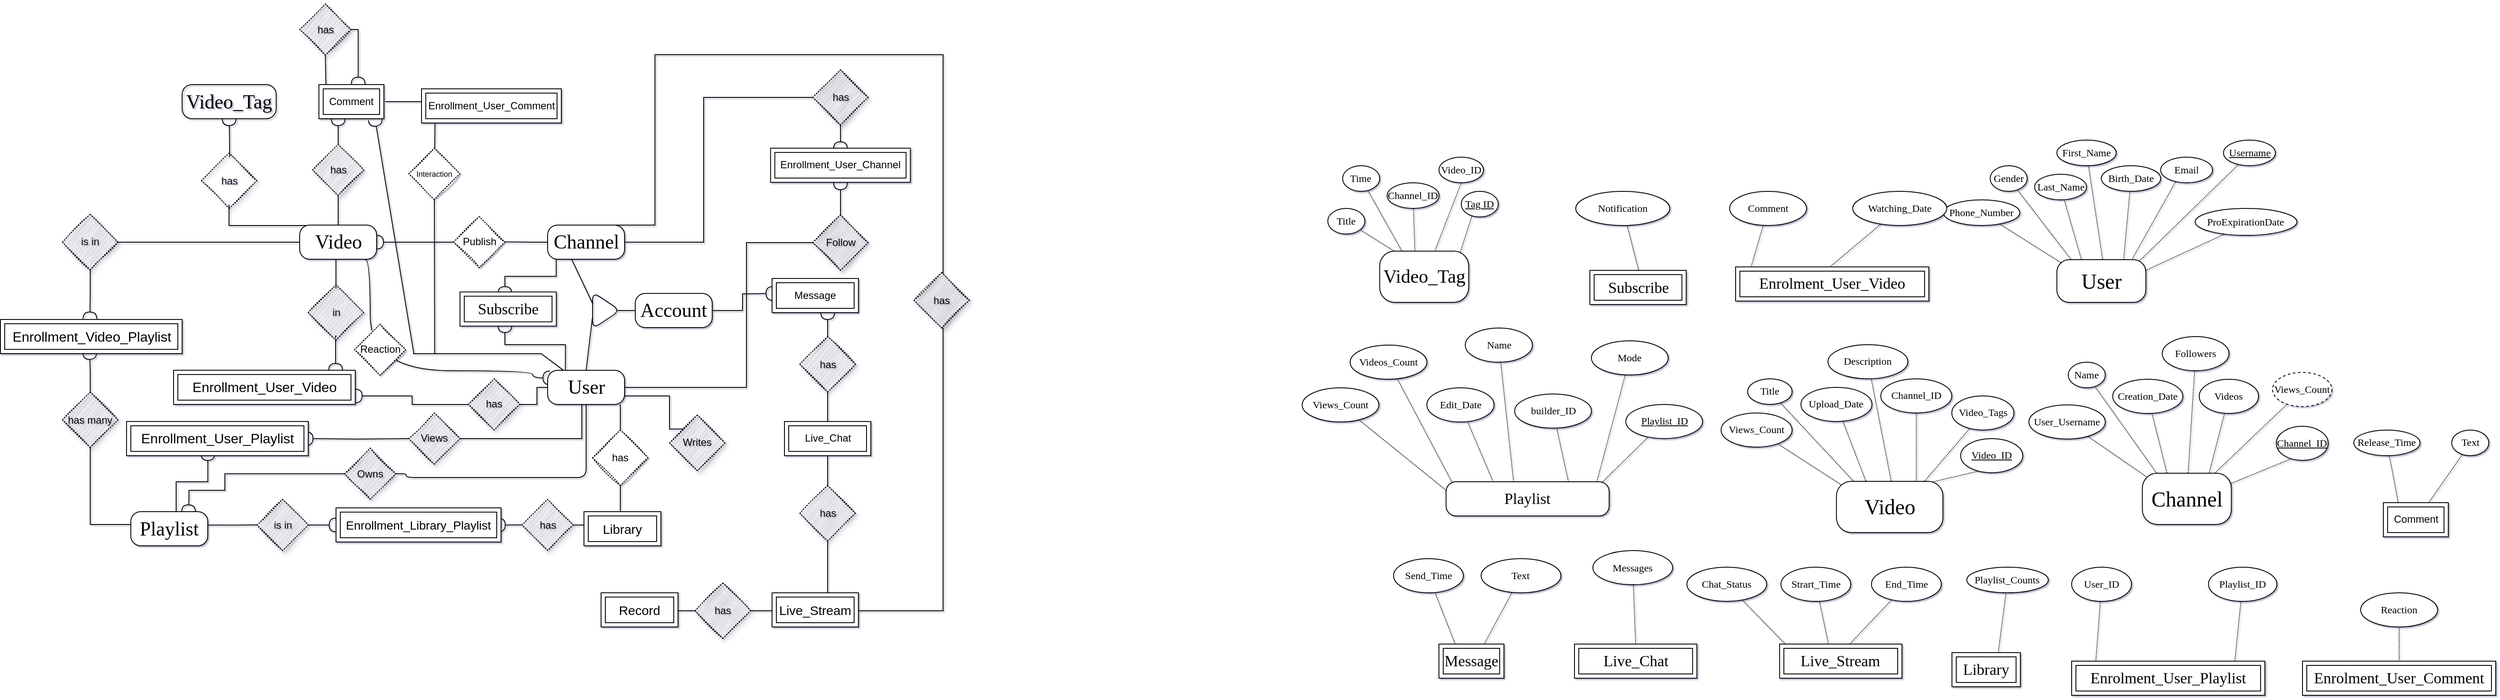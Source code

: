 <mxfile version="20.3.0" type="device" pages="3"><diagram id="R2lEEEUBdFMjLlhIrx00" name="Q2"><mxGraphModel dx="4847" dy="878" grid="1" gridSize="10" guides="1" tooltips="1" connect="1" arrows="1" fold="1" page="0" pageScale="1" pageWidth="850" pageHeight="1100" math="0" shadow="1" extFonts="Permanent Marker^https://fonts.googleapis.com/css?family=Permanent+Marker"><root><mxCell id="0"/><mxCell id="1" parent="0"/><mxCell id="xZ_98s3fOH71Y2d5MynD-259" style="edgeStyle=orthogonalEdgeStyle;rounded=0;orthogonalLoop=1;jettySize=auto;html=1;entryX=1;entryY=0.75;entryDx=0;entryDy=0;fontSize=17;fontColor=#FF3636;startArrow=none;startFill=0;endArrow=halfCircle;endFill=0;exitX=0.014;exitY=0.501;exitDx=0;exitDy=0;exitPerimeter=0;" parent="1" source="xZ_98s3fOH71Y2d5MynD-287" edge="1" target="c8_NfgeTyxTbEi0aJAu8-25"><mxGeometry relative="1" as="geometry"><mxPoint x="-1962.5" y="1209.45" as="sourcePoint"/><mxPoint x="-2002.5" y="1209.45" as="targetPoint"/><Array as="points"><mxPoint x="-2001" y="1230"/><mxPoint x="-2001" y="1220"/></Array></mxGeometry></mxCell><mxCell id="xZ_98s3fOH71Y2d5MynD-271" style="edgeStyle=orthogonalEdgeStyle;rounded=0;orthogonalLoop=1;jettySize=auto;html=1;entryX=0;entryY=0.5;entryDx=0;entryDy=0;fontSize=17;fontColor=#FF3636;startArrow=none;startFill=0;endArrow=none;endFill=0;" parent="1" source="xZ_98s3fOH71Y2d5MynD-226" target="xZ_98s3fOH71Y2d5MynD-268" edge="1"><mxGeometry relative="1" as="geometry"><Array as="points"><mxPoint x="-1610" y="1210"/><mxPoint x="-1610" y="1040"/></Array></mxGeometry></mxCell><mxCell id="xZ_98s3fOH71Y2d5MynD-278" style="edgeStyle=orthogonalEdgeStyle;rounded=0;orthogonalLoop=1;jettySize=auto;html=1;entryX=0.5;entryY=0;entryDx=0;entryDy=0;fontSize=16;fontColor=#FF3636;startArrow=none;startFill=0;endArrow=none;endFill=0;" parent="1" target="xZ_98s3fOH71Y2d5MynD-277" edge="1"><mxGeometry relative="1" as="geometry"><mxPoint x="-1757.5" y="1229.45" as="sourcePoint"/></mxGeometry></mxCell><mxCell id="xZ_98s3fOH71Y2d5MynD-316" style="edgeStyle=orthogonalEdgeStyle;rounded=0;orthogonalLoop=1;jettySize=auto;html=1;entryX=0.5;entryY=1;entryDx=0;entryDy=0;fontSize=11.5;fontColor=#FF3636;startArrow=none;startFill=0;endArrow=halfCircle;endFill=0;exitX=0.231;exitY=-0.014;exitDx=0;exitDy=0;exitPerimeter=0;" parent="1" source="xZ_98s3fOH71Y2d5MynD-226" edge="1"><mxGeometry relative="1" as="geometry"><Array as="points"><mxPoint x="-1821.5" y="1159.45"/><mxPoint x="-1892.5" y="1159.45"/></Array><mxPoint x="-1892.5" y="1137.23" as="targetPoint"/></mxGeometry></mxCell><mxCell id="xZ_98s3fOH71Y2d5MynD-346" style="edgeStyle=orthogonalEdgeStyle;orthogonalLoop=1;jettySize=auto;html=1;entryX=0;entryY=0;entryDx=0;entryDy=0;fontSize=11.5;fontColor=#FF3636;startArrow=none;startFill=0;endArrow=none;endFill=0;rounded=0;" parent="1" source="xZ_98s3fOH71Y2d5MynD-226" target="xZ_98s3fOH71Y2d5MynD-345" edge="1"><mxGeometry relative="1" as="geometry"><Array as="points"><mxPoint x="-1700" y="1219.45"/><mxPoint x="-1700" y="1258.45"/></Array></mxGeometry></mxCell><mxCell id="c8_NfgeTyxTbEi0aJAu8-47" style="edgeStyle=orthogonalEdgeStyle;orthogonalLoop=1;jettySize=auto;html=1;entryX=0.854;entryY=1.015;entryDx=0;entryDy=0;entryPerimeter=0;fontSize=14;endArrow=none;endFill=0;exitX=0.029;exitY=0.224;exitDx=0;exitDy=0;curved=1;startArrow=halfCircle;startFill=0;exitPerimeter=0;" edge="1" parent="1" source="xZ_98s3fOH71Y2d5MynD-226" target="xZ_98s3fOH71Y2d5MynD-238"><mxGeometry relative="1" as="geometry"><Array as="points"><mxPoint x="-1860" y="1198"/><mxPoint x="-1860" y="1190"/><mxPoint x="-2050" y="1190"/><mxPoint x="-2050" y="1060"/></Array></mxGeometry></mxCell><mxCell id="xZ_98s3fOH71Y2d5MynD-226" value="&lt;font face=&quot;Times New Roman&quot; style=&quot;font-size: 23px;&quot;&gt;User&lt;/font&gt;" style="whiteSpace=wrap;html=1;shadow=0;arcSize=29;rounded=1;" parent="1" vertex="1"><mxGeometry x="-1842.5" y="1189.45" width="90" height="40" as="geometry"/></mxCell><mxCell id="xZ_98s3fOH71Y2d5MynD-241" value="" style="edgeStyle=orthogonalEdgeStyle;curved=1;rounded=0;orthogonalLoop=1;jettySize=auto;html=1;fontSize=23;endArrow=none;endFill=0;entryX=0.937;entryY=0.494;entryDx=0;entryDy=0;entryPerimeter=0;" parent="1" source="xZ_98s3fOH71Y2d5MynD-227" target="xZ_98s3fOH71Y2d5MynD-243" edge="1"><mxGeometry relative="1" as="geometry"><mxPoint x="-1837.86" y="1039.37" as="targetPoint"/></mxGeometry></mxCell><mxCell id="xZ_98s3fOH71Y2d5MynD-274" style="edgeStyle=orthogonalEdgeStyle;rounded=0;orthogonalLoop=1;jettySize=auto;html=1;entryX=0;entryY=0.5;entryDx=0;entryDy=0;fontSize=17;fontColor=#FF3636;startArrow=none;startFill=0;endArrow=none;endFill=0;" parent="1" source="xZ_98s3fOH71Y2d5MynD-227" target="xZ_98s3fOH71Y2d5MynD-273" edge="1"><mxGeometry relative="1" as="geometry"><Array as="points"><mxPoint x="-1660" y="1040"/><mxPoint x="-1660" y="870"/></Array></mxGeometry></mxCell><mxCell id="xZ_98s3fOH71Y2d5MynD-315" style="edgeStyle=orthogonalEdgeStyle;rounded=0;orthogonalLoop=1;jettySize=auto;html=1;entryX=0.5;entryY=0;entryDx=0;entryDy=0;fontSize=11.5;fontColor=#FF3636;startArrow=none;startFill=0;endArrow=halfCircle;endFill=0;" parent="1" source="xZ_98s3fOH71Y2d5MynD-227" edge="1"><mxGeometry relative="1" as="geometry"><Array as="points"><mxPoint x="-1832.5" y="1079.45"/><mxPoint x="-1892.5" y="1079.45"/></Array><mxPoint x="-1892.5" y="1099.45" as="targetPoint"/></mxGeometry></mxCell><mxCell id="xZ_98s3fOH71Y2d5MynD-227" value="&lt;font face=&quot;Times New Roman&quot; style=&quot;font-size: 23px;&quot;&gt;Channel&lt;/font&gt;" style="whiteSpace=wrap;html=1;shadow=0;arcSize=29;rounded=1;" parent="1" vertex="1"><mxGeometry x="-1842.5" y="1019.45" width="90" height="40" as="geometry"/></mxCell><mxCell id="xZ_98s3fOH71Y2d5MynD-252" style="edgeStyle=orthogonalEdgeStyle;rounded=0;orthogonalLoop=1;jettySize=auto;html=1;entryX=0.497;entryY=0.931;entryDx=0;entryDy=0;entryPerimeter=0;fontSize=23;fontColor=#FF3636;endArrow=none;endFill=0;exitX=0.03;exitY=0.184;exitDx=0;exitDy=0;exitPerimeter=0;" parent="1" target="xZ_98s3fOH71Y2d5MynD-251" edge="1"><mxGeometry relative="1" as="geometry"><mxPoint x="-2099.8" y="1026.81" as="sourcePoint"/><Array as="points"><mxPoint x="-2100" y="1020"/><mxPoint x="-2215" y="1020"/></Array></mxGeometry></mxCell><mxCell id="xZ_98s3fOH71Y2d5MynD-322" style="edgeStyle=orthogonalEdgeStyle;rounded=0;orthogonalLoop=1;jettySize=auto;html=1;entryX=1;entryY=0.5;entryDx=0;entryDy=0;fontSize=11.5;fontColor=#FF3636;startArrow=none;startFill=0;endArrow=none;endFill=0;" parent="1" source="xZ_98s3fOH71Y2d5MynD-238" target="xZ_98s3fOH71Y2d5MynD-328" edge="1"><mxGeometry relative="1" as="geometry"><Array as="points"><mxPoint x="-2347.5" y="1039.45"/></Array></mxGeometry></mxCell><mxCell id="xZ_98s3fOH71Y2d5MynD-389" style="edgeStyle=orthogonalEdgeStyle;rounded=0;orthogonalLoop=1;jettySize=auto;html=1;entryX=0.5;entryY=1;entryDx=0;entryDy=0;fontSize=22;fontColor=#FF3636;startArrow=none;startFill=0;endArrow=none;endFill=0;" parent="1" source="xZ_98s3fOH71Y2d5MynD-238" target="xZ_98s3fOH71Y2d5MynD-387" edge="1"><mxGeometry relative="1" as="geometry"/></mxCell><mxCell id="xZ_98s3fOH71Y2d5MynD-238" value="&lt;font face=&quot;Times New Roman&quot; style=&quot;font-size: 23px;&quot;&gt;Video&lt;/font&gt;" style="whiteSpace=wrap;html=1;shadow=0;arcSize=29;rounded=1;" parent="1" vertex="1"><mxGeometry x="-2132.5" y="1019.45" width="90" height="40" as="geometry"/></mxCell><mxCell id="xZ_98s3fOH71Y2d5MynD-242" style="edgeStyle=orthogonalEdgeStyle;curved=1;rounded=0;orthogonalLoop=1;jettySize=auto;html=1;entryX=1;entryY=0.5;entryDx=0;entryDy=0;fontSize=23;endArrow=halfCircle;endFill=0;exitX=0.013;exitY=0.5;exitDx=0;exitDy=0;exitPerimeter=0;" parent="1" source="xZ_98s3fOH71Y2d5MynD-243" target="xZ_98s3fOH71Y2d5MynD-238" edge="1"><mxGeometry relative="1" as="geometry"><mxPoint x="-1906.98" y="1039.37" as="sourcePoint"/></mxGeometry></mxCell><mxCell id="xZ_98s3fOH71Y2d5MynD-243" value="Publish" style="rhombus;whiteSpace=wrap;html=1;shadow=0;arcSize=29;rounded=0;dashed=1;dashPattern=1 2;sketch=1;" parent="1" vertex="1"><mxGeometry x="-1952.5" y="1009.45" width="60" height="60" as="geometry"/></mxCell><mxCell id="xZ_98s3fOH71Y2d5MynD-249" value="&lt;font face=&quot;Times New Roman&quot; style=&quot;font-size: 23px;&quot;&gt;Video_Tag&lt;/font&gt;" style="whiteSpace=wrap;html=1;shadow=0;arcSize=29;rounded=1;fillStyle=hatch;sketch=0;fillColor=none;" parent="1" vertex="1"><mxGeometry x="-2270" y="855" width="110" height="40" as="geometry"/></mxCell><mxCell id="xZ_98s3fOH71Y2d5MynD-253" style="edgeStyle=orthogonalEdgeStyle;curved=1;rounded=0;orthogonalLoop=1;jettySize=auto;html=1;entryX=0.5;entryY=1;entryDx=0;entryDy=0;fontSize=23;fontColor=#FF3636;endArrow=halfCircle;endFill=0;exitX=0.508;exitY=0.076;exitDx=0;exitDy=0;exitPerimeter=0;" parent="1" source="xZ_98s3fOH71Y2d5MynD-251" target="xZ_98s3fOH71Y2d5MynD-249" edge="1"><mxGeometry relative="1" as="geometry"/></mxCell><mxCell id="xZ_98s3fOH71Y2d5MynD-251" value="has" style="rhombus;whiteSpace=wrap;html=1;shadow=1;arcSize=29;rounded=0;dashed=1;dashPattern=1 2;sketch=1;fillColor=none;" parent="1" vertex="1"><mxGeometry x="-2247.5" y="935" width="65" height="65" as="geometry"/></mxCell><mxCell id="xZ_98s3fOH71Y2d5MynD-256" value="" style="edgeStyle=orthogonalEdgeStyle;rounded=0;orthogonalLoop=1;jettySize=auto;html=1;fontSize=23;endArrow=none;endFill=0;entryX=0.498;entryY=0.064;entryDx=0;entryDy=0;entryPerimeter=0;exitX=0.5;exitY=1;exitDx=0;exitDy=0;" parent="1" source="xZ_98s3fOH71Y2d5MynD-238" target="xZ_98s3fOH71Y2d5MynD-258" edge="1"><mxGeometry relative="1" as="geometry"><mxPoint x="-2164.966" y="1059.45" as="sourcePoint"/></mxGeometry></mxCell><mxCell id="xZ_98s3fOH71Y2d5MynD-257" style="edgeStyle=orthogonalEdgeStyle;rounded=0;orthogonalLoop=1;jettySize=auto;html=1;entryX=0.25;entryY=0;entryDx=0;entryDy=0;fontSize=23;endArrow=halfCircle;endFill=0;exitX=0.508;exitY=0.922;exitDx=0;exitDy=0;exitPerimeter=0;" parent="1" source="xZ_98s3fOH71Y2d5MynD-258" edge="1"><mxGeometry relative="1" as="geometry"><mxPoint x="-2090.625" y="1189.45" as="targetPoint"/><Array as="points"><mxPoint x="-2090.5" y="1149.45"/><mxPoint x="-2090.5" y="1189.45"/></Array></mxGeometry></mxCell><mxCell id="xZ_98s3fOH71Y2d5MynD-258" value="in" style="rhombus;whiteSpace=wrap;html=1;shadow=1;arcSize=29;rounded=0;dashed=1;dashPattern=1 2;sketch=1;fillStyle=auto;fillColor=#E3E3E3;" parent="1" vertex="1"><mxGeometry x="-2122.5" y="1089.45" width="65" height="65" as="geometry"/></mxCell><mxCell id="xZ_98s3fOH71Y2d5MynD-270" style="edgeStyle=orthogonalEdgeStyle;rounded=0;orthogonalLoop=1;jettySize=auto;html=1;entryX=0.5;entryY=1;entryDx=0;entryDy=0;fontSize=17;fontColor=#FF3636;startArrow=none;startFill=0;endArrow=halfCircle;endFill=0;" parent="1" source="xZ_98s3fOH71Y2d5MynD-268" edge="1"><mxGeometry relative="1" as="geometry"><mxPoint x="-1500" y="970" as="targetPoint"/></mxGeometry></mxCell><mxCell id="xZ_98s3fOH71Y2d5MynD-268" value="Follow" style="rhombus;whiteSpace=wrap;html=1;shadow=1;arcSize=29;rounded=0;dashed=1;dashPattern=1 2;sketch=1;fillColor=#BDBDBD;" parent="1" vertex="1"><mxGeometry x="-1532.5" y="1007.5" width="65" height="65" as="geometry"/></mxCell><mxCell id="xZ_98s3fOH71Y2d5MynD-275" style="edgeStyle=orthogonalEdgeStyle;rounded=0;orthogonalLoop=1;jettySize=auto;html=1;entryX=0.5;entryY=0;entryDx=0;entryDy=0;fontSize=17;fontColor=#FF3636;startArrow=none;startFill=0;endArrow=halfCircle;endFill=0;" parent="1" source="xZ_98s3fOH71Y2d5MynD-273" edge="1"><mxGeometry relative="1" as="geometry"><mxPoint x="-1500" y="930" as="targetPoint"/></mxGeometry></mxCell><mxCell id="xZ_98s3fOH71Y2d5MynD-273" value="has" style="rhombus;whiteSpace=wrap;html=1;shadow=1;arcSize=29;rounded=0;dashed=1;dashPattern=1 2;sketch=1;fillColor=#BDBDBD;" parent="1" vertex="1"><mxGeometry x="-1532.5" y="837.5" width="65" height="65" as="geometry"/></mxCell><mxCell id="xZ_98s3fOH71Y2d5MynD-280" style="edgeStyle=orthogonalEdgeStyle;rounded=0;orthogonalLoop=1;jettySize=auto;html=1;entryX=0.5;entryY=0;entryDx=0;entryDy=0;fontSize=16;fontColor=#FF3636;startArrow=none;startFill=0;endArrow=none;endFill=0;" parent="1" source="xZ_98s3fOH71Y2d5MynD-277" edge="1"><mxGeometry relative="1" as="geometry"><mxPoint x="-1757.5" y="1355.005" as="targetPoint"/></mxGeometry></mxCell><mxCell id="xZ_98s3fOH71Y2d5MynD-277" value="has" style="rhombus;whiteSpace=wrap;html=1;shadow=0;arcSize=29;rounded=0;dashed=1;dashPattern=1 2;sketch=1;" parent="1" vertex="1"><mxGeometry x="-1790" y="1259.45" width="65" height="65" as="geometry"/></mxCell><mxCell id="xZ_98s3fOH71Y2d5MynD-285" style="edgeStyle=orthogonalEdgeStyle;rounded=0;orthogonalLoop=1;jettySize=auto;html=1;entryX=0.984;entryY=0.486;entryDx=0;entryDy=0;fontSize=17;fontColor=#FF3636;startArrow=none;startFill=0;endArrow=halfCircle;endFill=0;exitX=0;exitY=0.5;exitDx=0;exitDy=0;entryPerimeter=0;" parent="1" source="xZ_98s3fOH71Y2d5MynD-289" edge="1" target="c8_NfgeTyxTbEi0aJAu8-4"><mxGeometry relative="1" as="geometry"><mxPoint x="-1903.75" y="1370.632" as="sourcePoint"/><mxPoint x="-1895" y="1370.56" as="targetPoint"/></mxGeometry></mxCell><mxCell id="xZ_98s3fOH71Y2d5MynD-288" style="edgeStyle=orthogonalEdgeStyle;rounded=0;orthogonalLoop=1;jettySize=auto;html=1;entryX=0;entryY=0.5;entryDx=0;entryDy=0;fontSize=12;fontColor=#FF3636;startArrow=none;startFill=0;endArrow=none;endFill=0;" parent="1" source="xZ_98s3fOH71Y2d5MynD-287" target="xZ_98s3fOH71Y2d5MynD-226" edge="1"><mxGeometry relative="1" as="geometry"/></mxCell><mxCell id="xZ_98s3fOH71Y2d5MynD-287" value="has" style="rhombus;whiteSpace=wrap;html=1;shadow=1;arcSize=29;rounded=0;dashed=1;dashPattern=1 2;sketch=1;fillColor=#E3E3E3;" parent="1" vertex="1"><mxGeometry x="-1935" y="1199.45" width="60" height="60" as="geometry"/></mxCell><mxCell id="xZ_98s3fOH71Y2d5MynD-290" style="edgeStyle=orthogonalEdgeStyle;rounded=0;orthogonalLoop=1;jettySize=auto;html=1;entryX=0;entryY=0.5;entryDx=0;entryDy=0;fontSize=11.5;fontColor=#FF3636;startArrow=none;startFill=0;endArrow=none;endFill=0;" parent="1" source="xZ_98s3fOH71Y2d5MynD-289" edge="1"><mxGeometry relative="1" as="geometry"><mxPoint x="-1792.5" y="1370.56" as="targetPoint"/></mxGeometry></mxCell><mxCell id="xZ_98s3fOH71Y2d5MynD-289" value="has" style="rhombus;whiteSpace=wrap;html=1;shadow=1;arcSize=29;rounded=0;dashed=1;dashPattern=1 2;sketch=1;fillColor=#E3E3E3;" parent="1" vertex="1"><mxGeometry x="-1872.5" y="1340.56" width="60" height="60" as="geometry"/></mxCell><mxCell id="xZ_98s3fOH71Y2d5MynD-292" style="edgeStyle=orthogonalEdgeStyle;rounded=0;orthogonalLoop=1;jettySize=auto;html=1;entryX=0;entryY=0.5;entryDx=0;entryDy=0;fontSize=11.5;fontColor=#FF3636;startArrow=none;startFill=0;endArrow=halfCircle;endFill=0;" parent="1" source="xZ_98s3fOH71Y2d5MynD-294" edge="1" target="c8_NfgeTyxTbEi0aJAu8-4"><mxGeometry relative="1" as="geometry"><mxPoint x="-2092.5" y="1370.56" as="targetPoint"/></mxGeometry></mxCell><mxCell id="xZ_98s3fOH71Y2d5MynD-303" style="edgeStyle=orthogonalEdgeStyle;rounded=0;orthogonalLoop=1;jettySize=auto;html=1;entryX=0.25;entryY=1;entryDx=0;entryDy=0;fontSize=11.5;fontColor=#FF3636;startArrow=none;startFill=0;endArrow=none;endFill=0;" parent="1" source="xZ_98s3fOH71Y2d5MynD-310" target="xZ_98s3fOH71Y2d5MynD-226" edge="1"><mxGeometry relative="1" as="geometry"><Array as="points"><mxPoint x="-1802.5" y="1269.45"/><mxPoint x="-1802.5" y="1229.45"/></Array></mxGeometry></mxCell><mxCell id="xZ_98s3fOH71Y2d5MynD-323" style="edgeStyle=orthogonalEdgeStyle;rounded=0;orthogonalLoop=1;jettySize=auto;html=1;entryX=0.144;entryY=0.983;entryDx=0;entryDy=0;entryPerimeter=0;fontSize=11.5;fontColor=#FF3636;startArrow=none;startFill=0;endArrow=halfCircle;endFill=0;exitX=0.5;exitY=0;exitDx=0;exitDy=0;" parent="1" source="xZ_98s3fOH71Y2d5MynD-330" edge="1"><mxGeometry relative="1" as="geometry"><mxPoint x="-2300" y="1375.01" as="sourcePoint"/><mxPoint x="-2378.12" y="1168.77" as="targetPoint"/><Array as="points"/></mxGeometry></mxCell><mxCell id="xZ_98s3fOH71Y2d5MynD-294" value="is in" style="rhombus;whiteSpace=wrap;html=1;shadow=1;arcSize=29;rounded=0;dashed=1;dashPattern=1 2;sketch=1;fillColor=#E3E3E3;" parent="1" vertex="1"><mxGeometry x="-2182.5" y="1340.56" width="60" height="60" as="geometry"/></mxCell><mxCell id="xZ_98s3fOH71Y2d5MynD-295" value="" style="edgeStyle=orthogonalEdgeStyle;rounded=0;orthogonalLoop=1;jettySize=auto;html=1;entryX=0;entryY=0.5;entryDx=0;entryDy=0;fontSize=11.5;fontColor=#FF3636;startArrow=none;startFill=0;endArrow=none;endFill=0;exitX=0.976;exitY=0.392;exitDx=0;exitDy=0;exitPerimeter=0;" parent="1" target="xZ_98s3fOH71Y2d5MynD-294" edge="1" source="c8_NfgeTyxTbEi0aJAu8-28"><mxGeometry relative="1" as="geometry"><mxPoint x="-2202.5" y="1370.571" as="sourcePoint"/><mxPoint x="-2132.5" y="1370.56" as="targetPoint"/></mxGeometry></mxCell><mxCell id="xZ_98s3fOH71Y2d5MynD-309" style="edgeStyle=orthogonalEdgeStyle;rounded=0;orthogonalLoop=1;jettySize=auto;html=1;entryX=0.589;entryY=0.013;entryDx=0;entryDy=0;fontSize=11.5;fontColor=#FF3636;startArrow=halfCircle;startFill=0;endArrow=none;endFill=0;exitX=0.445;exitY=1.082;exitDx=0;exitDy=0;exitPerimeter=0;entryPerimeter=0;" parent="1" edge="1" target="c8_NfgeTyxTbEi0aJAu8-28"><mxGeometry relative="1" as="geometry"><mxPoint x="-2239.887" y="1286.983" as="sourcePoint"/><mxPoint x="-2242.5" y="1355.005" as="targetPoint"/><Array as="points"><mxPoint x="-2240" y="1320"/><mxPoint x="-2277" y="1320"/></Array></mxGeometry></mxCell><mxCell id="xZ_98s3fOH71Y2d5MynD-310" value="Views" style="rhombus;whiteSpace=wrap;html=1;shadow=1;arcSize=29;rounded=0;dashed=1;dashPattern=1 2;sketch=1;fillColor=#E3E3E3;" parent="1" vertex="1"><mxGeometry x="-2005" y="1239.45" width="60" height="60" as="geometry"/></mxCell><mxCell id="xZ_98s3fOH71Y2d5MynD-311" value="" style="edgeStyle=orthogonalEdgeStyle;rounded=0;orthogonalLoop=1;jettySize=auto;html=1;entryX=0;entryY=0.5;entryDx=0;entryDy=0;fontSize=11.5;fontColor=#FF3636;startArrow=halfCircle;startFill=0;endArrow=none;endFill=0;" parent="1" target="xZ_98s3fOH71Y2d5MynD-310" edge="1"><mxGeometry relative="1" as="geometry"><mxPoint x="-2125" y="1269.45" as="sourcePoint"/><mxPoint x="-1820" y="1229.45" as="targetPoint"/><Array as="points"/></mxGeometry></mxCell><mxCell id="xZ_98s3fOH71Y2d5MynD-329" style="edgeStyle=orthogonalEdgeStyle;rounded=0;orthogonalLoop=1;jettySize=auto;html=1;entryX=0.444;entryY=-0.006;entryDx=0;entryDy=0;entryPerimeter=0;fontSize=11.5;fontColor=#FF3636;startArrow=none;startFill=0;endArrow=halfCircle;endFill=0;" parent="1" source="xZ_98s3fOH71Y2d5MynD-328" edge="1"><mxGeometry relative="1" as="geometry"><mxPoint x="-2377.87" y="1129.21" as="targetPoint"/></mxGeometry></mxCell><mxCell id="xZ_98s3fOH71Y2d5MynD-328" value="is in" style="rhombus;whiteSpace=wrap;html=1;shadow=1;arcSize=29;rounded=0;dashed=1;dashPattern=1 2;sketch=1;fillStyle=auto;fillColor=#E3E3E3;" parent="1" vertex="1"><mxGeometry x="-2410" y="1006.95" width="65" height="65" as="geometry"/></mxCell><mxCell id="xZ_98s3fOH71Y2d5MynD-351" style="edgeStyle=orthogonalEdgeStyle;rounded=0;orthogonalLoop=1;jettySize=auto;html=1;fontSize=11.5;fontColor=#FF3636;startArrow=none;startFill=0;endArrow=none;endFill=0;entryX=0.5;entryY=0;entryDx=0;entryDy=0;" parent="1" source="xZ_98s3fOH71Y2d5MynD-371" target="xZ_98s3fOH71Y2d5MynD-227" edge="1"><mxGeometry relative="1" as="geometry"><mxPoint x="-1370" y="700" as="targetPoint"/><Array as="points"><mxPoint x="-1380" y="820"/><mxPoint x="-1717" y="820"/><mxPoint x="-1717" y="1020"/></Array></mxGeometry></mxCell><mxCell id="xZ_98s3fOH71Y2d5MynD-339" style="edgeStyle=orthogonalEdgeStyle;rounded=0;orthogonalLoop=1;jettySize=auto;html=1;entryX=0.5;entryY=0;entryDx=0;entryDy=0;fontSize=11.5;fontColor=#FF3636;startArrow=none;startFill=0;endArrow=none;endFill=0;" parent="1" source="xZ_98s3fOH71Y2d5MynD-338" edge="1"><mxGeometry relative="1" as="geometry"><mxPoint x="-1515" y="1451.0" as="targetPoint"/></mxGeometry></mxCell><mxCell id="xZ_98s3fOH71Y2d5MynD-340" style="edgeStyle=orthogonalEdgeStyle;rounded=0;orthogonalLoop=1;jettySize=auto;html=1;entryX=0.5;entryY=1;entryDx=0;entryDy=0;fontSize=11.5;fontColor=#FF3636;startArrow=none;startFill=0;endArrow=none;endFill=0;" parent="1" source="xZ_98s3fOH71Y2d5MynD-338" edge="1" target="c8_NfgeTyxTbEi0aJAu8-18"><mxGeometry relative="1" as="geometry"><mxPoint x="-1515" y="1299.45" as="targetPoint"/></mxGeometry></mxCell><mxCell id="xZ_98s3fOH71Y2d5MynD-338" value="has" style="rhombus;whiteSpace=wrap;html=1;shadow=1;arcSize=29;rounded=0;dashed=1;dashPattern=1 2;sketch=1;fillStyle=auto;flipV=0;flipH=0;fillColor=#D4D4D4;" parent="1" vertex="1"><mxGeometry x="-1547.5" y="1324.45" width="65" height="65" as="geometry"/></mxCell><mxCell id="xZ_98s3fOH71Y2d5MynD-343" style="edgeStyle=orthogonalEdgeStyle;rounded=0;orthogonalLoop=1;jettySize=auto;html=1;entryX=0.5;entryY=1;entryDx=0;entryDy=0;fontSize=11.5;fontColor=#FF3636;startArrow=none;startFill=0;endArrow=halfCircle;endFill=0;" parent="1" source="xZ_98s3fOH71Y2d5MynD-341" edge="1"><mxGeometry relative="1" as="geometry"><mxPoint x="-1515" y="1122" as="targetPoint"/></mxGeometry></mxCell><mxCell id="xZ_98s3fOH71Y2d5MynD-344" style="edgeStyle=orthogonalEdgeStyle;rounded=0;orthogonalLoop=1;jettySize=auto;html=1;fontSize=11.5;fontColor=#FF3636;startArrow=none;startFill=0;endArrow=none;endFill=0;entryX=0.5;entryY=0;entryDx=0;entryDy=0;" parent="1" source="xZ_98s3fOH71Y2d5MynD-341" edge="1" target="c8_NfgeTyxTbEi0aJAu8-18"><mxGeometry relative="1" as="geometry"><mxPoint x="-1510" y="1240" as="targetPoint"/><Array as="points"/></mxGeometry></mxCell><mxCell id="xZ_98s3fOH71Y2d5MynD-341" value="has" style="rhombus;whiteSpace=wrap;html=1;shadow=1;arcSize=29;rounded=0;dashed=1;dashPattern=1 2;sketch=1;fillStyle=auto;flipV=0;flipH=0;fillColor=#E3E3E3;" parent="1" vertex="1"><mxGeometry x="-1547.5" y="1150" width="65" height="65" as="geometry"/></mxCell><mxCell id="xZ_98s3fOH71Y2d5MynD-345" value="Writes" style="rhombus;whiteSpace=wrap;html=1;shadow=1;arcSize=29;rounded=0;dashed=1;dashPattern=1 2;sketch=1;fillColor=#E3E3E3;" parent="1" vertex="1"><mxGeometry x="-1700" y="1241.95" width="65" height="65" as="geometry"/></mxCell><mxCell id="xZ_98s3fOH71Y2d5MynD-366" style="edgeStyle=orthogonalEdgeStyle;rounded=0;orthogonalLoop=1;jettySize=auto;html=1;entryX=0.889;entryY=0.503;entryDx=0;entryDy=0;entryPerimeter=0;fontSize=11.5;fontColor=#FF3636;startArrow=none;startFill=0;endArrow=none;endFill=0;" parent="1" source="xZ_98s3fOH71Y2d5MynD-359" target="xZ_98s3fOH71Y2d5MynD-360" edge="1"><mxGeometry relative="1" as="geometry"/></mxCell><mxCell id="xZ_98s3fOH71Y2d5MynD-379" style="edgeStyle=orthogonalEdgeStyle;rounded=0;orthogonalLoop=1;jettySize=auto;html=1;entryX=0.007;entryY=0.438;entryDx=0;entryDy=0;entryPerimeter=0;fontSize=11.5;fontColor=#FF3636;startArrow=none;startFill=0;endArrow=halfCircle;endFill=0;" parent="1" source="xZ_98s3fOH71Y2d5MynD-359" edge="1"><mxGeometry relative="1" as="geometry"><mxPoint x="-1579.09" y="1099.52" as="targetPoint"/></mxGeometry></mxCell><mxCell id="xZ_98s3fOH71Y2d5MynD-359" value="&lt;font face=&quot;Times New Roman&quot; style=&quot;font-size: 23px;&quot;&gt;Account&lt;/font&gt;" style="whiteSpace=wrap;html=1;shadow=0;arcSize=29;rounded=1;" parent="1" vertex="1"><mxGeometry x="-1740" y="1099.45" width="90" height="40" as="geometry"/></mxCell><mxCell id="xZ_98s3fOH71Y2d5MynD-360" value="" style="triangle;whiteSpace=wrap;html=1;rounded=1;shadow=0;glass=0;sketch=0;fillStyle=hatch;strokeColor=default;fontSize=11.5;fontColor=#FF3636;fillColor=none;gradientColor=default;" parent="1" vertex="1"><mxGeometry x="-1790" y="1097.78" width="32.5" height="43.33" as="geometry"/></mxCell><mxCell id="xZ_98s3fOH71Y2d5MynD-368" value="" style="endArrow=none;html=1;rounded=0;fontSize=11.5;fontColor=#FF3636;entryX=0.012;entryY=0.328;entryDx=0;entryDy=0;entryPerimeter=0;exitX=0.312;exitY=1.003;exitDx=0;exitDy=0;exitPerimeter=0;" parent="1" source="xZ_98s3fOH71Y2d5MynD-227" target="xZ_98s3fOH71Y2d5MynD-360" edge="1"><mxGeometry width="50" height="50" relative="1" as="geometry"><mxPoint x="-1830" y="1129.45" as="sourcePoint"/><mxPoint x="-1780" y="1079.45" as="targetPoint"/></mxGeometry></mxCell><mxCell id="xZ_98s3fOH71Y2d5MynD-369" value="" style="endArrow=none;html=1;rounded=0;fontSize=11.5;fontColor=#FF3636;entryX=-0.006;entryY=0.707;entryDx=0;entryDy=0;entryPerimeter=0;exitX=0.5;exitY=0;exitDx=0;exitDy=0;" parent="1" source="xZ_98s3fOH71Y2d5MynD-226" target="xZ_98s3fOH71Y2d5MynD-360" edge="1"><mxGeometry width="50" height="50" relative="1" as="geometry"><mxPoint x="-1827.81" y="1095.74" as="sourcePoint"/><mxPoint x="-1790" y="1148.162" as="targetPoint"/></mxGeometry></mxCell><mxCell id="xZ_98s3fOH71Y2d5MynD-371" value="has" style="rhombus;whiteSpace=wrap;html=1;shadow=1;arcSize=29;rounded=0;dashed=1;dashPattern=1 2;sketch=1;fillColor=#BDBDBD;" parent="1" vertex="1"><mxGeometry x="-1414" y="1075" width="65" height="65" as="geometry"/></mxCell><mxCell id="xZ_98s3fOH71Y2d5MynD-373" value="" style="edgeStyle=orthogonalEdgeStyle;rounded=0;orthogonalLoop=1;jettySize=auto;html=1;fontSize=11.5;fontColor=#FF3636;startArrow=none;startFill=0;endArrow=none;endFill=0;entryX=0.5;entryY=1;entryDx=0;entryDy=0;exitX=1;exitY=0.5;exitDx=0;exitDy=0;" parent="1" target="xZ_98s3fOH71Y2d5MynD-371" edge="1" source="c8_NfgeTyxTbEi0aJAu8-17"><mxGeometry relative="1" as="geometry"><mxPoint x="-1717.5" y="800" as="targetPoint"/><mxPoint x="-1410" y="1470" as="sourcePoint"/><Array as="points"><mxPoint x="-1380" y="1471"/><mxPoint x="-1380" y="1140"/></Array></mxGeometry></mxCell><mxCell id="xZ_98s3fOH71Y2d5MynD-376" style="edgeStyle=orthogonalEdgeStyle;rounded=0;orthogonalLoop=1;jettySize=auto;html=1;entryX=0;entryY=0.5;entryDx=0;entryDy=0;fontSize=11.5;fontColor=#FF3636;startArrow=none;startFill=0;endArrow=none;endFill=0;" parent="1" source="xZ_98s3fOH71Y2d5MynD-375" edge="1"><mxGeometry relative="1" as="geometry"><mxPoint x="-1580" y="1471.0" as="targetPoint"/></mxGeometry></mxCell><mxCell id="xZ_98s3fOH71Y2d5MynD-377" style="edgeStyle=orthogonalEdgeStyle;rounded=0;orthogonalLoop=1;jettySize=auto;html=1;entryX=1;entryY=0.5;entryDx=0;entryDy=0;fontSize=11.5;fontColor=#FF3636;startArrow=none;startFill=0;endArrow=none;endFill=0;" parent="1" source="xZ_98s3fOH71Y2d5MynD-375" edge="1" target="c8_NfgeTyxTbEi0aJAu8-7"><mxGeometry relative="1" as="geometry"><mxPoint x="-1692.5" y="1471.0" as="targetPoint"/></mxGeometry></mxCell><mxCell id="xZ_98s3fOH71Y2d5MynD-375" value="has" style="rhombus;whiteSpace=wrap;html=1;shadow=1;arcSize=29;rounded=0;dashed=1;dashPattern=1 2;sketch=1;fillStyle=auto;flipV=0;flipH=0;fillColor=#D4D4D4;" parent="1" vertex="1"><mxGeometry x="-1670" y="1438.5" width="65" height="65" as="geometry"/></mxCell><mxCell id="xZ_98s3fOH71Y2d5MynD-396" style="edgeStyle=orthogonalEdgeStyle;rounded=0;orthogonalLoop=1;jettySize=auto;html=1;entryX=1;entryY=0.5;entryDx=0;entryDy=0;fontSize=22;fontColor=#FF3636;startArrow=none;startFill=0;endArrow=none;endFill=0;" parent="1" edge="1"><mxGeometry relative="1" as="geometry"><mxPoint x="-1990" y="875" as="sourcePoint"/><mxPoint x="-2032.5" y="875" as="targetPoint"/></mxGeometry></mxCell><mxCell id="xZ_98s3fOH71Y2d5MynD-388" style="edgeStyle=orthogonalEdgeStyle;rounded=0;orthogonalLoop=1;jettySize=auto;html=1;entryX=0.5;entryY=1;entryDx=0;entryDy=0;fontSize=22;fontColor=#FF3636;startArrow=none;startFill=0;endArrow=halfCircle;endFill=0;" parent="1" source="xZ_98s3fOH71Y2d5MynD-387" edge="1"><mxGeometry relative="1" as="geometry"><mxPoint x="-2087.5" y="895" as="targetPoint"/></mxGeometry></mxCell><mxCell id="xZ_98s3fOH71Y2d5MynD-387" value="has" style="rhombus;whiteSpace=wrap;html=1;shadow=1;arcSize=29;rounded=0;dashed=1;dashPattern=1 2;sketch=1;fillColor=#E3E3E3;" parent="1" vertex="1"><mxGeometry x="-2117.5" y="925" width="60" height="60" as="geometry"/></mxCell><mxCell id="xZ_98s3fOH71Y2d5MynD-391" value="" style="endArrow=none;html=1;rounded=0;fontSize=22;fontColor=#FF3636;" parent="1" target="xZ_98s3fOH71Y2d5MynD-226" edge="1"><mxGeometry width="50" height="50" relative="1" as="geometry"><mxPoint x="-1850" y="1170" as="sourcePoint"/><mxPoint x="-1880" y="1010" as="targetPoint"/></mxGeometry></mxCell><mxCell id="xZ_98s3fOH71Y2d5MynD-393" value="" style="endArrow=none;html=1;rounded=0;fontSize=22;fontColor=#FF3636;" parent="1" edge="1"><mxGeometry width="50" height="50" relative="1" as="geometry"><mxPoint x="-2000" y="1170" as="sourcePoint"/><mxPoint x="-1850" y="1170" as="targetPoint"/></mxGeometry></mxCell><mxCell id="xZ_98s3fOH71Y2d5MynD-394" value="" style="endArrow=halfCircle;html=1;rounded=0;fontSize=22;fontColor=#FF3636;entryX=0.856;entryY=1.017;entryDx=0;entryDy=0;entryPerimeter=0;endFill=0;" parent="1" edge="1"><mxGeometry width="50" height="50" relative="1" as="geometry"><mxPoint x="-1999" y="1170" as="sourcePoint"/><mxPoint x="-2044.34" y="895.68" as="targetPoint"/></mxGeometry></mxCell><mxCell id="xZ_98s3fOH71Y2d5MynD-395" value="" style="endArrow=none;html=1;rounded=0;fontSize=22;fontColor=#FF3636;entryX=0.08;entryY=1.047;entryDx=0;entryDy=0;entryPerimeter=0;endFill=0;startArrow=none;" parent="1" source="xZ_98s3fOH71Y2d5MynD-397" edge="1"><mxGeometry width="50" height="50" relative="1" as="geometry"><mxPoint x="-1974.66" y="1169.45" as="sourcePoint"/><mxPoint x="-1974.2" y="896.88" as="targetPoint"/></mxGeometry></mxCell><mxCell id="xZ_98s3fOH71Y2d5MynD-397" value="&lt;font style=&quot;font-size: 9px;&quot;&gt;Interaction&lt;/font&gt;" style="rhombus;whiteSpace=wrap;html=1;shadow=0;arcSize=29;rounded=0;dashed=1;dashPattern=1 2;sketch=1;" parent="1" vertex="1"><mxGeometry x="-2005" y="929.45" width="60" height="60" as="geometry"/></mxCell><mxCell id="xZ_98s3fOH71Y2d5MynD-399" value="" style="endArrow=none;html=1;rounded=0;fontSize=22;fontColor=#FF3636;entryX=0.5;entryY=1;entryDx=0;entryDy=0;endFill=0;" parent="1" target="xZ_98s3fOH71Y2d5MynD-397" edge="1"><mxGeometry width="50" height="50" relative="1" as="geometry"><mxPoint x="-1974.66" y="1169.45" as="sourcePoint"/><mxPoint x="-1974.2" y="896.88" as="targetPoint"/></mxGeometry></mxCell><mxCell id="xZ_98s3fOH71Y2d5MynD-118" value="&lt;font face=&quot;Times New Roman&quot;&gt;Text&lt;/font&gt;" style="ellipse;whiteSpace=wrap;html=1;shadow=0;arcSize=29;rounded=1;fontStyle=0;flipH=0;container=0;" parent="1" vertex="1"><mxGeometry x="-750.69" y="1410" width="93.333" height="40" as="geometry"/></mxCell><mxCell id="xZ_98s3fOH71Y2d5MynD-120" value="" style="orthogonalLoop=1;jettySize=auto;html=1;strokeWidth=1;endArrow=none;endFill=0;dashed=1;dashPattern=1 1;elbow=vertical;exitX=0.691;exitY=0.019;exitDx=0;exitDy=0;exitPerimeter=0;rounded=1;" parent="1" source="c8_NfgeTyxTbEi0aJAu8-32" target="xZ_98s3fOH71Y2d5MynD-118" edge="1"><mxGeometry relative="1" as="geometry"><mxPoint x="-710.028" y="1510" as="sourcePoint"/></mxGeometry></mxCell><mxCell id="8ow2LyS6rOJ-zbAwYzp5-1" style="edgeStyle=orthogonalEdgeStyle;rounded=0;orthogonalLoop=1;jettySize=auto;html=1;entryX=0.5;entryY=1;entryDx=0;entryDy=0;fontSize=22;fontColor=#FF3636;startArrow=none;startFill=0;endArrow=none;endFill=0;exitX=0.108;exitY=0.01;exitDx=0;exitDy=0;exitPerimeter=0;" parent="1" target="8ow2LyS6rOJ-zbAwYzp5-3" edge="1" source="c8_NfgeTyxTbEi0aJAu8-23"><mxGeometry relative="1" as="geometry"><mxPoint x="-2112.48" y="855" as="sourcePoint"/></mxGeometry></mxCell><mxCell id="8ow2LyS6rOJ-zbAwYzp5-2" style="edgeStyle=orthogonalEdgeStyle;rounded=0;orthogonalLoop=1;jettySize=auto;html=1;entryX=0.713;entryY=-0.016;entryDx=0;entryDy=0;fontSize=22;fontColor=#FF3636;startArrow=none;startFill=0;endArrow=halfCircle;endFill=0;entryPerimeter=0;" parent="1" source="8ow2LyS6rOJ-zbAwYzp5-3" edge="1"><mxGeometry relative="1" as="geometry"><mxPoint x="-2064.07" y="854.36" as="targetPoint"/><Array as="points"><mxPoint x="-2064" y="791"/></Array></mxGeometry></mxCell><mxCell id="8ow2LyS6rOJ-zbAwYzp5-3" value="has" style="rhombus;whiteSpace=wrap;html=1;shadow=1;arcSize=29;rounded=0;dashed=1;dashPattern=1 2;sketch=1;fillColor=#E3E3E3;" parent="1" vertex="1"><mxGeometry x="-2132.5" y="760.55" width="60" height="60" as="geometry"/></mxCell><mxCell id="c8_NfgeTyxTbEi0aJAu8-1" value="&lt;span style=&quot;font-size: 16px;&quot;&gt;Enrollment_Video_Playlist&lt;/span&gt;" style="shape=ext;margin=3;double=1;whiteSpace=wrap;html=1;align=center;" vertex="1" parent="1"><mxGeometry x="-2482.5" y="1130" width="212.5" height="40" as="geometry"/></mxCell><mxCell id="c8_NfgeTyxTbEi0aJAu8-2" value="&lt;span style=&quot;font-size: 16px;&quot;&gt;Enrollment_User_Playlist&lt;/span&gt;" style="shape=ext;margin=3;double=1;whiteSpace=wrap;html=1;align=center;" vertex="1" parent="1"><mxGeometry x="-2335" y="1249.45" width="212.5" height="40" as="geometry"/></mxCell><mxCell id="c8_NfgeTyxTbEi0aJAu8-4" value="&lt;font style=&quot;font-size: 14px;&quot;&gt;Enrollment_Library_Playlist&lt;/font&gt;" style="shape=ext;margin=3;double=1;whiteSpace=wrap;html=1;align=center;" vertex="1" parent="1"><mxGeometry x="-2090" y="1350.56" width="193" height="40" as="geometry"/></mxCell><mxCell id="c8_NfgeTyxTbEi0aJAu8-7" value="&lt;span style=&quot;font-size: 15px;&quot;&gt;Record&lt;/span&gt;" style="shape=ext;margin=3;double=1;whiteSpace=wrap;html=1;align=center;" vertex="1" parent="1"><mxGeometry x="-1780" y="1450" width="90" height="40" as="geometry"/></mxCell><mxCell id="c8_NfgeTyxTbEi0aJAu8-17" value="&lt;span style=&quot;font-size: 15px;&quot;&gt;Live_Stream&lt;/span&gt;" style="shape=ext;margin=3;double=1;whiteSpace=wrap;html=1;align=center;" vertex="1" parent="1"><mxGeometry x="-1580" y="1450" width="101" height="40" as="geometry"/></mxCell><mxCell id="c8_NfgeTyxTbEi0aJAu8-18" value="Live_Chat" style="shape=ext;margin=3;double=1;whiteSpace=wrap;html=1;align=center;" vertex="1" parent="1"><mxGeometry x="-1565.5" y="1249.45" width="101" height="40" as="geometry"/></mxCell><mxCell id="c8_NfgeTyxTbEi0aJAu8-20" value="Message" style="shape=ext;margin=3;double=1;whiteSpace=wrap;html=1;align=center;" vertex="1" parent="1"><mxGeometry x="-1580" y="1082" width="101" height="40" as="geometry"/></mxCell><mxCell id="c8_NfgeTyxTbEi0aJAu8-21" value="Enrollment_User_Channel" style="shape=ext;margin=3;double=1;whiteSpace=wrap;html=1;align=center;" vertex="1" parent="1"><mxGeometry x="-1581.75" y="929.45" width="163.5" height="40" as="geometry"/></mxCell><mxCell id="c8_NfgeTyxTbEi0aJAu8-22" value="Enrollment_User_Comment" style="shape=ext;margin=3;double=1;whiteSpace=wrap;html=1;align=center;" vertex="1" parent="1"><mxGeometry x="-1990" y="860" width="163.5" height="40" as="geometry"/></mxCell><mxCell id="c8_NfgeTyxTbEi0aJAu8-23" value="Comment" style="shape=ext;margin=3;double=1;whiteSpace=wrap;html=1;align=center;" vertex="1" parent="1"><mxGeometry x="-2110" y="855" width="76" height="40" as="geometry"/></mxCell><mxCell id="c8_NfgeTyxTbEi0aJAu8-25" value="&lt;span style=&quot;font-size: 16px;&quot;&gt;Enrollment_User_Video&lt;/span&gt;" style="shape=ext;margin=3;double=1;whiteSpace=wrap;html=1;align=center;" vertex="1" parent="1"><mxGeometry x="-2280" y="1189.45" width="212.5" height="40" as="geometry"/></mxCell><mxCell id="xZ_98s3fOH71Y2d5MynD-330" value="has many" style="rhombus;whiteSpace=wrap;html=1;shadow=1;arcSize=29;rounded=0;dashed=1;dashPattern=1 2;sketch=1;fillStyle=auto;fillColor=#E3E3E3;" parent="1" vertex="1"><mxGeometry x="-2410" y="1215" width="65" height="65" as="geometry"/></mxCell><mxCell id="c8_NfgeTyxTbEi0aJAu8-26" value="" style="edgeStyle=orthogonalEdgeStyle;rounded=0;orthogonalLoop=1;jettySize=auto;html=1;entryX=0.5;entryY=1;entryDx=0;entryDy=0;fontSize=11.5;fontColor=#FF3636;startArrow=none;startFill=0;endArrow=none;endFill=0;exitX=0;exitY=0.5;exitDx=0;exitDy=0;" edge="1" parent="1" source="c8_NfgeTyxTbEi0aJAu8-28" target="xZ_98s3fOH71Y2d5MynD-330"><mxGeometry relative="1" as="geometry"><mxPoint x="-2300" y="1375.01" as="sourcePoint"/><mxPoint x="-2378.12" y="1168.77" as="targetPoint"/><Array as="points"><mxPoint x="-2292" y="1370"/><mxPoint x="-2300" y="1370"/><mxPoint x="-2377" y="1371"/></Array></mxGeometry></mxCell><mxCell id="xZ_98s3fOH71Y2d5MynD-105" value="&lt;font face=&quot;Times New Roman&quot;&gt;Messages&lt;br&gt;&lt;/font&gt;" style="ellipse;whiteSpace=wrap;html=1;shadow=0;arcSize=29;rounded=1;flipH=0;container=0;" parent="1" vertex="1"><mxGeometry x="-620.003" y="1400.56" width="93.333" height="40" as="geometry"/></mxCell><mxCell id="xZ_98s3fOH71Y2d5MynD-106" value="" style="orthogonalLoop=1;jettySize=auto;html=1;strokeWidth=1;endArrow=none;endFill=0;dashed=1;dashPattern=1 1;elbow=vertical;exitX=0.5;exitY=0;exitDx=0;exitDy=0;rounded=1;" parent="1" source="c8_NfgeTyxTbEi0aJAu8-33" target="xZ_98s3fOH71Y2d5MynD-105" edge="1"><mxGeometry relative="1" as="geometry"><mxPoint x="-482.517" y="1509.8" as="sourcePoint"/></mxGeometry></mxCell><mxCell id="c8_NfgeTyxTbEi0aJAu8-28" value="&lt;font face=&quot;Times New Roman&quot;&gt;&lt;span style=&quot;font-size: 23px;&quot;&gt;Playlist&lt;/span&gt;&lt;/font&gt;" style="whiteSpace=wrap;html=1;shadow=0;arcSize=29;rounded=1;" vertex="1" parent="1"><mxGeometry x="-2330" y="1355" width="90" height="40" as="geometry"/></mxCell><mxCell id="xZ_98s3fOH71Y2d5MynD-119" value="&lt;font face=&quot;Times New Roman&quot;&gt;Send_Time&lt;/font&gt;" style="ellipse;whiteSpace=wrap;html=1;shadow=0;arcSize=29;rounded=1;flipH=0;container=0;" parent="1" vertex="1"><mxGeometry x="-853.097" y="1410" width="81.667" height="40" as="geometry"/></mxCell><mxCell id="xZ_98s3fOH71Y2d5MynD-122" value="" style="orthogonalLoop=1;jettySize=auto;html=1;strokeWidth=1;endArrow=none;endFill=0;dashed=1;dashPattern=1 1;elbow=vertical;exitX=0.25;exitY=0;exitDx=0;exitDy=0;rounded=1;" parent="1" source="c8_NfgeTyxTbEi0aJAu8-32" target="xZ_98s3fOH71Y2d5MynD-119" edge="1"><mxGeometry relative="1" as="geometry"><mxPoint x="-797.89" y="1510" as="sourcePoint"/></mxGeometry></mxCell><mxCell id="c8_NfgeTyxTbEi0aJAu8-32" value="&lt;span style=&quot;font-family: &amp;quot;Times New Roman&amp;quot;; font-size: 18px;&quot;&gt;Message&lt;/span&gt;" style="shape=ext;margin=3;double=1;whiteSpace=wrap;html=1;align=center;container=0;" vertex="1" parent="1"><mxGeometry x="-800" y="1510" width="76" height="40" as="geometry"/></mxCell><mxCell id="c8_NfgeTyxTbEi0aJAu8-33" value="&lt;span style=&quot;font-family: &amp;quot;Times New Roman&amp;quot;; font-size: 18px;&quot;&gt;Live_Chat&lt;/span&gt;" style="shape=ext;margin=3;double=1;whiteSpace=wrap;html=1;align=center;container=0;" vertex="1" parent="1"><mxGeometry x="-641.48" y="1510" width="143.13" height="40" as="geometry"/></mxCell><mxCell id="c8_NfgeTyxTbEi0aJAu8-38" value="&lt;span style=&quot;font-size: 15px;&quot;&gt;Library&lt;/span&gt;" style="shape=ext;margin=3;double=1;whiteSpace=wrap;html=1;align=center;" vertex="1" parent="1"><mxGeometry x="-1800" y="1355" width="90" height="40" as="geometry"/></mxCell><mxCell id="c8_NfgeTyxTbEi0aJAu8-48" value="Reaction" style="rhombus;whiteSpace=wrap;html=1;shadow=0;arcSize=29;rounded=0;dashed=1;dashPattern=1 2;sketch=1;" vertex="1" parent="1"><mxGeometry x="-2068.5" y="1135.45" width="60" height="60" as="geometry"/></mxCell><mxCell id="c8_NfgeTyxTbEi0aJAu8-53" style="edgeStyle=orthogonalEdgeStyle;orthogonalLoop=1;jettySize=auto;html=1;fontSize=14;endArrow=halfCircle;endFill=0;entryX=0.75;entryY=0;entryDx=0;entryDy=0;rounded=0;" edge="1" parent="1" source="c8_NfgeTyxTbEi0aJAu8-51" target="c8_NfgeTyxTbEi0aJAu8-28"><mxGeometry relative="1" as="geometry"><mxPoint x="-2240" y="1340" as="targetPoint"/><Array as="points"><mxPoint x="-2220" y="1311"/><mxPoint x="-2220" y="1330"/><mxPoint x="-2262" y="1330"/><mxPoint x="-2262" y="1340"/><mxPoint x="-2262" y="1340"/></Array></mxGeometry></mxCell><mxCell id="c8_NfgeTyxTbEi0aJAu8-51" value="Owns" style="rhombus;whiteSpace=wrap;html=1;shadow=1;arcSize=29;rounded=0;dashed=1;dashPattern=1 2;sketch=1;fillColor=#E3E3E3;" vertex="1" parent="1"><mxGeometry x="-2080" y="1280.56" width="60" height="60" as="geometry"/></mxCell><mxCell id="c8_NfgeTyxTbEi0aJAu8-52" value="" style="edgeStyle=orthogonalEdgeStyle;orthogonalLoop=1;jettySize=auto;html=1;entryX=1;entryY=0.5;entryDx=0;entryDy=0;fontSize=14;endArrow=none;endFill=0;" edge="1" parent="1" source="xZ_98s3fOH71Y2d5MynD-226" target="c8_NfgeTyxTbEi0aJAu8-51"><mxGeometry relative="1" as="geometry"><mxPoint x="-1797.476" y="1229.45" as="sourcePoint"/><mxPoint x="-2240" y="1365" as="targetPoint"/><Array as="points"><mxPoint x="-1797" y="1315"/><mxPoint x="-2008" y="1315"/></Array></mxGeometry></mxCell><mxCell id="c8_NfgeTyxTbEi0aJAu8-55" value="&lt;span style=&quot;font-family: &amp;quot;Times New Roman&amp;quot;; font-size: 18px;&quot;&gt;Subscribe&lt;/span&gt;" style="shape=ext;margin=3;double=1;whiteSpace=wrap;html=1;align=center;container=0;" vertex="1" parent="1"><mxGeometry x="-1945" y="1097.78" width="112.66" height="40" as="geometry"/></mxCell><mxCell id="c8_NfgeTyxTbEi0aJAu8-56" value="" style="group" vertex="1" connectable="0" parent="1"><mxGeometry x="-509.997" y="1420" width="297.54" height="130" as="geometry"/></mxCell><mxCell id="c8_NfgeTyxTbEi0aJAu8-35" value="&lt;span style=&quot;font-family: &amp;quot;Times New Roman&amp;quot;; font-size: 18px;&quot;&gt;Live_Stream&lt;/span&gt;" style="shape=ext;margin=3;double=1;whiteSpace=wrap;html=1;align=center;container=0;" vertex="1" parent="c8_NfgeTyxTbEi0aJAu8-56"><mxGeometry x="108.397" y="90" width="143.13" height="40" as="geometry"/></mxCell><mxCell id="xZ_98s3fOH71Y2d5MynD-79" value="&lt;font face=&quot;Times New Roman&quot;&gt;End_Time&lt;/font&gt;" style="ellipse;whiteSpace=wrap;html=1;shadow=0;arcSize=29;rounded=1;flipH=0;container=0;" parent="c8_NfgeTyxTbEi0aJAu8-56" vertex="1"><mxGeometry x="215.873" width="81.667" height="40" as="geometry"/></mxCell><mxCell id="xZ_98s3fOH71Y2d5MynD-82" value="" style="orthogonalLoop=1;jettySize=auto;html=1;strokeWidth=1;endArrow=none;endFill=0;dashed=1;dashPattern=1 1;elbow=vertical;exitX=0.414;exitY=0;exitDx=0;exitDy=0;exitPerimeter=0;rounded=1;" parent="c8_NfgeTyxTbEi0aJAu8-56" target="xZ_98s3fOH71Y2d5MynD-79" edge="1"><mxGeometry relative="1" as="geometry"><mxPoint x="190.44" y="90" as="sourcePoint"/></mxGeometry></mxCell><mxCell id="xZ_98s3fOH71Y2d5MynD-87" value="&lt;font face=&quot;Times New Roman&quot;&gt;Strart_Time&lt;/font&gt;" style="ellipse;whiteSpace=wrap;html=1;shadow=0;arcSize=29;rounded=1;flipH=0;container=0;" parent="c8_NfgeTyxTbEi0aJAu8-56" vertex="1"><mxGeometry x="109.997" width="81.667" height="40" as="geometry"/></mxCell><mxCell id="xZ_98s3fOH71Y2d5MynD-88" value="" style="orthogonalLoop=1;jettySize=auto;html=1;strokeWidth=1;endArrow=none;endFill=0;dashed=1;dashPattern=1 1;elbow=vertical;exitX=0.289;exitY=0.008;exitDx=0;exitDy=0;exitPerimeter=0;rounded=1;" parent="c8_NfgeTyxTbEi0aJAu8-56" target="xZ_98s3fOH71Y2d5MynD-87" edge="1"><mxGeometry relative="1" as="geometry"><mxPoint x="165.648" y="90.32" as="sourcePoint"/></mxGeometry></mxCell><mxCell id="xZ_98s3fOH71Y2d5MynD-89" value="&lt;font face=&quot;Times New Roman&quot;&gt;Chat_Status&lt;br&gt;&lt;/font&gt;" style="ellipse;whiteSpace=wrap;html=1;shadow=0;arcSize=29;rounded=1;flipH=0;container=0;" parent="c8_NfgeTyxTbEi0aJAu8-56" vertex="1"><mxGeometry width="93.333" height="40" as="geometry"/></mxCell><mxCell id="xZ_98s3fOH71Y2d5MynD-90" value="" style="orthogonalLoop=1;jettySize=auto;html=1;strokeWidth=1;endArrow=none;endFill=0;dashed=1;dashPattern=1 1;elbow=vertical;exitX=0.036;exitY=0.011;exitDx=0;exitDy=0;exitPerimeter=0;rounded=1;" parent="c8_NfgeTyxTbEi0aJAu8-56" target="xZ_98s3fOH71Y2d5MynD-89" edge="1"><mxGeometry relative="1" as="geometry"><mxPoint x="115.47" y="90.44" as="sourcePoint"/></mxGeometry></mxCell><mxCell id="c8_NfgeTyxTbEi0aJAu8-57" value="" style="group" vertex="1" connectable="0" parent="1"><mxGeometry x="-200.0" y="1420" width="112.72" height="140" as="geometry"/></mxCell><mxCell id="c8_NfgeTyxTbEi0aJAu8-39" value="&lt;span style=&quot;font-family: &amp;quot;Times New Roman&amp;quot;; font-size: 18px;&quot;&gt;Library&lt;/span&gt;" style="shape=ext;margin=3;double=1;whiteSpace=wrap;html=1;align=center;container=0;" vertex="1" parent="c8_NfgeTyxTbEi0aJAu8-57"><mxGeometry y="100" width="80" height="40" as="geometry"/></mxCell><mxCell id="xZ_98s3fOH71Y2d5MynD-35" value="&lt;font face=&quot;Times New Roman&quot;&gt;Playlist_Counts&lt;/font&gt;" style="ellipse;whiteSpace=wrap;html=1;shadow=0;arcSize=29;rounded=1;container=0;" parent="c8_NfgeTyxTbEi0aJAu8-57" vertex="1"><mxGeometry x="17.344" width="95.376" height="30" as="geometry"/></mxCell><mxCell id="xZ_98s3fOH71Y2d5MynD-36" value="" style="orthogonalLoop=1;jettySize=auto;html=1;strokeWidth=1;endArrow=none;endFill=0;dashed=1;dashPattern=1 1;elbow=vertical;exitX=0.75;exitY=0;exitDx=0;exitDy=0;rounded=1;" parent="c8_NfgeTyxTbEi0aJAu8-57" target="xZ_98s3fOH71Y2d5MynD-35" edge="1"><mxGeometry relative="1" as="geometry"><mxPoint x="54.194" y="100" as="sourcePoint"/></mxGeometry></mxCell><mxCell id="c8_NfgeTyxTbEi0aJAu8-60" value="" style="group" vertex="1" connectable="0" parent="1"><mxGeometry x="-960.0" y="1140" width="468.288" height="220" as="geometry"/></mxCell><mxCell id="xZ_98s3fOH71Y2d5MynD-52" value="&lt;font face=&quot;Times New Roman&quot;&gt;Name&lt;/font&gt;" style="ellipse;whiteSpace=wrap;html=1;shadow=0;arcSize=29;rounded=1;flipH=0;container=0;" parent="c8_NfgeTyxTbEi0aJAu8-60" vertex="1"><mxGeometry x="190.763" width="78.55" height="40" as="geometry"/></mxCell><mxCell id="xZ_98s3fOH71Y2d5MynD-54" value="&lt;font style=&quot;font-size: 18px;&quot; face=&quot;Times New Roman&quot;&gt;Playlist&lt;/font&gt;" style="whiteSpace=wrap;html=1;shadow=0;arcSize=29;rounded=1;container=0;" parent="c8_NfgeTyxTbEi0aJAu8-60" vertex="1"><mxGeometry x="168.321" y="180" width="190.763" height="40" as="geometry"/></mxCell><mxCell id="xZ_98s3fOH71Y2d5MynD-55" value="" style="orthogonalLoop=1;jettySize=auto;html=1;strokeWidth=1;endArrow=none;endFill=0;dashed=1;dashPattern=1 1;elbow=vertical;exitX=0.414;exitY=0;exitDx=0;exitDy=0;exitPerimeter=0;rounded=1;" parent="c8_NfgeTyxTbEi0aJAu8-60" source="xZ_98s3fOH71Y2d5MynD-54" target="xZ_98s3fOH71Y2d5MynD-52" edge="1"><mxGeometry relative="1" as="geometry"><mxPoint x="145.883" y="180.35" as="sourcePoint"/></mxGeometry></mxCell><mxCell id="xZ_98s3fOH71Y2d5MynD-56" value="&lt;font face=&quot;Times New Roman&quot;&gt;Mode&lt;/font&gt;" style="ellipse;whiteSpace=wrap;html=1;shadow=0;arcSize=29;rounded=1;flipH=0;container=0;" parent="c8_NfgeTyxTbEi0aJAu8-60" vertex="1"><mxGeometry x="338.337" y="15" width="89.771" height="40" as="geometry"/></mxCell><mxCell id="xZ_98s3fOH71Y2d5MynD-57" value="" style="orthogonalLoop=1;jettySize=auto;html=1;strokeWidth=1;endArrow=none;endFill=0;dashed=1;dashPattern=1 1;elbow=vertical;exitX=0.924;exitY=0.003;exitDx=0;exitDy=0;exitPerimeter=0;rounded=1;" parent="c8_NfgeTyxTbEi0aJAu8-60" source="xZ_98s3fOH71Y2d5MynD-54" target="xZ_98s3fOH71Y2d5MynD-56" edge="1"><mxGeometry relative="1" as="geometry"><mxPoint x="441.0" y="180.352" as="sourcePoint"/></mxGeometry></mxCell><mxCell id="xZ_98s3fOH71Y2d5MynD-58" value="&lt;font face=&quot;Times New Roman&quot;&gt;builder_ID&lt;/font&gt;" style="ellipse;whiteSpace=wrap;html=1;shadow=0;arcSize=29;rounded=1;fontStyle=0;flipH=0;container=0;" parent="c8_NfgeTyxTbEi0aJAu8-60" vertex="1"><mxGeometry x="248.565" y="77.23" width="89.771" height="40" as="geometry"/></mxCell><mxCell id="xZ_98s3fOH71Y2d5MynD-59" value="" style="orthogonalLoop=1;jettySize=auto;html=1;strokeWidth=1;endArrow=none;endFill=0;dashed=1;dashPattern=1 1;elbow=vertical;exitX=0.75;exitY=0;exitDx=0;exitDy=0;rounded=1;" parent="c8_NfgeTyxTbEi0aJAu8-60" source="xZ_98s3fOH71Y2d5MynD-54" target="xZ_98s3fOH71Y2d5MynD-58" edge="1"><mxGeometry relative="1" as="geometry"><mxPoint x="411.263" y="191.183" as="sourcePoint"/></mxGeometry></mxCell><mxCell id="xZ_98s3fOH71Y2d5MynD-65" value="&lt;font face=&quot;Times New Roman&quot;&gt;Edit_Date&lt;/font&gt;" style="ellipse;whiteSpace=wrap;html=1;shadow=0;arcSize=29;rounded=1;flipH=0;container=0;" parent="c8_NfgeTyxTbEi0aJAu8-60" vertex="1"><mxGeometry x="145.878" y="70" width="78.55" height="40" as="geometry"/></mxCell><mxCell id="xZ_98s3fOH71Y2d5MynD-66" value="" style="orthogonalLoop=1;jettySize=auto;html=1;strokeWidth=1;endArrow=none;endFill=0;dashed=1;dashPattern=1 1;elbow=vertical;exitX=0.289;exitY=0.008;exitDx=0;exitDy=0;exitPerimeter=0;rounded=1;" parent="c8_NfgeTyxTbEi0aJAu8-60" source="xZ_98s3fOH71Y2d5MynD-54" target="xZ_98s3fOH71Y2d5MynD-65" edge="1"><mxGeometry relative="1" as="geometry"><mxPoint x="170.902" y="180.352" as="sourcePoint"/></mxGeometry></mxCell><mxCell id="xZ_98s3fOH71Y2d5MynD-67" value="&lt;font face=&quot;Times New Roman&quot;&gt;Videos_Count&lt;/font&gt;" style="ellipse;whiteSpace=wrap;html=1;shadow=0;arcSize=29;rounded=1;flipH=0;container=0;" parent="c8_NfgeTyxTbEi0aJAu8-60" vertex="1"><mxGeometry x="56.104" y="20" width="89.771" height="40" as="geometry"/></mxCell><mxCell id="xZ_98s3fOH71Y2d5MynD-68" value="" style="orthogonalLoop=1;jettySize=auto;html=1;strokeWidth=1;endArrow=none;endFill=0;dashed=1;dashPattern=1 1;elbow=vertical;exitX=0.036;exitY=0.011;exitDx=0;exitDy=0;exitPerimeter=0;rounded=1;" parent="c8_NfgeTyxTbEi0aJAu8-60" source="xZ_98s3fOH71Y2d5MynD-54" target="xZ_98s3fOH71Y2d5MynD-67" edge="1"><mxGeometry relative="1" as="geometry"><mxPoint x="133.68" y="180.351" as="sourcePoint"/></mxGeometry></mxCell><mxCell id="xZ_98s3fOH71Y2d5MynD-69" value="&lt;font face=&quot;Times New Roman&quot;&gt;Views_Count&lt;/font&gt;" style="ellipse;whiteSpace=wrap;html=1;shadow=0;arcSize=29;rounded=1;flipH=0;container=0;" parent="c8_NfgeTyxTbEi0aJAu8-60" vertex="1"><mxGeometry y="70" width="89.771" height="40" as="geometry"/></mxCell><mxCell id="xZ_98s3fOH71Y2d5MynD-70" value="" style="orthogonalLoop=1;jettySize=auto;html=1;strokeWidth=1;endArrow=none;endFill=0;dashed=1;dashPattern=1 1;elbow=vertical;exitX=0;exitY=0.25;exitDx=0;exitDy=0;rounded=1;" parent="c8_NfgeTyxTbEi0aJAu8-60" source="xZ_98s3fOH71Y2d5MynD-54" target="xZ_98s3fOH71Y2d5MynD-69" edge="1"><mxGeometry relative="1" as="geometry"><mxPoint x="74.196" y="181.182" as="sourcePoint"/></mxGeometry></mxCell><mxCell id="c8_NfgeTyxTbEi0aJAu8-30" value="&lt;font face=&quot;Times New Roman&quot;&gt;Playlist_ID&lt;/font&gt;" style="ellipse;whiteSpace=wrap;html=1;shadow=0;arcSize=29;rounded=1;flipH=0;fontStyle=4;container=0;" vertex="1" parent="c8_NfgeTyxTbEi0aJAu8-60"><mxGeometry x="378.517" y="89.45" width="89.771" height="40" as="geometry"/></mxCell><mxCell id="c8_NfgeTyxTbEi0aJAu8-31" value="" style="orthogonalLoop=1;jettySize=auto;html=1;strokeWidth=1;endArrow=none;endFill=0;dashed=1;dashPattern=1 1;elbow=vertical;exitX=0.954;exitY=0.03;exitDx=0;exitDy=0;exitPerimeter=0;rounded=1;" edge="1" parent="c8_NfgeTyxTbEi0aJAu8-60" target="c8_NfgeTyxTbEi0aJAu8-30" source="xZ_98s3fOH71Y2d5MynD-54"><mxGeometry relative="1" as="geometry"><mxPoint x="373.336" y="249.57" as="sourcePoint"/></mxGeometry></mxCell><mxCell id="c8_NfgeTyxTbEi0aJAu8-61" value="" style="group" vertex="1" connectable="0" parent="1"><mxGeometry x="-210" y="920" width="410" height="190" as="geometry"/></mxCell><mxCell id="Q7llNGGZxJT2a-cjp7s_-11" value="&lt;font face=&quot;Times New Roman&quot;&gt;First_Name&lt;/font&gt;" style="ellipse;whiteSpace=wrap;html=1;shadow=0;arcSize=29;rounded=1;container=0;" parent="c8_NfgeTyxTbEi0aJAu8-61" vertex="1"><mxGeometry x="132.717" width="69.364" height="30" as="geometry"/></mxCell><mxCell id="Q7llNGGZxJT2a-cjp7s_-16" value="&lt;font face=&quot;Times New Roman&quot;&gt;Last_Name&lt;/font&gt;" style="ellipse;whiteSpace=wrap;html=1;shadow=0;arcSize=29;rounded=1;container=0;" parent="c8_NfgeTyxTbEi0aJAu8-61" vertex="1"><mxGeometry x="106.705" y="40" width="60.694" height="30" as="geometry"/></mxCell><mxCell id="Q7llNGGZxJT2a-cjp7s_-18" value="&lt;font face=&quot;Times New Roman&quot;&gt;Phone_Number&lt;/font&gt;" style="ellipse;whiteSpace=wrap;html=1;shadow=0;arcSize=29;rounded=1;container=0;" parent="c8_NfgeTyxTbEi0aJAu8-61" vertex="1"><mxGeometry y="70" width="89.36" height="30" as="geometry"/></mxCell><mxCell id="Q7llNGGZxJT2a-cjp7s_-19" value="&lt;font face=&quot;Times New Roman&quot;&gt;Email&lt;/font&gt;" style="ellipse;whiteSpace=wrap;html=1;shadow=0;arcSize=29;rounded=1;container=0;" parent="c8_NfgeTyxTbEi0aJAu8-61" vertex="1"><mxGeometry x="254.104" y="20" width="60.694" height="30" as="geometry"/></mxCell><mxCell id="Q7llNGGZxJT2a-cjp7s_-29" value="&lt;font face=&quot;Times New Roman&quot;&gt;Gender&lt;/font&gt;" style="ellipse;whiteSpace=wrap;html=1;shadow=0;arcSize=29;rounded=1;container=0;" parent="c8_NfgeTyxTbEi0aJAu8-61" vertex="1"><mxGeometry x="54.682" y="30" width="43.353" height="30" as="geometry"/></mxCell><mxCell id="Q7llNGGZxJT2a-cjp7s_-31" value="&lt;font face=&quot;Times New Roman&quot;&gt;Birth_Date&lt;/font&gt;" style="ellipse;whiteSpace=wrap;html=1;shadow=0;arcSize=29;rounded=1;container=0;" parent="c8_NfgeTyxTbEi0aJAu8-61" vertex="1"><mxGeometry x="184.74" y="30" width="69.364" height="30" as="geometry"/></mxCell><mxCell id="Q7llNGGZxJT2a-cjp7s_-32" value="&lt;u&gt;&lt;font face=&quot;Times New Roman&quot;&gt;Username&lt;/font&gt;&lt;/u&gt;" style="ellipse;whiteSpace=wrap;html=1;shadow=0;arcSize=29;rounded=1;container=0;" parent="c8_NfgeTyxTbEi0aJAu8-61" vertex="1"><mxGeometry x="327.576" width="60.694" height="30" as="geometry"/></mxCell><mxCell id="Q7llNGGZxJT2a-cjp7s_-12" value="" style="orthogonalLoop=1;jettySize=auto;html=1;strokeWidth=1;endArrow=none;endFill=0;dashed=1;dashPattern=1 1;elbow=vertical;exitX=0.514;exitY=-0.005;exitDx=0;exitDy=0;exitPerimeter=0;rounded=1;" parent="c8_NfgeTyxTbEi0aJAu8-61" source="Q7llNGGZxJT2a-cjp7s_-2" target="Q7llNGGZxJT2a-cjp7s_-11" edge="1"><mxGeometry relative="1" as="geometry"/></mxCell><mxCell id="Q7llNGGZxJT2a-cjp7s_-2" value="&lt;font face=&quot;Times New Roman&quot; style=&quot;font-size: 25px;&quot;&gt;User&lt;/font&gt;" style="whiteSpace=wrap;html=1;shadow=0;arcSize=29;rounded=1;container=0;" parent="c8_NfgeTyxTbEi0aJAu8-61" vertex="1"><mxGeometry x="132.717" y="140" width="104.046" height="50" as="geometry"/></mxCell><mxCell id="Q7llNGGZxJT2a-cjp7s_-15" value="" style="orthogonalLoop=1;jettySize=auto;html=1;strokeWidth=1;endArrow=none;endFill=0;dashed=1;dashPattern=1 1;elbow=vertical;exitX=0.275;exitY=-0.007;exitDx=0;exitDy=0;exitPerimeter=0;rounded=1;" parent="c8_NfgeTyxTbEi0aJAu8-61" source="Q7llNGGZxJT2a-cjp7s_-2" target="Q7llNGGZxJT2a-cjp7s_-16" edge="1"><mxGeometry relative="1" as="geometry"><mxPoint x="141.383" y="112.273" as="sourcePoint"/></mxGeometry></mxCell><mxCell id="Q7llNGGZxJT2a-cjp7s_-17" value="" style="orthogonalLoop=1;jettySize=auto;html=1;strokeWidth=1;endArrow=none;endFill=0;dashed=1;dashPattern=1 1;elbow=vertical;exitX=0.045;exitY=0.068;exitDx=0;exitDy=0;exitPerimeter=0;rounded=1;" parent="c8_NfgeTyxTbEi0aJAu8-61" source="Q7llNGGZxJT2a-cjp7s_-2" target="Q7llNGGZxJT2a-cjp7s_-18" edge="1"><mxGeometry relative="1" as="geometry"><mxPoint x="-6.007" y="146.818" as="sourcePoint"/></mxGeometry></mxCell><mxCell id="Q7llNGGZxJT2a-cjp7s_-20" value="" style="orthogonalLoop=1;jettySize=auto;html=1;strokeWidth=1;endArrow=none;endFill=0;dashed=1;dashPattern=1 1;elbow=vertical;exitX=0.85;exitY=-0.026;exitDx=0;exitDy=0;exitPerimeter=0;entryX=0.291;entryY=0.95;entryDx=0;entryDy=0;entryPerimeter=0;rounded=1;" parent="c8_NfgeTyxTbEi0aJAu8-61" source="Q7llNGGZxJT2a-cjp7s_-2" target="Q7llNGGZxJT2a-cjp7s_-19" edge="1"><mxGeometry relative="1" as="geometry"><mxPoint x="240.568" y="164.091" as="sourcePoint"/><mxPoint x="312.603" y="75.831" as="targetPoint"/></mxGeometry></mxCell><mxCell id="Q7llNGGZxJT2a-cjp7s_-28" value="" style="orthogonalLoop=1;jettySize=auto;html=1;strokeWidth=1;endArrow=none;endFill=0;dashed=1;dashPattern=1 1;elbow=vertical;exitX=0.159;exitY=-0.004;exitDx=0;exitDy=0;exitPerimeter=0;rounded=1;" parent="c8_NfgeTyxTbEi0aJAu8-61" source="Q7llNGGZxJT2a-cjp7s_-2" target="Q7llNGGZxJT2a-cjp7s_-29" edge="1"><mxGeometry relative="1" as="geometry"><mxPoint x="163.61" y="63.693" as="sourcePoint"/></mxGeometry></mxCell><mxCell id="Q7llNGGZxJT2a-cjp7s_-30" value="" style="orthogonalLoop=1;jettySize=auto;html=1;strokeWidth=1;endArrow=none;endFill=0;dashed=1;dashPattern=1 1;elbow=vertical;exitX=0.75;exitY=0;exitDx=0;exitDy=0;rounded=1;" parent="c8_NfgeTyxTbEi0aJAu8-61" source="Q7llNGGZxJT2a-cjp7s_-2" target="Q7llNGGZxJT2a-cjp7s_-31" edge="1"><mxGeometry relative="1" as="geometry"><mxPoint x="243.548" y="168.383" as="sourcePoint"/></mxGeometry></mxCell><mxCell id="Q7llNGGZxJT2a-cjp7s_-33" value="" style="orthogonalLoop=1;jettySize=auto;html=1;strokeWidth=1;endArrow=none;endFill=0;dashed=1;dashPattern=1 1;elbow=vertical;exitX=0.928;exitY=0.031;exitDx=0;exitDy=0;entryX=0.291;entryY=0.95;entryDx=0;entryDy=0;entryPerimeter=0;exitPerimeter=0;rounded=1;" parent="c8_NfgeTyxTbEi0aJAu8-61" source="Q7llNGGZxJT2a-cjp7s_-2" target="Q7llNGGZxJT2a-cjp7s_-32" edge="1"><mxGeometry relative="1" as="geometry"><mxPoint x="271.445" y="181.364" as="sourcePoint"/><mxPoint x="344.589" y="121.224" as="targetPoint"/></mxGeometry></mxCell><mxCell id="c8_NfgeTyxTbEi0aJAu8-41" value="&lt;span&gt;&lt;font face=&quot;Times New Roman&quot;&gt;ProExpirationDate&lt;/font&gt;&lt;/span&gt;" style="ellipse;whiteSpace=wrap;html=1;shadow=0;arcSize=29;rounded=1;fontStyle=0;container=0;" vertex="1" parent="c8_NfgeTyxTbEi0aJAu8-61"><mxGeometry x="294.412" y="80" width="119.16" height="31.55" as="geometry"/></mxCell><mxCell id="c8_NfgeTyxTbEi0aJAu8-42" value="" style="orthogonalLoop=1;jettySize=auto;html=1;strokeWidth=1;endArrow=none;endFill=0;dashed=1;dashPattern=1 1;elbow=vertical;exitX=1;exitY=0.25;exitDx=0;exitDy=0;entryX=0.291;entryY=0.95;entryDx=0;entryDy=0;entryPerimeter=0;rounded=1;" edge="1" parent="c8_NfgeTyxTbEi0aJAu8-61" target="c8_NfgeTyxTbEi0aJAu8-41" source="Q7llNGGZxJT2a-cjp7s_-2"><mxGeometry relative="1" as="geometry"><mxPoint x="267.572" y="190.0" as="sourcePoint"/><mxPoint x="382.889" y="169.674" as="targetPoint"/></mxGeometry></mxCell><mxCell id="c8_NfgeTyxTbEi0aJAu8-62" value="" style="group" vertex="1" connectable="0" parent="1"><mxGeometry x="-460" y="980" width="250" height="130" as="geometry"/></mxCell><mxCell id="xZ_98s3fOH71Y2d5MynD-7" value="&lt;font face=&quot;Times New Roman&quot;&gt;Watching_Date&lt;/font&gt;" style="ellipse;whiteSpace=wrap;html=1;shadow=0;arcSize=29;rounded=1;container=0;" parent="c8_NfgeTyxTbEi0aJAu8-62" vertex="1"><mxGeometry x="143.93" width="110" height="40" as="geometry"/></mxCell><mxCell id="xZ_98s3fOH71Y2d5MynD-15" value="" style="orthogonalLoop=1;jettySize=auto;html=1;strokeWidth=1;endArrow=none;endFill=0;dashed=1;dashPattern=1 1;elbow=vertical;exitX=0.5;exitY=0;exitDx=0;exitDy=0;rounded=1;" parent="c8_NfgeTyxTbEi0aJAu8-62" target="xZ_98s3fOH71Y2d5MynD-7" edge="1"><mxGeometry relative="1" as="geometry"><mxPoint x="117.26" y="88.45" as="sourcePoint"/></mxGeometry></mxCell><mxCell id="xZ_98s3fOH71Y2d5MynD-165" value="&lt;font face=&quot;Times New Roman&quot;&gt;Comment&lt;br&gt;&lt;/font&gt;" style="ellipse;whiteSpace=wrap;html=1;shadow=0;arcSize=29;rounded=1;container=0;" parent="c8_NfgeTyxTbEi0aJAu8-62" vertex="1"><mxGeometry width="90" height="40" as="geometry"/></mxCell><mxCell id="xZ_98s3fOH71Y2d5MynD-167" value="" style="orthogonalLoop=1;jettySize=auto;html=1;strokeWidth=1;endArrow=none;endFill=0;dashed=1;dashPattern=1 1;elbow=vertical;exitX=0.008;exitY=0.111;exitDx=0;exitDy=0;exitPerimeter=0;rounded=1;" parent="c8_NfgeTyxTbEi0aJAu8-62" target="xZ_98s3fOH71Y2d5MynD-165" edge="1"><mxGeometry relative="1" as="geometry"><mxPoint x="23.78" y="92.89" as="sourcePoint"/><mxPoint x="-77.74" y="48.45" as="targetPoint"/></mxGeometry></mxCell><mxCell id="c8_NfgeTyxTbEi0aJAu8-40" value="&lt;span style=&quot;font-family: &amp;quot;Times New Roman&amp;quot;; font-size: 18px;&quot;&gt;Enrolment_User_Video&lt;/span&gt;" style="shape=ext;margin=3;double=1;whiteSpace=wrap;html=1;align=center;container=0;" vertex="1" parent="c8_NfgeTyxTbEi0aJAu8-62"><mxGeometry x="6.98" y="88.45" width="226" height="40" as="geometry"/></mxCell><mxCell id="c8_NfgeTyxTbEi0aJAu8-63" value="" style="group" vertex="1" connectable="0" parent="1"><mxGeometry x="-640" y="980" width="130" height="130" as="geometry"/></mxCell><mxCell id="xZ_98s3fOH71Y2d5MynD-26" value="&lt;font face=&quot;Times New Roman&quot;&gt;Notification&lt;/font&gt;" style="ellipse;whiteSpace=wrap;html=1;shadow=0;arcSize=29;rounded=1;container=0;" parent="c8_NfgeTyxTbEi0aJAu8-63" vertex="1"><mxGeometry width="110" height="40" as="geometry"/></mxCell><mxCell id="xZ_98s3fOH71Y2d5MynD-27" value="" style="orthogonalLoop=1;jettySize=auto;html=1;strokeWidth=1;endArrow=none;endFill=0;dashed=1;dashPattern=1 1;elbow=vertical;exitX=0.75;exitY=0;exitDx=0;exitDy=0;rounded=1;" parent="c8_NfgeTyxTbEi0aJAu8-63" target="xZ_98s3fOH71Y2d5MynD-26" edge="1"><mxGeometry relative="1" as="geometry"><mxPoint x="75.53" y="100" as="sourcePoint"/></mxGeometry></mxCell><mxCell id="c8_NfgeTyxTbEi0aJAu8-54" value="&lt;span style=&quot;font-family: &amp;quot;Times New Roman&amp;quot;; font-size: 18px;&quot;&gt;Subscribe&lt;/span&gt;" style="shape=ext;margin=3;double=1;whiteSpace=wrap;html=1;align=center;container=0;" vertex="1" parent="c8_NfgeTyxTbEi0aJAu8-63"><mxGeometry x="16.52" y="92.5" width="112.66" height="40" as="geometry"/></mxCell><mxCell id="c8_NfgeTyxTbEi0aJAu8-64" value="" style="group" vertex="1" connectable="0" parent="1"><mxGeometry x="-930" y="940" width="200" height="170" as="geometry"/></mxCell><mxCell id="Q7llNGGZxJT2a-cjp7s_-70" value="&lt;font face=&quot;Times New Roman&quot;&gt;Title&lt;/font&gt;" style="ellipse;whiteSpace=wrap;html=1;shadow=0;arcSize=29;rounded=1;container=0;" parent="c8_NfgeTyxTbEi0aJAu8-64" vertex="1"><mxGeometry y="60" width="43.353" height="30" as="geometry"/></mxCell><mxCell id="Q7llNGGZxJT2a-cjp7s_-71" value="&lt;font face=&quot;Times New Roman&quot;&gt;Channel_ID&lt;br&gt;&lt;/font&gt;" style="ellipse;whiteSpace=wrap;html=1;shadow=0;arcSize=29;rounded=1;container=0;" parent="c8_NfgeTyxTbEi0aJAu8-64" vertex="1"><mxGeometry x="69.364" y="30" width="60.694" height="30" as="geometry"/></mxCell><mxCell id="Q7llNGGZxJT2a-cjp7s_-72" value="&lt;u&gt;&lt;font face=&quot;Times New Roman&quot;&gt;Tag ID&lt;/font&gt;&lt;/u&gt;" style="ellipse;whiteSpace=wrap;html=1;shadow=0;arcSize=29;rounded=1;container=0;" parent="c8_NfgeTyxTbEi0aJAu8-64" vertex="1"><mxGeometry x="156.069" y="40" width="43.353" height="30" as="geometry"/></mxCell><mxCell id="Q7llNGGZxJT2a-cjp7s_-74" value="&lt;font face=&quot;Times New Roman&quot; style=&quot;font-size: 22px;&quot;&gt;Video_Tag&lt;/font&gt;" style="whiteSpace=wrap;html=1;shadow=0;arcSize=29;rounded=1;container=0;" parent="c8_NfgeTyxTbEi0aJAu8-64" vertex="1"><mxGeometry x="60.694" y="110" width="104.046" height="60" as="geometry"/></mxCell><mxCell id="Q7llNGGZxJT2a-cjp7s_-77" value="" style="orthogonalLoop=1;jettySize=auto;html=1;strokeWidth=1;endArrow=none;endFill=0;dashed=1;dashPattern=1 1;elbow=vertical;exitX=0.159;exitY=-0.004;exitDx=0;exitDy=0;exitPerimeter=0;rounded=1;" parent="c8_NfgeTyxTbEi0aJAu8-64" source="Q7llNGGZxJT2a-cjp7s_-74" target="Q7llNGGZxJT2a-cjp7s_-70" edge="1"><mxGeometry relative="1" as="geometry"><mxPoint x="89.419" y="27.75" as="sourcePoint"/></mxGeometry></mxCell><mxCell id="Q7llNGGZxJT2a-cjp7s_-78" value="" style="orthogonalLoop=1;jettySize=auto;html=1;strokeWidth=1;endArrow=none;endFill=0;dashed=1;dashPattern=1 1;elbow=vertical;exitX=0.395;exitY=-0.015;exitDx=0;exitDy=0;rounded=1;exitPerimeter=0;" parent="c8_NfgeTyxTbEi0aJAu8-64" source="Q7llNGGZxJT2a-cjp7s_-74" target="Q7llNGGZxJT2a-cjp7s_-71" edge="1"><mxGeometry relative="1" as="geometry"><mxPoint x="169.357" y="148.97" as="sourcePoint"/></mxGeometry></mxCell><mxCell id="Q7llNGGZxJT2a-cjp7s_-79" value="" style="orthogonalLoop=1;jettySize=auto;html=1;strokeWidth=1;endArrow=none;endFill=0;dashed=1;dashPattern=1 1;elbow=vertical;exitX=0.908;exitY=0.009;exitDx=0;exitDy=0;entryX=0.291;entryY=0.95;entryDx=0;entryDy=0;entryPerimeter=0;exitPerimeter=0;rounded=1;" parent="c8_NfgeTyxTbEi0aJAu8-64" source="Q7llNGGZxJT2a-cjp7s_-74" target="Q7llNGGZxJT2a-cjp7s_-72" edge="1"><mxGeometry relative="1" as="geometry"><mxPoint x="197.254" y="164" as="sourcePoint"/><mxPoint x="270.398" y="94.364" as="targetPoint"/></mxGeometry></mxCell><mxCell id="Q7llNGGZxJT2a-cjp7s_-80" value="&lt;font style=&quot;&quot; face=&quot;Times New Roman&quot;&gt;Video_ID&lt;/font&gt;" style="ellipse;whiteSpace=wrap;html=1;shadow=0;arcSize=29;rounded=1;container=0;" parent="c8_NfgeTyxTbEi0aJAu8-64" vertex="1"><mxGeometry x="130.058" width="52.023" height="30" as="geometry"/></mxCell><mxCell id="Q7llNGGZxJT2a-cjp7s_-81" value="" style="orthogonalLoop=1;jettySize=auto;html=1;strokeWidth=1;endArrow=none;endFill=0;dashed=1;dashPattern=1 1;elbow=vertical;exitX=0.619;exitY=0.004;exitDx=0;exitDy=0;entryX=0.5;entryY=1;entryDx=0;entryDy=0;exitPerimeter=0;rounded=1;" parent="c8_NfgeTyxTbEi0aJAu8-64" source="Q7llNGGZxJT2a-cjp7s_-74" target="Q7llNGGZxJT2a-cjp7s_-80" edge="1"><mxGeometry relative="1" as="geometry"><mxPoint x="160.786" y="63.76" as="sourcePoint"/><mxPoint x="276.519" y="44.364" as="targetPoint"/></mxGeometry></mxCell><mxCell id="xZ_98s3fOH71Y2d5MynD-1" value="&lt;font face=&quot;Times New Roman&quot;&gt;Time&lt;/font&gt;" style="ellipse;whiteSpace=wrap;html=1;shadow=0;arcSize=29;rounded=1;container=0;" parent="c8_NfgeTyxTbEi0aJAu8-64" vertex="1"><mxGeometry x="17.341" y="10" width="43.353" height="30" as="geometry"/></mxCell><mxCell id="xZ_98s3fOH71Y2d5MynD-2" value="" style="orthogonalLoop=1;jettySize=auto;html=1;strokeWidth=1;endArrow=none;endFill=0;dashed=1;dashPattern=1 1;elbow=vertical;exitX=0.25;exitY=0;exitDx=0;exitDy=0;rounded=1;" parent="c8_NfgeTyxTbEi0aJAu8-64" source="Q7llNGGZxJT2a-cjp7s_-74" target="xZ_98s3fOH71Y2d5MynD-1" edge="1"><mxGeometry relative="1" as="geometry"><mxPoint x="101.081" y="79.0" as="sourcePoint"/></mxGeometry></mxCell><mxCell id="c8_NfgeTyxTbEi0aJAu8-65" value="" style="group" vertex="1" connectable="0" parent="1"><mxGeometry x="270.0" y="1259.45" width="157.882" height="125" as="geometry"/></mxCell><mxCell id="xZ_98s3fOH71Y2d5MynD-135" value="&lt;font face=&quot;Times New Roman&quot;&gt;Release_Time&lt;br&gt;&lt;/font&gt;" style="ellipse;whiteSpace=wrap;html=1;shadow=0;arcSize=29;rounded=1;container=0;" parent="c8_NfgeTyxTbEi0aJAu8-65" vertex="1"><mxGeometry width="77.4" height="30" as="geometry"/></mxCell><mxCell id="xZ_98s3fOH71Y2d5MynD-139" value="" style="orthogonalLoop=1;jettySize=auto;html=1;strokeWidth=1;endArrow=none;endFill=0;dashed=1;dashPattern=1 1;elbow=vertical;exitX=0.123;exitY=-0.028;exitDx=0;exitDy=0;exitPerimeter=0;rounded=1;" parent="c8_NfgeTyxTbEi0aJAu8-65" target="xZ_98s3fOH71Y2d5MynD-135" edge="1"><mxGeometry relative="1" as="geometry"><mxPoint x="51.81" y="84.16" as="sourcePoint"/></mxGeometry></mxCell><mxCell id="xZ_98s3fOH71Y2d5MynD-136" value="&lt;font face=&quot;Times New Roman&quot;&gt;Text&lt;/font&gt;" style="ellipse;whiteSpace=wrap;html=1;shadow=0;arcSize=29;rounded=1;container=0;" parent="c8_NfgeTyxTbEi0aJAu8-65" vertex="1"><mxGeometry x="114.529" width="43.353" height="30" as="geometry"/></mxCell><mxCell id="xZ_98s3fOH71Y2d5MynD-140" value="" style="orthogonalLoop=1;jettySize=auto;html=1;strokeWidth=1;endArrow=none;endFill=0;dashed=1;dashPattern=1 1;elbow=vertical;exitX=0.5;exitY=0;exitDx=0;exitDy=0;rounded=1;" parent="c8_NfgeTyxTbEi0aJAu8-65" target="xZ_98s3fOH71Y2d5MynD-136" edge="1"><mxGeometry relative="1" as="geometry"><mxPoint x="87.767" y="85" as="sourcePoint"/></mxGeometry></mxCell><mxCell id="c8_NfgeTyxTbEi0aJAu8-27" value="Comment" style="shape=ext;margin=3;double=1;whiteSpace=wrap;html=1;align=center;container=0;" vertex="1" parent="c8_NfgeTyxTbEi0aJAu8-65"><mxGeometry x="34.53" y="85" width="76" height="40" as="geometry"/></mxCell><mxCell id="c8_NfgeTyxTbEi0aJAu8-66" value="" style="group" vertex="1" connectable="0" parent="1"><mxGeometry x="-110" y="1150" width="354.345" height="220" as="geometry"/></mxCell><mxCell id="Q7llNGGZxJT2a-cjp7s_-37" value="&lt;font face=&quot;Times New Roman&quot;&gt;Followers&lt;/font&gt;" style="ellipse;whiteSpace=wrap;html=1;shadow=0;arcSize=29;rounded=1;container=0;" parent="c8_NfgeTyxTbEi0aJAu8-66" vertex="1"><mxGeometry x="155.987" width="78.035" height="40" as="geometry"/></mxCell><mxCell id="Q7llNGGZxJT2a-cjp7s_-38" value="&lt;font face=&quot;Times New Roman&quot;&gt;Creation_Date&lt;/font&gt;" style="ellipse;whiteSpace=wrap;html=1;shadow=0;arcSize=29;rounded=1;container=0;" parent="c8_NfgeTyxTbEi0aJAu8-66" vertex="1"><mxGeometry x="98.03" y="50" width="81.97" height="40" as="geometry"/></mxCell><mxCell id="Q7llNGGZxJT2a-cjp7s_-39" value="&lt;font face=&quot;Times New Roman&quot;&gt;User_Username&lt;br&gt;&lt;/font&gt;" style="ellipse;whiteSpace=wrap;html=1;shadow=0;arcSize=29;rounded=1;container=0;" parent="c8_NfgeTyxTbEi0aJAu8-66" vertex="1"><mxGeometry y="80" width="89.36" height="40" as="geometry"/></mxCell><mxCell id="Q7llNGGZxJT2a-cjp7s_-41" value="&lt;font face=&quot;Times New Roman&quot;&gt;Name&lt;/font&gt;" style="ellipse;whiteSpace=wrap;html=1;shadow=0;arcSize=29;rounded=1;container=0;" parent="c8_NfgeTyxTbEi0aJAu8-66" vertex="1"><mxGeometry x="46.012" y="30" width="43.353" height="30" as="geometry"/></mxCell><mxCell id="Q7llNGGZxJT2a-cjp7s_-42" value="&lt;font face=&quot;Times New Roman&quot;&gt;Videos&lt;/font&gt;" style="ellipse;whiteSpace=wrap;html=1;shadow=0;arcSize=29;rounded=1;container=0;" parent="c8_NfgeTyxTbEi0aJAu8-66" vertex="1"><mxGeometry x="199.201" y="50" width="69.364" height="40" as="geometry"/></mxCell><mxCell id="Q7llNGGZxJT2a-cjp7s_-43" value="&lt;u&gt;&lt;font face=&quot;Times New Roman&quot;&gt;Channel_ID&lt;/font&gt;&lt;/u&gt;" style="ellipse;whiteSpace=wrap;html=1;shadow=0;arcSize=29;rounded=1;container=0;" parent="c8_NfgeTyxTbEi0aJAu8-66" vertex="1"><mxGeometry x="289.315" y="105" width="60.694" height="40" as="geometry"/></mxCell><mxCell id="Q7llNGGZxJT2a-cjp7s_-44" value="" style="orthogonalLoop=1;jettySize=auto;html=1;strokeWidth=1;endArrow=none;endFill=0;dashed=1;dashPattern=1 1;elbow=vertical;exitX=0.514;exitY=-0.005;exitDx=0;exitDy=0;exitPerimeter=0;rounded=1;" parent="c8_NfgeTyxTbEi0aJAu8-66" source="Q7llNGGZxJT2a-cjp7s_-45" target="Q7llNGGZxJT2a-cjp7s_-37" edge="1"><mxGeometry relative="1" as="geometry"/></mxCell><mxCell id="Q7llNGGZxJT2a-cjp7s_-45" value="&lt;font face=&quot;Times New Roman&quot; style=&quot;font-size: 25px;&quot;&gt;Channel&lt;/font&gt;" style="whiteSpace=wrap;html=1;shadow=0;arcSize=29;rounded=1;container=0;" parent="c8_NfgeTyxTbEi0aJAu8-66" vertex="1"><mxGeometry x="132.717" y="160" width="104.046" height="60" as="geometry"/></mxCell><mxCell id="Q7llNGGZxJT2a-cjp7s_-46" value="" style="orthogonalLoop=1;jettySize=auto;html=1;strokeWidth=1;endArrow=none;endFill=0;dashed=1;dashPattern=1 1;elbow=vertical;exitX=0.275;exitY=-0.007;exitDx=0;exitDy=0;exitPerimeter=0;rounded=1;" parent="c8_NfgeTyxTbEi0aJAu8-66" source="Q7llNGGZxJT2a-cjp7s_-45" target="Q7llNGGZxJT2a-cjp7s_-38" edge="1"><mxGeometry relative="1" as="geometry"><mxPoint x="141.383" y="130" as="sourcePoint"/></mxGeometry></mxCell><mxCell id="Q7llNGGZxJT2a-cjp7s_-47" value="" style="orthogonalLoop=1;jettySize=auto;html=1;strokeWidth=1;endArrow=none;endFill=0;dashed=1;dashPattern=1 1;elbow=vertical;exitX=0.045;exitY=0.068;exitDx=0;exitDy=0;exitPerimeter=0;rounded=1;" parent="c8_NfgeTyxTbEi0aJAu8-66" source="Q7llNGGZxJT2a-cjp7s_-45" target="Q7llNGGZxJT2a-cjp7s_-39" edge="1"><mxGeometry relative="1" as="geometry"><mxPoint x="-6.007" y="170" as="sourcePoint"/></mxGeometry></mxCell><mxCell id="Q7llNGGZxJT2a-cjp7s_-49" value="" style="orthogonalLoop=1;jettySize=auto;html=1;strokeWidth=1;endArrow=none;endFill=0;dashed=1;dashPattern=1 1;elbow=vertical;exitX=0.159;exitY=-0.004;exitDx=0;exitDy=0;exitPerimeter=0;rounded=1;" parent="c8_NfgeTyxTbEi0aJAu8-66" source="Q7llNGGZxJT2a-cjp7s_-45" target="Q7llNGGZxJT2a-cjp7s_-41" edge="1"><mxGeometry relative="1" as="geometry"><mxPoint x="163.61" y="73.75" as="sourcePoint"/></mxGeometry></mxCell><mxCell id="Q7llNGGZxJT2a-cjp7s_-50" value="" style="orthogonalLoop=1;jettySize=auto;html=1;strokeWidth=1;endArrow=none;endFill=0;dashed=1;dashPattern=1 1;elbow=vertical;exitX=0.75;exitY=0;exitDx=0;exitDy=0;rounded=1;" parent="c8_NfgeTyxTbEi0aJAu8-66" source="Q7llNGGZxJT2a-cjp7s_-45" target="Q7llNGGZxJT2a-cjp7s_-42" edge="1"><mxGeometry relative="1" as="geometry"><mxPoint x="243.548" y="194.97" as="sourcePoint"/></mxGeometry></mxCell><mxCell id="Q7llNGGZxJT2a-cjp7s_-51" value="" style="orthogonalLoop=1;jettySize=auto;html=1;strokeWidth=1;endArrow=none;endFill=0;dashed=1;dashPattern=1 1;elbow=vertical;exitX=0.997;exitY=0.199;exitDx=0;exitDy=0;entryX=0.291;entryY=0.95;entryDx=0;entryDy=0;entryPerimeter=0;exitPerimeter=0;rounded=1;" parent="c8_NfgeTyxTbEi0aJAu8-66" source="Q7llNGGZxJT2a-cjp7s_-45" target="Q7llNGGZxJT2a-cjp7s_-43" edge="1"><mxGeometry relative="1" as="geometry"><mxPoint x="271.445" y="210" as="sourcePoint"/><mxPoint x="344.589" y="140.364" as="targetPoint"/></mxGeometry></mxCell><mxCell id="c8_NfgeTyxTbEi0aJAu8-44" value="&lt;font face=&quot;Times New Roman&quot;&gt;Views_Count&lt;/font&gt;" style="ellipse;whiteSpace=wrap;html=1;shadow=0;arcSize=29;rounded=1;container=0;dashed=1;" vertex="1" parent="c8_NfgeTyxTbEi0aJAu8-66"><mxGeometry x="284.981" y="42" width="69.364" height="40" as="geometry"/></mxCell><mxCell id="c8_NfgeTyxTbEi0aJAu8-46" value="" style="orthogonalLoop=1;jettySize=auto;html=1;strokeWidth=1;endArrow=none;endFill=0;dashed=1;dashPattern=1 1;elbow=vertical;exitX=0.816;exitY=-0.004;exitDx=0;exitDy=0;rounded=1;entryX=0.227;entryY=0.96;entryDx=0;entryDy=0;entryPerimeter=0;exitPerimeter=0;" edge="1" parent="c8_NfgeTyxTbEi0aJAu8-66" source="Q7llNGGZxJT2a-cjp7s_-45" target="c8_NfgeTyxTbEi0aJAu8-44"><mxGeometry relative="1" as="geometry"><mxPoint x="220.751" y="170" as="sourcePoint"/><mxPoint x="238.827" y="99.786" as="targetPoint"/></mxGeometry></mxCell><mxCell id="c8_NfgeTyxTbEi0aJAu8-69" value="" style="group" vertex="1" connectable="0" parent="1"><mxGeometry x="-60.0" y="1420" width="240" height="150" as="geometry"/></mxCell><mxCell id="xZ_98s3fOH71Y2d5MynD-297" value="&lt;font face=&quot;Times New Roman&quot;&gt;Playlist_ID&lt;/font&gt;" style="ellipse;whiteSpace=wrap;html=1;shadow=0;arcSize=29;rounded=1;container=0;" parent="c8_NfgeTyxTbEi0aJAu8-69" vertex="1"><mxGeometry x="160" width="80" height="40" as="geometry"/></mxCell><mxCell id="xZ_98s3fOH71Y2d5MynD-298" value="&lt;font face=&quot;Times New Roman&quot;&gt;User_ID&lt;/font&gt;" style="ellipse;whiteSpace=wrap;html=1;shadow=0;arcSize=29;rounded=1;container=0;" parent="c8_NfgeTyxTbEi0aJAu8-69" vertex="1"><mxGeometry width="70" height="40" as="geometry"/></mxCell><mxCell id="xZ_98s3fOH71Y2d5MynD-299" value="" style="orthogonalLoop=1;jettySize=auto;html=1;strokeWidth=1;endArrow=none;endFill=0;dashed=1;dashPattern=1 1;elbow=vertical;exitX=0.83;exitY=-0.028;exitDx=0;exitDy=0;exitPerimeter=0;rounded=1;" parent="c8_NfgeTyxTbEi0aJAu8-69" target="xZ_98s3fOH71Y2d5MynD-297" edge="1"><mxGeometry relative="1" as="geometry"><mxPoint x="190.9" y="108.88" as="sourcePoint"/></mxGeometry></mxCell><mxCell id="xZ_98s3fOH71Y2d5MynD-301" value="" style="orthogonalLoop=1;jettySize=auto;html=1;strokeWidth=1;endArrow=none;endFill=0;dashed=1;dashPattern=1 1;elbow=vertical;exitX=0.123;exitY=-0.028;exitDx=0;exitDy=0;exitPerimeter=0;rounded=1;" parent="c8_NfgeTyxTbEi0aJAu8-69" target="xZ_98s3fOH71Y2d5MynD-298" edge="1"><mxGeometry relative="1" as="geometry"><mxPoint x="28.29" y="108.88" as="sourcePoint"/></mxGeometry></mxCell><mxCell id="c8_NfgeTyxTbEi0aJAu8-37" value="&lt;span style=&quot;font-family: &amp;quot;Times New Roman&amp;quot;; font-size: 18px;&quot;&gt;Enrolment_User_Playlist&lt;/span&gt;" style="shape=ext;margin=3;double=1;whiteSpace=wrap;html=1;align=center;container=0;" vertex="1" parent="c8_NfgeTyxTbEi0aJAu8-69"><mxGeometry y="110" width="226" height="40" as="geometry"/></mxCell><mxCell id="c8_NfgeTyxTbEi0aJAu8-59" value="" style="group" vertex="1" connectable="0" parent="1"><mxGeometry x="-470" y="1159.45" width="352.82" height="220" as="geometry"/></mxCell><mxCell id="Q7llNGGZxJT2a-cjp7s_-52" value="&lt;font face=&quot;Times New Roman&quot;&gt;Description&lt;/font&gt;" style="ellipse;whiteSpace=wrap;html=1;shadow=0;arcSize=29;rounded=1;container=0;" parent="c8_NfgeTyxTbEi0aJAu8-59" vertex="1"><mxGeometry x="125.002" width="93.394" height="40" as="geometry"/></mxCell><mxCell id="Q7llNGGZxJT2a-cjp7s_-53" value="&lt;font face=&quot;Times New Roman&quot;&gt;Upload_Date&lt;/font&gt;" style="ellipse;whiteSpace=wrap;html=1;shadow=0;arcSize=29;rounded=1;container=0;" parent="c8_NfgeTyxTbEi0aJAu8-59" vertex="1"><mxGeometry x="93.394" y="50" width="83.016" height="40" as="geometry"/></mxCell><mxCell id="Q7llNGGZxJT2a-cjp7s_-54" value="&lt;font face=&quot;Times New Roman&quot;&gt;Views_Count&lt;br&gt;&lt;/font&gt;" style="ellipse;whiteSpace=wrap;html=1;shadow=0;arcSize=29;rounded=1;container=0;" parent="c8_NfgeTyxTbEi0aJAu8-59" vertex="1"><mxGeometry y="80" width="83.016" height="40" as="geometry"/></mxCell><mxCell id="Q7llNGGZxJT2a-cjp7s_-55" value="&lt;font face=&quot;Times New Roman&quot;&gt;Title&lt;/font&gt;" style="ellipse;whiteSpace=wrap;html=1;shadow=0;arcSize=29;rounded=1;container=0;" parent="c8_NfgeTyxTbEi0aJAu8-59" vertex="1"><mxGeometry x="31.131" y="40" width="51.885" height="30" as="geometry"/></mxCell><mxCell id="Q7llNGGZxJT2a-cjp7s_-56" value="&lt;font face=&quot;Times New Roman&quot;&gt;Channel_ID&lt;br&gt;&lt;/font&gt;" style="ellipse;whiteSpace=wrap;html=1;shadow=0;arcSize=29;rounded=1;container=0;" parent="c8_NfgeTyxTbEi0aJAu8-59" vertex="1"><mxGeometry x="186.787" y="40" width="83.016" height="40" as="geometry"/></mxCell><mxCell id="Q7llNGGZxJT2a-cjp7s_-57" value="&lt;u&gt;&lt;font face=&quot;Times New Roman&quot;&gt;Video_ID&lt;/font&gt;&lt;/u&gt;" style="ellipse;whiteSpace=wrap;html=1;shadow=0;arcSize=29;rounded=1;container=0;" parent="c8_NfgeTyxTbEi0aJAu8-59" vertex="1"><mxGeometry x="280.181" y="110" width="72.639" height="40" as="geometry"/></mxCell><mxCell id="Q7llNGGZxJT2a-cjp7s_-58" value="" style="orthogonalLoop=1;jettySize=auto;html=1;strokeWidth=1;endArrow=none;endFill=0;dashed=1;dashPattern=1 1;elbow=vertical;exitX=0.514;exitY=-0.005;exitDx=0;exitDy=0;exitPerimeter=0;rounded=1;" parent="c8_NfgeTyxTbEi0aJAu8-59" source="Q7llNGGZxJT2a-cjp7s_-59" target="Q7llNGGZxJT2a-cjp7s_-52" edge="1"><mxGeometry relative="1" as="geometry"/></mxCell><mxCell id="Q7llNGGZxJT2a-cjp7s_-59" value="&lt;font face=&quot;Times New Roman&quot; style=&quot;font-size: 25px;&quot;&gt;Video&lt;/font&gt;" style="whiteSpace=wrap;html=1;shadow=0;arcSize=29;rounded=1;container=0;" parent="c8_NfgeTyxTbEi0aJAu8-59" vertex="1"><mxGeometry x="134.902" y="160" width="124.525" height="60" as="geometry"/></mxCell><mxCell id="Q7llNGGZxJT2a-cjp7s_-60" value="" style="orthogonalLoop=1;jettySize=auto;html=1;strokeWidth=1;endArrow=none;endFill=0;dashed=1;dashPattern=1 1;elbow=vertical;exitX=0.275;exitY=-0.007;exitDx=0;exitDy=0;exitPerimeter=0;rounded=1;" parent="c8_NfgeTyxTbEi0aJAu8-59" source="Q7llNGGZxJT2a-cjp7s_-59" target="Q7llNGGZxJT2a-cjp7s_-53" edge="1"><mxGeometry relative="1" as="geometry"><mxPoint x="140.086" y="130" as="sourcePoint"/></mxGeometry></mxCell><mxCell id="Q7llNGGZxJT2a-cjp7s_-61" value="" style="orthogonalLoop=1;jettySize=auto;html=1;strokeWidth=1;endArrow=none;endFill=0;dashed=1;dashPattern=1 1;elbow=vertical;exitX=0.045;exitY=0.068;exitDx=0;exitDy=0;exitPerimeter=0;rounded=1;" parent="c8_NfgeTyxTbEi0aJAu8-59" source="Q7llNGGZxJT2a-cjp7s_-59" target="Q7llNGGZxJT2a-cjp7s_-54" edge="1"><mxGeometry relative="1" as="geometry"><mxPoint x="-36.315" y="170" as="sourcePoint"/></mxGeometry></mxCell><mxCell id="Q7llNGGZxJT2a-cjp7s_-62" value="" style="orthogonalLoop=1;jettySize=auto;html=1;strokeWidth=1;endArrow=none;endFill=0;dashed=1;dashPattern=1 1;elbow=vertical;exitX=0.159;exitY=-0.004;exitDx=0;exitDy=0;exitPerimeter=0;rounded=1;" parent="c8_NfgeTyxTbEi0aJAu8-59" source="Q7llNGGZxJT2a-cjp7s_-59" target="Q7llNGGZxJT2a-cjp7s_-55" edge="1"><mxGeometry relative="1" as="geometry"><mxPoint x="166.687" y="73.75" as="sourcePoint"/></mxGeometry></mxCell><mxCell id="Q7llNGGZxJT2a-cjp7s_-63" value="" style="orthogonalLoop=1;jettySize=auto;html=1;strokeWidth=1;endArrow=none;endFill=0;dashed=1;dashPattern=1 1;elbow=vertical;exitX=0.75;exitY=0;exitDx=0;exitDy=0;rounded=1;" parent="c8_NfgeTyxTbEi0aJAu8-59" source="Q7llNGGZxJT2a-cjp7s_-59" target="Q7llNGGZxJT2a-cjp7s_-56" edge="1"><mxGeometry relative="1" as="geometry"><mxPoint x="262.359" y="194.97" as="sourcePoint"/></mxGeometry></mxCell><mxCell id="Q7llNGGZxJT2a-cjp7s_-64" value="" style="orthogonalLoop=1;jettySize=auto;html=1;strokeWidth=1;endArrow=none;endFill=0;dashed=1;dashPattern=1 1;elbow=vertical;exitX=0.908;exitY=0.009;exitDx=0;exitDy=0;entryX=0.291;entryY=0.95;entryDx=0;entryDy=0;entryPerimeter=0;exitPerimeter=0;rounded=1;" parent="c8_NfgeTyxTbEi0aJAu8-59" source="Q7llNGGZxJT2a-cjp7s_-59" target="Q7llNGGZxJT2a-cjp7s_-57" edge="1"><mxGeometry relative="1" as="geometry"><mxPoint x="295.746" y="210" as="sourcePoint"/><mxPoint x="383.286" y="140.364" as="targetPoint"/></mxGeometry></mxCell><mxCell id="Q7llNGGZxJT2a-cjp7s_-65" value="&lt;font style=&quot;&quot; face=&quot;Times New Roman&quot;&gt;Video_Tags&lt;/font&gt;" style="ellipse;whiteSpace=wrap;html=1;shadow=0;arcSize=29;rounded=1;container=0;" parent="c8_NfgeTyxTbEi0aJAu8-59" vertex="1"><mxGeometry x="269.804" y="60" width="72.639" height="40" as="geometry"/></mxCell><mxCell id="Q7llNGGZxJT2a-cjp7s_-66" value="" style="orthogonalLoop=1;jettySize=auto;html=1;strokeWidth=1;endArrow=none;endFill=0;dashed=1;dashPattern=1 1;elbow=vertical;exitX=0.821;exitY=0.015;exitDx=0;exitDy=0;entryX=0.291;entryY=0.95;entryDx=0;entryDy=0;entryPerimeter=0;exitPerimeter=0;rounded=1;" parent="c8_NfgeTyxTbEi0aJAu8-59" source="Q7llNGGZxJT2a-cjp7s_-59" target="Q7llNGGZxJT2a-cjp7s_-65" edge="1"><mxGeometry relative="1" as="geometry"><mxPoint x="252.1" y="109.76" as="sourcePoint"/><mxPoint x="390.612" y="90.364" as="targetPoint"/></mxGeometry></mxCell><mxCell id="c8_NfgeTyxTbEi0aJAu8-72" value="" style="group" vertex="1" connectable="0" parent="1"><mxGeometry x="210" y="1450" width="226" height="120" as="geometry"/></mxCell><mxCell id="xZ_98s3fOH71Y2d5MynD-155" value="&lt;font face=&quot;Times New Roman&quot;&gt;Reaction&lt;br&gt;&lt;/font&gt;" style="ellipse;whiteSpace=wrap;html=1;shadow=0;arcSize=29;rounded=1;container=0;" parent="c8_NfgeTyxTbEi0aJAu8-72" vertex="1"><mxGeometry x="68" width="90" height="40" as="geometry"/></mxCell><mxCell id="xZ_98s3fOH71Y2d5MynD-159" value="" style="orthogonalLoop=1;jettySize=auto;html=1;strokeWidth=1;endArrow=none;endFill=0;dashed=1;dashPattern=1 1;elbow=vertical;exitX=0.5;exitY=0;exitDx=0;exitDy=0;rounded=1;" parent="c8_NfgeTyxTbEi0aJAu8-72" target="xZ_98s3fOH71Y2d5MynD-155" edge="1"><mxGeometry relative="1" as="geometry"><mxPoint x="113.0" y="90.55" as="sourcePoint"/></mxGeometry></mxCell><mxCell id="c8_NfgeTyxTbEi0aJAu8-36" value="&lt;span style=&quot;font-family: &amp;quot;Times New Roman&amp;quot;; font-size: 18px;&quot;&gt;Enrolment_User_Comment&lt;/span&gt;" style="shape=ext;margin=3;double=1;whiteSpace=wrap;html=1;align=center;container=0;" vertex="1" parent="c8_NfgeTyxTbEi0aJAu8-72"><mxGeometry y="80" width="226" height="40" as="geometry"/></mxCell></root></mxGraphModel></diagram><diagram id="dWUNECBYBSk2tnvGebks" name="Q3"><mxGraphModel dx="4617" dy="85" grid="0" gridSize="10" guides="1" tooltips="1" connect="1" arrows="1" fold="1" page="0" pageScale="1" pageWidth="827" pageHeight="1169" math="0" shadow="0"><root><mxCell id="0"/><mxCell id="1" parent="0"/><mxCell id="_Z7Esgtm7L4QiuUY3VMf-24" value="" style="group" parent="1" vertex="1" connectable="0"><mxGeometry x="-520.0" y="1096.36" width="292.64" height="170" as="geometry"/></mxCell><mxCell id="sVxJMjctjPMWzLLcQocE-71" value="&lt;font face=&quot;Times New Roman&quot;&gt;Publishers&lt;/font&gt;" style="ellipse;whiteSpace=wrap;html=1;shadow=0;arcSize=29;rounded=1;" parent="_Z7Esgtm7L4QiuUY3VMf-24" vertex="1"><mxGeometry x="80.584" width="83.016" height="40" as="geometry"/></mxCell><mxCell id="sVxJMjctjPMWzLLcQocE-72" value="&lt;font face=&quot;Times New Roman&quot;&gt;Name&lt;br&gt;&lt;/font&gt;" style="ellipse;whiteSpace=wrap;html=1;shadow=0;arcSize=29;rounded=1;" parent="_Z7Esgtm7L4QiuUY3VMf-24" vertex="1"><mxGeometry y="90" width="83.016" height="40" as="geometry"/></mxCell><mxCell id="sVxJMjctjPMWzLLcQocE-73" value="&lt;font style=&quot;font-size: 14px;&quot; face=&quot;Times New Roman&quot;&gt;Biography&lt;/font&gt;" style="ellipse;whiteSpace=wrap;html=1;shadow=0;arcSize=29;rounded=1;" parent="_Z7Esgtm7L4QiuUY3VMf-24" vertex="1"><mxGeometry x="50" y="50" width="73.02" height="40" as="geometry"/></mxCell><mxCell id="sVxJMjctjPMWzLLcQocE-74" value="&lt;font face=&quot;Times New Roman&quot;&gt;Products&lt;br&gt;&lt;/font&gt;" style="ellipse;whiteSpace=wrap;html=1;shadow=0;arcSize=29;rounded=1;" parent="_Z7Esgtm7L4QiuUY3VMf-24" vertex="1"><mxGeometry x="136.987" y="40" width="83.016" height="40" as="geometry"/></mxCell><mxCell id="sVxJMjctjPMWzLLcQocE-75" value="&lt;font face=&quot;Times New Roman&quot;&gt;&lt;u&gt;Author_ID&lt;/u&gt;&lt;/font&gt;" style="ellipse;whiteSpace=wrap;html=1;shadow=0;arcSize=29;rounded=1;" parent="_Z7Esgtm7L4QiuUY3VMf-24" vertex="1"><mxGeometry x="220.001" y="60" width="72.639" height="40" as="geometry"/></mxCell><mxCell id="sVxJMjctjPMWzLLcQocE-76" value="&lt;font face=&quot;Times New Roman&quot; style=&quot;font-size: 25px;&quot;&gt;Author&lt;/font&gt;" style="whiteSpace=wrap;html=1;shadow=0;arcSize=29;rounded=1;" parent="_Z7Esgtm7L4QiuUY3VMf-24" vertex="1"><mxGeometry x="111.71" y="130" width="83.02" height="40" as="geometry"/></mxCell><mxCell id="sVxJMjctjPMWzLLcQocE-77" value="" style="orthogonalLoop=1;jettySize=auto;html=1;strokeWidth=1;endArrow=none;endFill=0;dashed=1;dashPattern=1 1;elbow=vertical;exitX=0.275;exitY=-0.007;exitDx=0;exitDy=0;exitPerimeter=0;rounded=1;" parent="_Z7Esgtm7L4QiuUY3VMf-24" source="sVxJMjctjPMWzLLcQocE-76" target="sVxJMjctjPMWzLLcQocE-71" edge="1"><mxGeometry relative="1" as="geometry"><mxPoint x="656.896" y="-940" as="sourcePoint"/></mxGeometry></mxCell><mxCell id="sVxJMjctjPMWzLLcQocE-78" value="" style="orthogonalLoop=1;jettySize=auto;html=1;strokeWidth=1;endArrow=none;endFill=0;dashed=1;dashPattern=1 1;elbow=vertical;exitX=0.045;exitY=0.068;exitDx=0;exitDy=0;exitPerimeter=0;rounded=1;" parent="_Z7Esgtm7L4QiuUY3VMf-24" source="sVxJMjctjPMWzLLcQocE-76" target="sVxJMjctjPMWzLLcQocE-72" edge="1"><mxGeometry relative="1" as="geometry"><mxPoint x="480.495" y="-900" as="sourcePoint"/></mxGeometry></mxCell><mxCell id="sVxJMjctjPMWzLLcQocE-79" value="" style="orthogonalLoop=1;jettySize=auto;html=1;strokeWidth=1;endArrow=none;endFill=0;dashed=1;dashPattern=1 1;elbow=vertical;exitX=0.159;exitY=-0.004;exitDx=0;exitDy=0;exitPerimeter=0;rounded=1;" parent="_Z7Esgtm7L4QiuUY3VMf-24" source="sVxJMjctjPMWzLLcQocE-76" target="sVxJMjctjPMWzLLcQocE-73" edge="1"><mxGeometry relative="1" as="geometry"><mxPoint x="683.497" y="-996.25" as="sourcePoint"/></mxGeometry></mxCell><mxCell id="sVxJMjctjPMWzLLcQocE-80" value="" style="orthogonalLoop=1;jettySize=auto;html=1;strokeWidth=1;endArrow=none;endFill=0;dashed=1;dashPattern=1 1;elbow=vertical;exitX=0.531;exitY=-0.004;exitDx=0;exitDy=0;rounded=1;exitPerimeter=0;" parent="_Z7Esgtm7L4QiuUY3VMf-24" source="sVxJMjctjPMWzLLcQocE-76" target="sVxJMjctjPMWzLLcQocE-74" edge="1"><mxGeometry relative="1" as="geometry"><mxPoint x="779.169" y="-875.03" as="sourcePoint"/></mxGeometry></mxCell><mxCell id="sVxJMjctjPMWzLLcQocE-81" value="" style="orthogonalLoop=1;jettySize=auto;html=1;strokeWidth=1;endArrow=none;endFill=0;dashed=1;dashPattern=1 1;elbow=vertical;exitX=0.908;exitY=0.009;exitDx=0;exitDy=0;entryX=0.291;entryY=0.95;entryDx=0;entryDy=0;entryPerimeter=0;exitPerimeter=0;rounded=1;" parent="_Z7Esgtm7L4QiuUY3VMf-24" source="sVxJMjctjPMWzLLcQocE-76" target="sVxJMjctjPMWzLLcQocE-75" edge="1"><mxGeometry relative="1" as="geometry"><mxPoint x="812.556" y="-860" as="sourcePoint"/><mxPoint x="900.096" y="-929.636" as="targetPoint"/></mxGeometry></mxCell><mxCell id="_Z7Esgtm7L4QiuUY3VMf-25" value="" style="group" parent="1" vertex="1" connectable="0"><mxGeometry x="-1244.62" y="1290" width="295.07" height="170" as="geometry"/></mxCell><mxCell id="sVxJMjctjPMWzLLcQocE-93" value="&lt;font face=&quot;Times New Roman&quot;&gt;Description&lt;/font&gt;" style="ellipse;whiteSpace=wrap;html=1;shadow=0;arcSize=29;rounded=1;" parent="_Z7Esgtm7L4QiuUY3VMf-25" vertex="1"><mxGeometry x="83.014" width="83.016" height="40" as="geometry"/></mxCell><mxCell id="sVxJMjctjPMWzLLcQocE-94" value="&lt;font face=&quot;Times New Roman&quot;&gt;Name&lt;br&gt;&lt;/font&gt;" style="ellipse;whiteSpace=wrap;html=1;shadow=0;arcSize=29;rounded=1;" parent="_Z7Esgtm7L4QiuUY3VMf-25" vertex="1"><mxGeometry y="90" width="83.016" height="40" as="geometry"/></mxCell><mxCell id="sVxJMjctjPMWzLLcQocE-95" value="&lt;font style=&quot;font-size: 14px;&quot; face=&quot;Times New Roman&quot;&gt;Biography&lt;/font&gt;" style="ellipse;whiteSpace=wrap;html=1;shadow=0;arcSize=29;rounded=1;" parent="_Z7Esgtm7L4QiuUY3VMf-25" vertex="1"><mxGeometry x="22.43" y="40" width="73.02" height="40" as="geometry"/></mxCell><mxCell id="sVxJMjctjPMWzLLcQocE-96" value="&lt;font face=&quot;Times New Roman&quot;&gt;Title&lt;br&gt;&lt;/font&gt;" style="ellipse;whiteSpace=wrap;html=1;shadow=0;arcSize=29;rounded=1;" parent="_Z7Esgtm7L4QiuUY3VMf-25" vertex="1"><mxGeometry x="139.417" y="40" width="83.016" height="40" as="geometry"/></mxCell><mxCell id="sVxJMjctjPMWzLLcQocE-97" value="&lt;font face=&quot;Times New Roman&quot;&gt;Genres&lt;/font&gt;" style="ellipse;whiteSpace=wrap;html=1;shadow=0;arcSize=29;rounded=1;" parent="_Z7Esgtm7L4QiuUY3VMf-25" vertex="1"><mxGeometry x="222.431" y="60" width="72.639" height="40" as="geometry"/></mxCell><mxCell id="sVxJMjctjPMWzLLcQocE-99" value="" style="orthogonalLoop=1;jettySize=auto;html=1;strokeWidth=1;endArrow=none;endFill=0;dashed=1;dashPattern=1 1;elbow=vertical;exitX=0.275;exitY=-0.007;exitDx=0;exitDy=0;exitPerimeter=0;rounded=1;" parent="_Z7Esgtm7L4QiuUY3VMf-25" target="sVxJMjctjPMWzLLcQocE-93" edge="1"><mxGeometry relative="1" as="geometry"><mxPoint x="136.971" y="129.72" as="sourcePoint"/></mxGeometry></mxCell><mxCell id="sVxJMjctjPMWzLLcQocE-100" value="" style="orthogonalLoop=1;jettySize=auto;html=1;strokeWidth=1;endArrow=none;endFill=0;dashed=1;dashPattern=1 1;elbow=vertical;exitX=0.045;exitY=0.068;exitDx=0;exitDy=0;exitPerimeter=0;rounded=1;" parent="_Z7Esgtm7L4QiuUY3VMf-25" target="sVxJMjctjPMWzLLcQocE-94" edge="1"><mxGeometry relative="1" as="geometry"><mxPoint x="117.876" y="132.72" as="sourcePoint"/></mxGeometry></mxCell><mxCell id="sVxJMjctjPMWzLLcQocE-101" value="" style="orthogonalLoop=1;jettySize=auto;html=1;strokeWidth=1;endArrow=none;endFill=0;dashed=1;dashPattern=1 1;elbow=vertical;exitX=0.159;exitY=-0.004;exitDx=0;exitDy=0;exitPerimeter=0;rounded=1;" parent="_Z7Esgtm7L4QiuUY3VMf-25" target="sVxJMjctjPMWzLLcQocE-95" edge="1"><mxGeometry relative="1" as="geometry"><mxPoint x="127.34" y="129.84" as="sourcePoint"/></mxGeometry></mxCell><mxCell id="sVxJMjctjPMWzLLcQocE-102" value="" style="orthogonalLoop=1;jettySize=auto;html=1;strokeWidth=1;endArrow=none;endFill=0;dashed=1;dashPattern=1 1;elbow=vertical;exitX=0.531;exitY=-0.004;exitDx=0;exitDy=0;rounded=1;exitPerimeter=0;" parent="_Z7Esgtm7L4QiuUY3VMf-25" target="sVxJMjctjPMWzLLcQocE-96" edge="1"><mxGeometry relative="1" as="geometry"><mxPoint x="158.224" y="129.84" as="sourcePoint"/></mxGeometry></mxCell><mxCell id="sVxJMjctjPMWzLLcQocE-103" value="" style="orthogonalLoop=1;jettySize=auto;html=1;strokeWidth=1;endArrow=none;endFill=0;dashed=1;dashPattern=1 1;elbow=vertical;exitX=0.908;exitY=0.009;exitDx=0;exitDy=0;entryX=0.291;entryY=0.95;entryDx=0;entryDy=0;entryPerimeter=0;exitPerimeter=0;rounded=1;" parent="_Z7Esgtm7L4QiuUY3VMf-25" target="sVxJMjctjPMWzLLcQocE-97" edge="1"><mxGeometry relative="1" as="geometry"><mxPoint x="189.522" y="130.36" as="sourcePoint"/><mxPoint x="902.526" y="-929.636" as="targetPoint"/></mxGeometry></mxCell><mxCell id="bxxZ9mLUARE7h-8mFCd9-12" value="&lt;span style=&quot;font-family: &amp;quot;Times New Roman&amp;quot;; font-size: 16px;&quot;&gt;Genre&lt;/span&gt;" style="shape=ext;margin=3;double=1;whiteSpace=wrap;html=1;align=center;" vertex="1" parent="_Z7Esgtm7L4QiuUY3VMf-25"><mxGeometry x="112.35" y="120" width="87.65" height="40" as="geometry"/></mxCell><mxCell id="_Z7Esgtm7L4QiuUY3VMf-26" value="" style="group" parent="1" vertex="1" connectable="0"><mxGeometry x="-1232.07" y="1096.36" width="295.07" height="170" as="geometry"/></mxCell><mxCell id="_Z7Esgtm7L4QiuUY3VMf-1" value="&lt;font face=&quot;Times New Roman&quot;&gt;Products&lt;/font&gt;" style="ellipse;whiteSpace=wrap;html=1;shadow=0;arcSize=29;rounded=1;" parent="_Z7Esgtm7L4QiuUY3VMf-26" vertex="1"><mxGeometry x="83.014" width="83.016" height="40" as="geometry"/></mxCell><mxCell id="_Z7Esgtm7L4QiuUY3VMf-2" value="&lt;font face=&quot;Times New Roman&quot;&gt;Name&lt;br&gt;&lt;/font&gt;" style="ellipse;whiteSpace=wrap;html=1;shadow=0;arcSize=29;rounded=1;" parent="_Z7Esgtm7L4QiuUY3VMf-26" vertex="1"><mxGeometry y="90" width="83.016" height="40" as="geometry"/></mxCell><mxCell id="_Z7Esgtm7L4QiuUY3VMf-3" value="&lt;font style=&quot;font-size: 14px;&quot; face=&quot;Times New Roman&quot;&gt;Address&lt;/font&gt;" style="ellipse;whiteSpace=wrap;html=1;shadow=0;arcSize=29;rounded=1;" parent="_Z7Esgtm7L4QiuUY3VMf-26" vertex="1"><mxGeometry x="22.43" y="40" width="73.02" height="40" as="geometry"/></mxCell><mxCell id="_Z7Esgtm7L4QiuUY3VMf-4" value="&lt;font face=&quot;Times New Roman&quot;&gt;Authors&lt;br&gt;&lt;/font&gt;" style="ellipse;whiteSpace=wrap;html=1;shadow=0;arcSize=29;rounded=1;" parent="_Z7Esgtm7L4QiuUY3VMf-26" vertex="1"><mxGeometry x="139.417" y="40" width="83.016" height="40" as="geometry"/></mxCell><mxCell id="_Z7Esgtm7L4QiuUY3VMf-5" value="&lt;font face=&quot;Times New Roman&quot;&gt;&lt;u&gt;Publisher-ID&lt;/u&gt;&lt;/font&gt;" style="ellipse;whiteSpace=wrap;html=1;shadow=0;arcSize=29;rounded=1;" parent="_Z7Esgtm7L4QiuUY3VMf-26" vertex="1"><mxGeometry x="222.431" y="60" width="72.639" height="40" as="geometry"/></mxCell><mxCell id="_Z7Esgtm7L4QiuUY3VMf-6" value="&lt;font face=&quot;Times New Roman&quot; style=&quot;font-size: 21px;&quot;&gt;Publisher&lt;/font&gt;" style="whiteSpace=wrap;html=1;shadow=0;arcSize=29;rounded=1;" parent="_Z7Esgtm7L4QiuUY3VMf-26" vertex="1"><mxGeometry x="114.14" y="130" width="83.02" height="40" as="geometry"/></mxCell><mxCell id="_Z7Esgtm7L4QiuUY3VMf-7" value="" style="orthogonalLoop=1;jettySize=auto;html=1;strokeWidth=1;endArrow=none;endFill=0;dashed=1;dashPattern=1 1;elbow=vertical;exitX=0.275;exitY=-0.007;exitDx=0;exitDy=0;exitPerimeter=0;rounded=1;" parent="_Z7Esgtm7L4QiuUY3VMf-26" source="_Z7Esgtm7L4QiuUY3VMf-6" target="_Z7Esgtm7L4QiuUY3VMf-1" edge="1"><mxGeometry relative="1" as="geometry"><mxPoint x="659.326" y="-940" as="sourcePoint"/></mxGeometry></mxCell><mxCell id="_Z7Esgtm7L4QiuUY3VMf-8" value="" style="orthogonalLoop=1;jettySize=auto;html=1;strokeWidth=1;endArrow=none;endFill=0;dashed=1;dashPattern=1 1;elbow=vertical;exitX=0.045;exitY=0.068;exitDx=0;exitDy=0;exitPerimeter=0;rounded=1;" parent="_Z7Esgtm7L4QiuUY3VMf-26" source="_Z7Esgtm7L4QiuUY3VMf-6" target="_Z7Esgtm7L4QiuUY3VMf-2" edge="1"><mxGeometry relative="1" as="geometry"><mxPoint x="482.925" y="-900" as="sourcePoint"/></mxGeometry></mxCell><mxCell id="_Z7Esgtm7L4QiuUY3VMf-9" value="" style="orthogonalLoop=1;jettySize=auto;html=1;strokeWidth=1;endArrow=none;endFill=0;dashed=1;dashPattern=1 1;elbow=vertical;exitX=0.159;exitY=-0.004;exitDx=0;exitDy=0;exitPerimeter=0;rounded=1;" parent="_Z7Esgtm7L4QiuUY3VMf-26" source="_Z7Esgtm7L4QiuUY3VMf-6" target="_Z7Esgtm7L4QiuUY3VMf-3" edge="1"><mxGeometry relative="1" as="geometry"><mxPoint x="685.927" y="-996.25" as="sourcePoint"/></mxGeometry></mxCell><mxCell id="_Z7Esgtm7L4QiuUY3VMf-10" value="" style="orthogonalLoop=1;jettySize=auto;html=1;strokeWidth=1;endArrow=none;endFill=0;dashed=1;dashPattern=1 1;elbow=vertical;exitX=0.531;exitY=-0.004;exitDx=0;exitDy=0;rounded=1;exitPerimeter=0;" parent="_Z7Esgtm7L4QiuUY3VMf-26" source="_Z7Esgtm7L4QiuUY3VMf-6" target="_Z7Esgtm7L4QiuUY3VMf-4" edge="1"><mxGeometry relative="1" as="geometry"><mxPoint x="781.599" y="-875.03" as="sourcePoint"/></mxGeometry></mxCell><mxCell id="_Z7Esgtm7L4QiuUY3VMf-11" value="" style="orthogonalLoop=1;jettySize=auto;html=1;strokeWidth=1;endArrow=none;endFill=0;dashed=1;dashPattern=1 1;elbow=vertical;exitX=0.908;exitY=0.009;exitDx=0;exitDy=0;entryX=0.291;entryY=0.95;entryDx=0;entryDy=0;entryPerimeter=0;exitPerimeter=0;rounded=1;" parent="_Z7Esgtm7L4QiuUY3VMf-26" source="_Z7Esgtm7L4QiuUY3VMf-6" target="_Z7Esgtm7L4QiuUY3VMf-5" edge="1"><mxGeometry relative="1" as="geometry"><mxPoint x="814.986" y="-860" as="sourcePoint"/><mxPoint x="902.526" y="-929.636" as="targetPoint"/></mxGeometry></mxCell><mxCell id="_Z7Esgtm7L4QiuUY3VMf-28" value="" style="group" parent="1" vertex="1" connectable="0"><mxGeometry x="-605.22" y="1504.36" width="363.194" height="170" as="geometry"/></mxCell><mxCell id="79bhnpvyHa67ynVSNt3_-2" value="&lt;font face=&quot;Times New Roman&quot;&gt;Birth_Date&lt;/font&gt;" style="ellipse;whiteSpace=wrap;html=1;shadow=0;arcSize=29;rounded=1;" parent="_Z7Esgtm7L4QiuUY3VMf-28" vertex="1"><mxGeometry x="93.394" width="83.016" height="40" as="geometry"/></mxCell><mxCell id="79bhnpvyHa67ynVSNt3_-3" value="&lt;font face=&quot;Times New Roman&quot;&gt;Name&lt;br&gt;&lt;/font&gt;" style="ellipse;whiteSpace=wrap;html=1;shadow=0;arcSize=29;rounded=1;" parent="_Z7Esgtm7L4QiuUY3VMf-28" vertex="1"><mxGeometry y="50" width="83.016" height="40" as="geometry"/></mxCell><mxCell id="79bhnpvyHa67ynVSNt3_-4" value="&lt;font style=&quot;font-size: 14px;&quot; face=&quot;Times New Roman&quot;&gt;Phone&lt;/font&gt;" style="ellipse;whiteSpace=wrap;html=1;shadow=0;arcSize=29;rounded=1;" parent="_Z7Esgtm7L4QiuUY3VMf-28" vertex="1"><mxGeometry x="10" width="73.02" height="40" as="geometry"/></mxCell><mxCell id="79bhnpvyHa67ynVSNt3_-5" value="&lt;font face=&quot;Times New Roman&quot;&gt;Password&lt;br&gt;&lt;/font&gt;" style="ellipse;whiteSpace=wrap;html=1;shadow=0;arcSize=29;rounded=1;" parent="_Z7Esgtm7L4QiuUY3VMf-28" vertex="1"><mxGeometry x="186.787" y="10" width="83.016" height="40" as="geometry"/></mxCell><mxCell id="79bhnpvyHa67ynVSNt3_-6" value="&lt;u&gt;&lt;font face=&quot;Times New Roman&quot;&gt;Username&lt;/font&gt;&lt;/u&gt;" style="ellipse;whiteSpace=wrap;html=1;shadow=0;arcSize=29;rounded=1;" parent="_Z7Esgtm7L4QiuUY3VMf-28" vertex="1"><mxGeometry x="280.181" y="80" width="72.639" height="40" as="geometry"/></mxCell><mxCell id="79bhnpvyHa67ynVSNt3_-8" value="&lt;font face=&quot;Times New Roman&quot; style=&quot;font-size: 25px;&quot;&gt;User&lt;/font&gt;" style="whiteSpace=wrap;html=1;shadow=0;arcSize=29;rounded=1;" parent="_Z7Esgtm7L4QiuUY3VMf-28" vertex="1"><mxGeometry x="134.9" y="130" width="83.02" height="40" as="geometry"/></mxCell><mxCell id="79bhnpvyHa67ynVSNt3_-9" value="" style="orthogonalLoop=1;jettySize=auto;html=1;strokeWidth=1;endArrow=none;endFill=0;dashed=1;dashPattern=1 1;elbow=vertical;exitX=0.275;exitY=-0.007;exitDx=0;exitDy=0;exitPerimeter=0;rounded=1;" parent="_Z7Esgtm7L4QiuUY3VMf-28" source="79bhnpvyHa67ynVSNt3_-8" target="79bhnpvyHa67ynVSNt3_-2" edge="1"><mxGeometry relative="1" as="geometry"><mxPoint x="680.086" y="-940" as="sourcePoint"/></mxGeometry></mxCell><mxCell id="79bhnpvyHa67ynVSNt3_-10" value="" style="orthogonalLoop=1;jettySize=auto;html=1;strokeWidth=1;endArrow=none;endFill=0;dashed=1;dashPattern=1 1;elbow=vertical;exitX=0.045;exitY=0.068;exitDx=0;exitDy=0;exitPerimeter=0;rounded=1;" parent="_Z7Esgtm7L4QiuUY3VMf-28" source="79bhnpvyHa67ynVSNt3_-8" target="79bhnpvyHa67ynVSNt3_-3" edge="1"><mxGeometry relative="1" as="geometry"><mxPoint x="503.685" y="-900" as="sourcePoint"/></mxGeometry></mxCell><mxCell id="79bhnpvyHa67ynVSNt3_-11" value="" style="orthogonalLoop=1;jettySize=auto;html=1;strokeWidth=1;endArrow=none;endFill=0;dashed=1;dashPattern=1 1;elbow=vertical;exitX=0.159;exitY=-0.004;exitDx=0;exitDy=0;exitPerimeter=0;rounded=1;" parent="_Z7Esgtm7L4QiuUY3VMf-28" source="79bhnpvyHa67ynVSNt3_-8" target="79bhnpvyHa67ynVSNt3_-4" edge="1"><mxGeometry relative="1" as="geometry"><mxPoint x="706.687" y="-996.25" as="sourcePoint"/></mxGeometry></mxCell><mxCell id="79bhnpvyHa67ynVSNt3_-12" value="" style="orthogonalLoop=1;jettySize=auto;html=1;strokeWidth=1;endArrow=none;endFill=0;dashed=1;dashPattern=1 1;elbow=vertical;exitX=0.531;exitY=-0.004;exitDx=0;exitDy=0;rounded=1;exitPerimeter=0;" parent="_Z7Esgtm7L4QiuUY3VMf-28" source="79bhnpvyHa67ynVSNt3_-8" target="79bhnpvyHa67ynVSNt3_-5" edge="1"><mxGeometry relative="1" as="geometry"><mxPoint x="802.359" y="-875.03" as="sourcePoint"/></mxGeometry></mxCell><mxCell id="79bhnpvyHa67ynVSNt3_-13" value="" style="orthogonalLoop=1;jettySize=auto;html=1;strokeWidth=1;endArrow=none;endFill=0;dashed=1;dashPattern=1 1;elbow=vertical;exitX=0.908;exitY=0.009;exitDx=0;exitDy=0;entryX=0.291;entryY=0.95;entryDx=0;entryDy=0;entryPerimeter=0;exitPerimeter=0;rounded=1;" parent="_Z7Esgtm7L4QiuUY3VMf-28" source="79bhnpvyHa67ynVSNt3_-8" target="79bhnpvyHa67ynVSNt3_-6" edge="1"><mxGeometry relative="1" as="geometry"><mxPoint x="835.746" y="-860" as="sourcePoint"/><mxPoint x="923.286" y="-929.636" as="targetPoint"/></mxGeometry></mxCell><mxCell id="79bhnpvyHa67ynVSNt3_-16" value="&lt;font face=&quot;Times New Roman&quot;&gt;Email&lt;br&gt;&lt;/font&gt;" style="ellipse;whiteSpace=wrap;html=1;shadow=0;arcSize=29;rounded=1;" parent="_Z7Esgtm7L4QiuUY3VMf-28" vertex="1"><mxGeometry x="280.177" y="20" width="83.016" height="40" as="geometry"/></mxCell><mxCell id="79bhnpvyHa67ynVSNt3_-17" value="" style="orthogonalLoop=1;jettySize=auto;html=1;strokeWidth=1;endArrow=none;endFill=0;dashed=1;dashPattern=1 1;elbow=vertical;exitX=0.821;exitY=-0.016;exitDx=0;exitDy=0;rounded=1;entryX=0;entryY=1;entryDx=0;entryDy=0;exitPerimeter=0;" parent="_Z7Esgtm7L4QiuUY3VMf-28" source="79bhnpvyHa67ynVSNt3_-8" target="79bhnpvyHa67ynVSNt3_-16" edge="1"><mxGeometry relative="1" as="geometry"><mxPoint x="238.295" y="140" as="sourcePoint"/><mxPoint x="238.518" y="60.0" as="targetPoint"/></mxGeometry></mxCell><mxCell id="bxxZ9mLUARE7h-8mFCd9-15" value="&lt;font face=&quot;Times New Roman&quot;&gt;Age&lt;/font&gt;" style="ellipse;whiteSpace=wrap;html=1;shadow=0;arcSize=29;rounded=1;dashed=1;" vertex="1" parent="_Z7Esgtm7L4QiuUY3VMf-28"><mxGeometry x="10.004" y="110" width="83.016" height="40" as="geometry"/></mxCell><mxCell id="bxxZ9mLUARE7h-8mFCd9-16" value="" style="orthogonalLoop=1;jettySize=auto;html=1;strokeWidth=1;endArrow=none;endFill=0;dashed=1;dashPattern=1 1;elbow=vertical;rounded=1;entryX=1;entryY=0.5;entryDx=0;entryDy=0;exitX=0;exitY=0.5;exitDx=0;exitDy=0;" edge="1" parent="_Z7Esgtm7L4QiuUY3VMf-28" target="bxxZ9mLUARE7h-8mFCd9-15" source="79bhnpvyHa67ynVSNt3_-8"><mxGeometry relative="1" as="geometry"><mxPoint x="149.79" y="-175.38" as="sourcePoint"/><mxPoint x="69.79" y="-175.38" as="targetPoint"/></mxGeometry></mxCell><mxCell id="_Z7Esgtm7L4QiuUY3VMf-29" value="" style="group" parent="1" vertex="1" connectable="0"><mxGeometry x="-648.22" y="1246.36" width="292.64" height="170" as="geometry"/></mxCell><mxCell id="_Z7Esgtm7L4QiuUY3VMf-30" value="&lt;font face=&quot;Times New Roman&quot;&gt;User_ID&lt;/font&gt;" style="ellipse;whiteSpace=wrap;html=1;shadow=0;arcSize=29;rounded=1;" parent="_Z7Esgtm7L4QiuUY3VMf-29" vertex="1"><mxGeometry x="136.984" y="40" width="83.016" height="40" as="geometry"/></mxCell><mxCell id="_Z7Esgtm7L4QiuUY3VMf-31" value="&lt;font face=&quot;Times New Roman&quot;&gt;Product_ID&lt;br&gt;&lt;/font&gt;" style="ellipse;whiteSpace=wrap;html=1;shadow=0;arcSize=29;rounded=1;" parent="_Z7Esgtm7L4QiuUY3VMf-29" vertex="1"><mxGeometry y="90" width="83.016" height="40" as="geometry"/></mxCell><mxCell id="_Z7Esgtm7L4QiuUY3VMf-32" value="&lt;font style=&quot;font-size: 14px;&quot; face=&quot;Times New Roman&quot;&gt;Count&lt;/font&gt;" style="ellipse;whiteSpace=wrap;html=1;shadow=0;arcSize=29;rounded=1;" parent="_Z7Esgtm7L4QiuUY3VMf-29" vertex="1"><mxGeometry x="50" y="50" width="73.02" height="40" as="geometry"/></mxCell><mxCell id="_Z7Esgtm7L4QiuUY3VMf-34" value="&lt;font face=&quot;Times New Roman&quot;&gt;&lt;u&gt;Order_ID&lt;/u&gt;&lt;/font&gt;" style="ellipse;whiteSpace=wrap;html=1;shadow=0;arcSize=29;rounded=1;" parent="_Z7Esgtm7L4QiuUY3VMf-29" vertex="1"><mxGeometry x="220.001" y="60" width="72.639" height="40" as="geometry"/></mxCell><mxCell id="_Z7Esgtm7L4QiuUY3VMf-35" value="&lt;font face=&quot;Times New Roman&quot; style=&quot;font-size: 25px;&quot;&gt;Order&lt;/font&gt;" style="whiteSpace=wrap;html=1;shadow=0;arcSize=29;rounded=1;" parent="_Z7Esgtm7L4QiuUY3VMf-29" vertex="1"><mxGeometry x="111.71" y="130" width="83.02" height="40" as="geometry"/></mxCell><mxCell id="_Z7Esgtm7L4QiuUY3VMf-36" value="" style="orthogonalLoop=1;jettySize=auto;html=1;strokeWidth=1;endArrow=none;endFill=0;dashed=1;dashPattern=1 1;elbow=vertical;exitX=0.275;exitY=-0.007;exitDx=0;exitDy=0;exitPerimeter=0;rounded=1;" parent="_Z7Esgtm7L4QiuUY3VMf-29" source="_Z7Esgtm7L4QiuUY3VMf-35" target="_Z7Esgtm7L4QiuUY3VMf-30" edge="1"><mxGeometry relative="1" as="geometry"><mxPoint x="656.896" y="-940" as="sourcePoint"/></mxGeometry></mxCell><mxCell id="_Z7Esgtm7L4QiuUY3VMf-37" value="" style="orthogonalLoop=1;jettySize=auto;html=1;strokeWidth=1;endArrow=none;endFill=0;dashed=1;dashPattern=1 1;elbow=vertical;exitX=0.045;exitY=0.068;exitDx=0;exitDy=0;exitPerimeter=0;rounded=1;" parent="_Z7Esgtm7L4QiuUY3VMf-29" source="_Z7Esgtm7L4QiuUY3VMf-35" target="_Z7Esgtm7L4QiuUY3VMf-31" edge="1"><mxGeometry relative="1" as="geometry"><mxPoint x="480.495" y="-900" as="sourcePoint"/></mxGeometry></mxCell><mxCell id="_Z7Esgtm7L4QiuUY3VMf-38" value="" style="orthogonalLoop=1;jettySize=auto;html=1;strokeWidth=1;endArrow=none;endFill=0;dashed=1;dashPattern=1 1;elbow=vertical;exitX=0.159;exitY=-0.004;exitDx=0;exitDy=0;exitPerimeter=0;rounded=1;" parent="_Z7Esgtm7L4QiuUY3VMf-29" source="_Z7Esgtm7L4QiuUY3VMf-35" target="_Z7Esgtm7L4QiuUY3VMf-32" edge="1"><mxGeometry relative="1" as="geometry"><mxPoint x="683.497" y="-996.25" as="sourcePoint"/></mxGeometry></mxCell><mxCell id="_Z7Esgtm7L4QiuUY3VMf-40" value="" style="orthogonalLoop=1;jettySize=auto;html=1;strokeWidth=1;endArrow=none;endFill=0;dashed=1;dashPattern=1 1;elbow=vertical;exitX=0.908;exitY=0.009;exitDx=0;exitDy=0;entryX=0.291;entryY=0.95;entryDx=0;entryDy=0;entryPerimeter=0;exitPerimeter=0;rounded=1;" parent="_Z7Esgtm7L4QiuUY3VMf-29" source="_Z7Esgtm7L4QiuUY3VMf-35" target="_Z7Esgtm7L4QiuUY3VMf-34" edge="1"><mxGeometry relative="1" as="geometry"><mxPoint x="812.556" y="-860" as="sourcePoint"/><mxPoint x="900.096" y="-929.636" as="targetPoint"/></mxGeometry></mxCell><mxCell id="hrcUu8XEH68IGGluM2N4-2" value="&lt;font face=&quot;Times New Roman&quot; style=&quot;font-size: 23px;&quot;&gt;AudioBook&lt;/font&gt;" style="whiteSpace=wrap;html=1;shadow=0;arcSize=29;rounded=1;" parent="1" vertex="1"><mxGeometry x="-2390" y="1584.36" width="130" height="40" as="geometry"/></mxCell><mxCell id="hrcUu8XEH68IGGluM2N4-3" value="&lt;font face=&quot;Times New Roman&quot; style=&quot;font-size: 23px;&quot;&gt;EBook&lt;/font&gt;" style="whiteSpace=wrap;html=1;shadow=0;arcSize=29;rounded=1;" parent="1" vertex="1"><mxGeometry x="-2430" y="1446.18" width="90" height="40" as="geometry"/></mxCell><mxCell id="hrcUu8XEH68IGGluM2N4-4" style="edgeStyle=orthogonalEdgeStyle;rounded=0;orthogonalLoop=1;jettySize=auto;html=1;entryX=0;entryY=0.5;entryDx=0;entryDy=0;fontSize=11.5;fontColor=#FF3636;startArrow=none;startFill=0;endArrow=none;endFill=0;exitX=0;exitY=0.5;exitDx=0;exitDy=0;" parent="1" source="hrcUu8XEH68IGGluM2N4-14" target="hrcUu8XEH68IGGluM2N4-5" edge="1"><mxGeometry relative="1" as="geometry"><mxPoint x="-2210" y="1523.365" as="sourcePoint"/></mxGeometry></mxCell><mxCell id="hrcUu8XEH68IGGluM2N4-5" value="" style="triangle;whiteSpace=wrap;html=1;rounded=1;shadow=0;glass=0;sketch=0;fillStyle=hatch;strokeColor=default;fontSize=11.5;fontColor=#FF3636;fillColor=none;gradientColor=default;rotation=-180;" parent="1" vertex="1"><mxGeometry x="-2351.25" y="1488.38" width="52.5" height="69.99" as="geometry"/></mxCell><mxCell id="hrcUu8XEH68IGGluM2N4-6" value="" style="endArrow=none;html=1;rounded=0;fontSize=11.5;fontColor=#FF3636;entryX=0.5;entryY=1;entryDx=0;entryDy=0;exitX=0.5;exitY=1;exitDx=0;exitDy=0;" parent="1" source="hrcUu8XEH68IGGluM2N4-3" target="hrcUu8XEH68IGGluM2N4-5" edge="1"><mxGeometry width="50" height="50" relative="1" as="geometry"><mxPoint x="-2407.5" y="1533.37" as="sourcePoint"/><mxPoint x="-2357.5" y="1483.37" as="targetPoint"/></mxGeometry></mxCell><mxCell id="hrcUu8XEH68IGGluM2N4-7" value="" style="endArrow=none;html=1;rounded=0;fontSize=11.5;fontColor=#FF3636;entryX=0.5;entryY=0;entryDx=0;entryDy=0;exitX=0.5;exitY=0;exitDx=0;exitDy=0;" parent="1" source="hrcUu8XEH68IGGluM2N4-2" target="hrcUu8XEH68IGGluM2N4-5" edge="1"><mxGeometry width="50" height="50" relative="1" as="geometry"><mxPoint x="-2405.31" y="1499.66" as="sourcePoint"/><mxPoint x="-2367.5" y="1552.082" as="targetPoint"/></mxGeometry></mxCell><mxCell id="hrcUu8XEH68IGGluM2N4-8" value="&lt;font face=&quot;Times New Roman&quot; style=&quot;font-size: 23px;&quot;&gt;Magazine&lt;/font&gt;" style="whiteSpace=wrap;html=1;shadow=0;arcSize=29;rounded=1;" parent="1" vertex="1"><mxGeometry x="-2500" y="1503.37" width="120" height="40" as="geometry"/></mxCell><mxCell id="hrcUu8XEH68IGGluM2N4-9" value="" style="endArrow=none;html=1;rounded=0;fontSize=11.5;fontColor=#FF3636;entryX=0.913;entryY=0.512;entryDx=0;entryDy=0;exitX=1;exitY=0.5;exitDx=0;exitDy=0;entryPerimeter=0;" parent="1" source="hrcUu8XEH68IGGluM2N4-8" target="hrcUu8XEH68IGGluM2N4-5" edge="1"><mxGeometry width="50" height="50" relative="1" as="geometry"><mxPoint x="-2485.31" y="1411.32" as="sourcePoint"/><mxPoint x="-2380.195" y="1443.994" as="targetPoint"/></mxGeometry></mxCell><mxCell id="I86tijr0mmqOU02b8suS-2" style="edgeStyle=orthogonalEdgeStyle;rounded=0;orthogonalLoop=1;jettySize=auto;html=1;entryX=0.5;entryY=1;entryDx=0;entryDy=0;fontSize=27;endArrow=halfCircle;endFill=0;startArrow=none;" parent="1" source="tnB2JAWaAM3cuxoblJyi-3" edge="1"><mxGeometry relative="1" as="geometry"><mxPoint x="-2120" y="1394.36" as="targetPoint"/></mxGeometry></mxCell><mxCell id="hrcUu8XEH68IGGluM2N4-14" value="&lt;font face=&quot;Times New Roman&quot; style=&quot;font-size: 27px;&quot;&gt;Product&amp;nbsp;&lt;/font&gt;" style="whiteSpace=wrap;html=1;shadow=0;arcSize=29;rounded=1;" parent="1" vertex="1"><mxGeometry x="-2200" y="1494.36" width="160" height="59.01" as="geometry"/></mxCell><mxCell id="I86tijr0mmqOU02b8suS-4" style="edgeStyle=orthogonalEdgeStyle;rounded=0;orthogonalLoop=1;jettySize=auto;html=1;fontSize=27;endArrow=halfCircle;endFill=0;entryX=0.5;entryY=0;entryDx=0;entryDy=0;startArrow=none;" parent="1" source="tnB2JAWaAM3cuxoblJyi-1" edge="1"><mxGeometry relative="1" as="geometry"><mxPoint x="-2120" y="1354.36" as="targetPoint"/></mxGeometry></mxCell><mxCell id="I86tijr0mmqOU02b8suS-3" value="&lt;font face=&quot;Times New Roman&quot; style=&quot;font-size: 25px;&quot;&gt;Author&lt;/font&gt;" style="whiteSpace=wrap;html=1;shadow=0;arcSize=29;rounded=1;" parent="1" vertex="1"><mxGeometry x="-2161.51" y="1206.36" width="83.02" height="40" as="geometry"/></mxCell><mxCell id="tnB2JAWaAM3cuxoblJyi-1" value="has" style="rhombus;whiteSpace=wrap;html=1;shadow=1;arcSize=29;rounded=0;dashed=1;dashPattern=1 2;sketch=1;fillColor=#E3E3E3;" parent="1" vertex="1"><mxGeometry x="-2150" y="1266.36" width="60" height="60" as="geometry"/></mxCell><mxCell id="tnB2JAWaAM3cuxoblJyi-2" value="" style="edgeStyle=orthogonalEdgeStyle;rounded=0;orthogonalLoop=1;jettySize=auto;html=1;fontSize=27;endArrow=none;endFill=0;entryX=0.5;entryY=0;entryDx=0;entryDy=0;" parent="1" source="I86tijr0mmqOU02b8suS-3" target="tnB2JAWaAM3cuxoblJyi-1" edge="1"><mxGeometry relative="1" as="geometry"><mxPoint x="-2120" y="1244.36" as="sourcePoint"/><mxPoint x="-2120" y="1354.36" as="targetPoint"/></mxGeometry></mxCell><mxCell id="tnB2JAWaAM3cuxoblJyi-3" value="has" style="rhombus;whiteSpace=wrap;html=1;shadow=1;arcSize=29;rounded=0;dashed=1;dashPattern=1 2;sketch=1;fillColor=#E3E3E3;" parent="1" vertex="1"><mxGeometry x="-2150" y="1414.36" width="60" height="60" as="geometry"/></mxCell><mxCell id="tnB2JAWaAM3cuxoblJyi-4" value="" style="edgeStyle=orthogonalEdgeStyle;rounded=0;orthogonalLoop=1;jettySize=auto;html=1;entryX=0.5;entryY=1;entryDx=0;entryDy=0;fontSize=27;endArrow=none;endFill=0;" parent="1" source="hrcUu8XEH68IGGluM2N4-14" target="tnB2JAWaAM3cuxoblJyi-3" edge="1"><mxGeometry relative="1" as="geometry"><mxPoint x="-2120" y="1494.36" as="sourcePoint"/><mxPoint x="-2120" y="1404.36" as="targetPoint"/></mxGeometry></mxCell><mxCell id="tnB2JAWaAM3cuxoblJyi-14" style="edgeStyle=orthogonalEdgeStyle;rounded=0;orthogonalLoop=1;jettySize=auto;html=1;fontSize=27;endArrow=none;endFill=0;startArrow=none;" parent="1" source="tnB2JAWaAM3cuxoblJyi-12" edge="1"><mxGeometry relative="1" as="geometry"><mxPoint x="-2111" y="1554.36" as="targetPoint"/><Array as="points"><mxPoint x="-2111" y="1554.36"/><mxPoint x="-2110" y="1554.36"/></Array></mxGeometry></mxCell><mxCell id="tnB2JAWaAM3cuxoblJyi-12" value="has" style="rhombus;whiteSpace=wrap;html=1;shadow=1;arcSize=29;rounded=0;dashed=1;dashPattern=1 2;sketch=1;fillColor=#E3E3E3;" parent="1" vertex="1"><mxGeometry x="-2140.76" y="1574.36" width="60" height="60" as="geometry"/></mxCell><mxCell id="tnB2JAWaAM3cuxoblJyi-15" value="" style="edgeStyle=orthogonalEdgeStyle;rounded=0;orthogonalLoop=1;jettySize=auto;html=1;entryX=0.5;entryY=1;entryDx=0;entryDy=0;fontSize=27;endArrow=none;endFill=0;exitX=0;exitY=0.25;exitDx=0;exitDy=0;startArrow=halfCircle;startFill=0;" parent="1" source="bxxZ9mLUARE7h-8mFCd9-2" target="tnB2JAWaAM3cuxoblJyi-12" edge="1"><mxGeometry relative="1" as="geometry"><mxPoint x="-2071.51" y="1661.286" as="sourcePoint"/><mxPoint x="-2120" y="1553.37" as="targetPoint"/></mxGeometry></mxCell><mxCell id="eyQzECthaWura1S9mlwc-1" style="edgeStyle=orthogonalEdgeStyle;rounded=0;orthogonalLoop=1;jettySize=auto;html=1;entryX=0.5;entryY=1;entryDx=0;entryDy=0;fontSize=22;fontColor=#FF3636;startArrow=none;startFill=0;endArrow=none;endFill=0;" parent="1" target="eyQzECthaWura1S9mlwc-3" edge="1" source="bxxZ9mLUARE7h-8mFCd9-2"><mxGeometry relative="1" as="geometry"><mxPoint x="-2051.49" y="1681.34" as="sourcePoint"/><Array as="points"><mxPoint x="-2051" y="1701.34"/><mxPoint x="-2051" y="1701.34"/><mxPoint x="-2051" y="1771.34"/><mxPoint x="-2010" y="1771.34"/></Array></mxGeometry></mxCell><mxCell id="eyQzECthaWura1S9mlwc-2" style="edgeStyle=orthogonalEdgeStyle;rounded=0;orthogonalLoop=1;jettySize=auto;html=1;fontSize=22;fontColor=#FF3636;startArrow=none;startFill=0;endArrow=halfCircle;endFill=0;" parent="1" source="eyQzECthaWura1S9mlwc-3" edge="1"><mxGeometry relative="1" as="geometry"><mxPoint x="-2010" y="1681.34" as="targetPoint"/><Array as="points"><mxPoint x="-2002" y="1745.34"/></Array></mxGeometry></mxCell><mxCell id="eyQzECthaWura1S9mlwc-3" value="has" style="rhombus;whiteSpace=wrap;html=1;shadow=1;arcSize=29;rounded=0;dashed=1;dashPattern=1 2;sketch=1;fillColor=#E3E3E3;" parent="1" vertex="1"><mxGeometry x="-2040" y="1701.34" width="60" height="60" as="geometry"/></mxCell><mxCell id="eyQzECthaWura1S9mlwc-25" style="edgeStyle=orthogonalEdgeStyle;rounded=0;orthogonalLoop=1;jettySize=auto;html=1;entryX=0.662;entryY=1.039;entryDx=0;entryDy=0;entryPerimeter=0;fontSize=27;startArrow=none;startFill=0;endArrow=halfCircle;endFill=0;" parent="1" source="eyQzECthaWura1S9mlwc-28" edge="1"><mxGeometry relative="1" as="geometry"><mxPoint x="-1890.6" y="1241.92" as="targetPoint"/></mxGeometry></mxCell><mxCell id="eyQzECthaWura1S9mlwc-17" value="&lt;font face=&quot;Times New Roman&quot; style=&quot;font-size: 21px;&quot;&gt;Publisher&lt;/font&gt;" style="whiteSpace=wrap;html=1;shadow=0;arcSize=29;rounded=1;" parent="1" vertex="1"><mxGeometry x="-1930" y="1429" width="80" height="40" as="geometry"/></mxCell><mxCell id="eyQzECthaWura1S9mlwc-27" style="edgeStyle=orthogonalEdgeStyle;rounded=0;orthogonalLoop=1;jettySize=auto;html=1;entryX=1;entryY=0.5;entryDx=0;entryDy=0;fontSize=27;startArrow=none;startFill=0;endArrow=halfCircle;endFill=0;exitX=0;exitY=0.5;exitDx=0;exitDy=0;" parent="1" source="eyQzECthaWura1S9mlwc-31" target="hrcUu8XEH68IGGluM2N4-14" edge="1"><mxGeometry relative="1" as="geometry"><mxPoint x="-2009.978" y="1523.838" as="sourcePoint"/></mxGeometry></mxCell><mxCell id="eyQzECthaWura1S9mlwc-20" style="edgeStyle=orthogonalEdgeStyle;rounded=0;orthogonalLoop=1;jettySize=auto;html=1;entryX=1.015;entryY=0.441;entryDx=0;entryDy=0;entryPerimeter=0;fontSize=27;endArrow=none;endFill=0;startArrow=none;" parent="1" source="eyQzECthaWura1S9mlwc-23" target="I86tijr0mmqOU02b8suS-3" edge="1"><mxGeometry relative="1" as="geometry"/></mxCell><mxCell id="eyQzECthaWura1S9mlwc-23" value="is in" style="rhombus;whiteSpace=wrap;html=1;shadow=1;arcSize=29;rounded=0;dashed=1;dashPattern=1 2;sketch=1;fillColor=#E3E3E3;" parent="1" vertex="1"><mxGeometry x="-2051" y="1194.36" width="60" height="60" as="geometry"/></mxCell><mxCell id="eyQzECthaWura1S9mlwc-24" value="" style="edgeStyle=orthogonalEdgeStyle;rounded=0;orthogonalLoop=1;jettySize=auto;html=1;entryX=1;entryY=0.5;entryDx=0;entryDy=0;fontSize=27;endArrow=none;endFill=0;startArrow=halfCircle;startFill=0;" parent="1" target="eyQzECthaWura1S9mlwc-23" edge="1"><mxGeometry relative="1" as="geometry"><mxPoint x="-1958" y="1224.371" as="sourcePoint"/><mxPoint x="-2077.245" y="1224.0" as="targetPoint"/><Array as="points"><mxPoint x="-1970" y="1224.36"/><mxPoint x="-1970" y="1224.36"/></Array></mxGeometry></mxCell><mxCell id="eyQzECthaWura1S9mlwc-28" value="has" style="rhombus;whiteSpace=wrap;html=1;shadow=1;arcSize=29;rounded=0;dashed=1;dashPattern=1 2;sketch=1;fillColor=#E3E3E3;" parent="1" vertex="1"><mxGeometry x="-1920" y="1293.36" width="60" height="60" as="geometry"/></mxCell><mxCell id="eyQzECthaWura1S9mlwc-30" value="" style="edgeStyle=orthogonalEdgeStyle;rounded=0;orthogonalLoop=1;jettySize=auto;html=1;entryX=0.5;entryY=1;entryDx=0;entryDy=0;fontSize=27;startArrow=none;startFill=0;endArrow=none;endFill=0;" parent="1" source="eyQzECthaWura1S9mlwc-17" target="eyQzECthaWura1S9mlwc-28" edge="1"><mxGeometry relative="1" as="geometry"><mxPoint x="-1890" y="1353.36" as="sourcePoint"/><mxPoint x="-1890.6" y="1241.92" as="targetPoint"/></mxGeometry></mxCell><mxCell id="eyQzECthaWura1S9mlwc-31" value="&lt;font style=&quot;font-size: 9px;&quot;&gt;Published by&lt;/font&gt;" style="rhombus;whiteSpace=wrap;html=1;shadow=1;arcSize=29;rounded=0;dashed=1;dashPattern=1 2;sketch=1;fillColor=#E3E3E3;" parent="1" vertex="1"><mxGeometry x="-1920" y="1493.37" width="60" height="60" as="geometry"/></mxCell><mxCell id="eyQzECthaWura1S9mlwc-32" value="" style="edgeStyle=orthogonalEdgeStyle;rounded=0;orthogonalLoop=1;jettySize=auto;html=1;entryX=0.5;entryY=0;entryDx=0;entryDy=0;fontSize=27;startArrow=none;startFill=0;endArrow=none;endFill=0;" parent="1" source="eyQzECthaWura1S9mlwc-17" target="eyQzECthaWura1S9mlwc-31" edge="1"><mxGeometry relative="1" as="geometry"><mxPoint x="-1825" y="1394.36" as="sourcePoint"/><mxPoint x="-1825" y="1504.36" as="targetPoint"/></mxGeometry></mxCell><mxCell id="eyQzECthaWura1S9mlwc-49" style="edgeStyle=orthogonalEdgeStyle;rounded=0;orthogonalLoop=1;jettySize=auto;html=1;entryX=0.5;entryY=1;entryDx=0;entryDy=0;fontSize=9;startArrow=none;startFill=0;endArrow=none;endFill=0;" parent="1" source="eyQzECthaWura1S9mlwc-50" edge="1"><mxGeometry relative="1" as="geometry"><mxPoint x="-1728.49" y="1714.36" as="targetPoint"/></mxGeometry></mxCell><mxCell id="bxxZ9mLUARE7h-8mFCd9-24" style="edgeStyle=orthogonalEdgeStyle;rounded=0;orthogonalLoop=1;jettySize=auto;html=1;entryX=0.313;entryY=1.05;entryDx=0;entryDy=0;entryPerimeter=0;fontSize=16;startArrow=none;startFill=0;endArrow=halfCircle;endFill=0;exitX=0.5;exitY=0;exitDx=0;exitDy=0;" edge="1" parent="1" source="bxxZ9mLUARE7h-8mFCd9-25" target="ikg7-jEdl_zjAAo8sahN-3"><mxGeometry relative="1" as="geometry"><Array as="points"/></mxGeometry></mxCell><mxCell id="eyQzECthaWura1S9mlwc-46" value="&lt;font face=&quot;Times New Roman&quot; style=&quot;font-size: 25px;&quot;&gt;User&lt;/font&gt;" style="whiteSpace=wrap;html=1;shadow=0;arcSize=29;rounded=1;" parent="1" vertex="1"><mxGeometry x="-1770" y="1854.36" width="83.02" height="40" as="geometry"/></mxCell><mxCell id="eyQzECthaWura1S9mlwc-54" style="edgeStyle=orthogonalEdgeStyle;rounded=0;orthogonalLoop=1;jettySize=auto;html=1;entryX=0.436;entryY=0.982;entryDx=0;entryDy=0;entryPerimeter=0;fontSize=9;startArrow=none;startFill=0;endArrow=halfCircle;endFill=0;" parent="1" edge="1"><mxGeometry relative="1" as="geometry"><mxPoint x="-1729.312" y="1599.28" as="targetPoint"/><mxPoint x="-1728.471" y="1674.36" as="sourcePoint"/></mxGeometry></mxCell><mxCell id="eyQzECthaWura1S9mlwc-50" value="has" style="rhombus;whiteSpace=wrap;html=1;shadow=0;arcSize=29;rounded=0;dashed=1;dashPattern=1 2;sketch=1;fillColor=none;" parent="1" vertex="1"><mxGeometry x="-1758.49" y="1769.36" width="60" height="60" as="geometry"/></mxCell><mxCell id="eyQzECthaWura1S9mlwc-51" value="" style="edgeStyle=orthogonalEdgeStyle;rounded=0;orthogonalLoop=1;jettySize=auto;html=1;entryX=0.5;entryY=1;entryDx=0;entryDy=0;fontSize=9;startArrow=none;startFill=0;endArrow=none;endFill=0;" parent="1" source="eyQzECthaWura1S9mlwc-46" target="eyQzECthaWura1S9mlwc-50" edge="1"><mxGeometry relative="1" as="geometry"><mxPoint x="-1728.49" y="1854.36" as="sourcePoint"/><mxPoint x="-1728.49" y="1744.36" as="targetPoint"/></mxGeometry></mxCell><mxCell id="eyQzECthaWura1S9mlwc-55" style="edgeStyle=orthogonalEdgeStyle;rounded=0;orthogonalLoop=1;jettySize=auto;html=1;entryX=0.88;entryY=0.988;entryDx=0;entryDy=0;entryPerimeter=0;fontSize=9;startArrow=halfCircle;startFill=0;endArrow=none;endFill=0;exitX=0;exitY=0.5;exitDx=0;exitDy=0;" parent="1" target="hrcUu8XEH68IGGluM2N4-14" edge="1" source="ikg7-jEdl_zjAAo8sahN-3"><mxGeometry relative="1" as="geometry"><mxPoint x="-1930" y="1604.379" as="sourcePoint"/><Array as="points"><mxPoint x="-1930" y="1580"/><mxPoint x="-1930" y="1570"/><mxPoint x="-2059" y="1570"/></Array></mxGeometry></mxCell><mxCell id="eyQzECthaWura1S9mlwc-98" style="edgeStyle=orthogonalEdgeStyle;rounded=0;orthogonalLoop=1;jettySize=auto;html=1;fontSize=9;startArrow=none;startFill=0;endArrow=none;endFill=0;entryX=0;entryY=0.5;entryDx=0;entryDy=0;exitX=0.813;exitY=0.008;exitDx=0;exitDy=0;exitPerimeter=0;" parent="1" edge="1" target="ikg7-jEdl_zjAAo8sahN-4"><mxGeometry relative="1" as="geometry"><mxPoint x="-1702.505" y="1674.68" as="sourcePoint"/><mxPoint x="-1660" y="1604" as="targetPoint"/><Array as="points"><mxPoint x="-1703" y="1660"/><mxPoint x="-1690" y="1660"/><mxPoint x="-1690" y="1580"/><mxPoint x="-1640" y="1580"/></Array></mxGeometry></mxCell><mxCell id="eyQzECthaWura1S9mlwc-80" style="edgeStyle=orthogonalEdgeStyle;rounded=0;orthogonalLoop=1;jettySize=auto;html=1;entryX=0.5;entryY=1;entryDx=0;entryDy=0;fontSize=9;startArrow=none;startFill=0;endArrow=none;endFill=0;" parent="1" target="eyQzECthaWura1S9mlwc-74" edge="1"><mxGeometry relative="1" as="geometry"><mxPoint x="-2199.5" y="1855.36" as="sourcePoint"/></mxGeometry></mxCell><mxCell id="eyQzECthaWura1S9mlwc-65" value="&lt;font face=&quot;Times New Roman&quot; style=&quot;font-size: 25px;&quot;&gt;Order&lt;/font&gt;" style="whiteSpace=wrap;html=1;shadow=0;arcSize=29;rounded=1;" parent="1" vertex="1"><mxGeometry x="-2235.02" y="1855.36" width="83.02" height="39" as="geometry"/></mxCell><mxCell id="eyQzECthaWura1S9mlwc-67" style="edgeStyle=orthogonalEdgeStyle;rounded=0;orthogonalLoop=1;jettySize=auto;html=1;entryX=0;entryY=0.5;entryDx=0;entryDy=0;fontSize=9;startArrow=none;startFill=0;endArrow=none;endFill=0;" parent="1" source="eyQzECthaWura1S9mlwc-68" target="eyQzECthaWura1S9mlwc-46" edge="1"><mxGeometry relative="1" as="geometry"/></mxCell><mxCell id="eyQzECthaWura1S9mlwc-70" style="edgeStyle=orthogonalEdgeStyle;rounded=0;orthogonalLoop=1;jettySize=auto;html=1;entryX=1;entryY=0.5;entryDx=0;entryDy=0;fontSize=9;startArrow=none;startFill=0;endArrow=halfCircle;endFill=0;" parent="1" source="eyQzECthaWura1S9mlwc-71" target="eyQzECthaWura1S9mlwc-65" edge="1"><mxGeometry relative="1" as="geometry"/></mxCell><mxCell id="eyQzECthaWura1S9mlwc-68" value="has" style="rhombus;whiteSpace=wrap;html=1;shadow=0;arcSize=29;rounded=0;dashed=1;dashPattern=1 2;sketch=1;fillColor=none;" parent="1" vertex="1"><mxGeometry x="-1940.49" y="1845.28" width="60" height="60" as="geometry"/></mxCell><mxCell id="eyQzECthaWura1S9mlwc-69" value="" style="edgeStyle=orthogonalEdgeStyle;rounded=0;orthogonalLoop=1;jettySize=auto;html=1;entryX=0;entryY=0.5;entryDx=0;entryDy=0;fontSize=9;startArrow=none;startFill=0;endArrow=none;endFill=0;" parent="1" target="eyQzECthaWura1S9mlwc-68" edge="1"><mxGeometry relative="1" as="geometry"><mxPoint x="-1958.98" y="1875.276" as="sourcePoint"/><mxPoint x="-1942.0" y="1874.36" as="targetPoint"/></mxGeometry></mxCell><mxCell id="eyQzECthaWura1S9mlwc-71" value="has" style="rhombus;whiteSpace=wrap;html=1;shadow=0;arcSize=29;rounded=0;dashed=1;dashPattern=1 2;sketch=1;fillColor=none;" parent="1" vertex="1"><mxGeometry x="-2120.75" y="1845.64" width="60" height="60" as="geometry"/></mxCell><mxCell id="eyQzECthaWura1S9mlwc-72" value="" style="edgeStyle=orthogonalEdgeStyle;rounded=0;orthogonalLoop=1;jettySize=auto;html=1;entryX=1;entryY=0.5;entryDx=0;entryDy=0;fontSize=9;startArrow=none;startFill=0;endArrow=none;endFill=0;" parent="1" target="eyQzECthaWura1S9mlwc-71" edge="1"><mxGeometry relative="1" as="geometry"><mxPoint x="-2042.0" y="1875.276" as="sourcePoint"/><mxPoint x="-2192.0" y="1874.36" as="targetPoint"/></mxGeometry></mxCell><mxCell id="eyQzECthaWura1S9mlwc-91" style="edgeStyle=orthogonalEdgeStyle;rounded=0;orthogonalLoop=1;jettySize=auto;html=1;entryX=0.943;entryY=1.053;entryDx=0;entryDy=0;entryPerimeter=0;fontSize=9;startArrow=none;startFill=0;endArrow=halfCircle;endFill=0;exitX=0.5;exitY=0;exitDx=0;exitDy=0;" parent="1" source="eyQzECthaWura1S9mlwc-74" edge="1"><mxGeometry relative="1" as="geometry"><mxPoint x="-2199.489" y="1774.381" as="sourcePoint"/><mxPoint x="-2199.757" y="1726.48" as="targetPoint"/></mxGeometry></mxCell><mxCell id="eyQzECthaWura1S9mlwc-74" value="has" style="rhombus;whiteSpace=wrap;html=1;shadow=1;arcSize=29;rounded=0;dashed=1;dashPattern=1 2;sketch=1;fillColor=#E3E3E3;" parent="1" vertex="1"><mxGeometry x="-2229.51" y="1764.36" width="60" height="60" as="geometry"/></mxCell><mxCell id="eyQzECthaWura1S9mlwc-90" style="edgeStyle=orthogonalEdgeStyle;rounded=0;orthogonalLoop=1;jettySize=auto;html=1;fontSize=9;startArrow=halfCircle;startFill=0;endArrow=none;endFill=0;entryX=0.25;entryY=1;entryDx=0;entryDy=0;" parent="1" target="hrcUu8XEH68IGGluM2N4-14" edge="1"><mxGeometry relative="1" as="geometry"><mxPoint x="-2160" y="1563.37" as="targetPoint"/><Array as="points"><mxPoint x="-2200" y="1624"/><mxPoint x="-2160" y="1624"/></Array><mxPoint x="-2199.966" y="1684.36" as="sourcePoint"/></mxGeometry></mxCell><mxCell id="eyQzECthaWura1S9mlwc-101" value="&lt;font face=&quot;Times New Roman&quot; style=&quot;font-size: 23px;&quot;&gt;Trends&lt;/font&gt;" style="whiteSpace=wrap;html=1;shadow=0;arcSize=29;rounded=1;" parent="1" vertex="1"><mxGeometry x="-3151.25" y="1651.36" width="130" height="40" as="geometry"/></mxCell><mxCell id="eyQzECthaWura1S9mlwc-102" value="&lt;font face=&quot;Times New Roman&quot; style=&quot;font-size: 23px;&quot;&gt;Most_Views&lt;/font&gt;" style="whiteSpace=wrap;html=1;shadow=0;arcSize=29;rounded=1;" parent="1" vertex="1"><mxGeometry x="-3140" y="1505.38" width="130" height="40" as="geometry"/></mxCell><mxCell id="eyQzECthaWura1S9mlwc-103" value="" style="triangle;whiteSpace=wrap;html=1;rounded=1;shadow=0;glass=0;sketch=0;fillStyle=hatch;strokeColor=default;fontSize=11.5;fontColor=#FF3636;fillColor=none;gradientColor=default;rotation=-180;" parent="1" vertex="1"><mxGeometry x="-3010" y="1549.19" width="52.5" height="69.99" as="geometry"/></mxCell><mxCell id="eyQzECthaWura1S9mlwc-104" value="" style="endArrow=none;html=1;rounded=0;fontSize=11.5;fontColor=#FF3636;entryX=0.5;entryY=1;entryDx=0;entryDy=0;exitX=0.5;exitY=1;exitDx=0;exitDy=0;" parent="1" source="eyQzECthaWura1S9mlwc-102" target="eyQzECthaWura1S9mlwc-103" edge="1"><mxGeometry width="50" height="50" relative="1" as="geometry"><mxPoint x="-3077.5" y="1594.19" as="sourcePoint"/><mxPoint x="-3027.5" y="1544.19" as="targetPoint"/></mxGeometry></mxCell><mxCell id="eyQzECthaWura1S9mlwc-105" value="" style="endArrow=none;html=1;rounded=0;fontSize=11.5;fontColor=#FF3636;entryX=0.5;entryY=0;entryDx=0;entryDy=0;exitX=0.5;exitY=0;exitDx=0;exitDy=0;" parent="1" source="eyQzECthaWura1S9mlwc-101" target="eyQzECthaWura1S9mlwc-103" edge="1"><mxGeometry width="50" height="50" relative="1" as="geometry"><mxPoint x="-3075.31" y="1560.48" as="sourcePoint"/><mxPoint x="-3037.5" y="1612.902" as="targetPoint"/></mxGeometry></mxCell><mxCell id="eyQzECthaWura1S9mlwc-106" value="&lt;font face=&quot;Times New Roman&quot; style=&quot;font-size: 23px;&quot;&gt;News&lt;/font&gt;" style="whiteSpace=wrap;html=1;shadow=0;arcSize=29;rounded=1;" parent="1" vertex="1"><mxGeometry x="-3170" y="1564.19" width="120" height="40" as="geometry"/></mxCell><mxCell id="eyQzECthaWura1S9mlwc-107" value="" style="endArrow=none;html=1;rounded=0;fontSize=11.5;fontColor=#FF3636;entryX=0.913;entryY=0.512;entryDx=0;entryDy=0;exitX=1;exitY=0.5;exitDx=0;exitDy=0;entryPerimeter=0;" parent="1" source="eyQzECthaWura1S9mlwc-106" target="eyQzECthaWura1S9mlwc-103" edge="1"><mxGeometry width="50" height="50" relative="1" as="geometry"><mxPoint x="-3155.31" y="1472.14" as="sourcePoint"/><mxPoint x="-3050.195" y="1504.814" as="targetPoint"/></mxGeometry></mxCell><mxCell id="eyQzECthaWura1S9mlwc-109" style="edgeStyle=orthogonalEdgeStyle;rounded=0;orthogonalLoop=1;jettySize=auto;html=1;entryX=0;entryY=0.5;entryDx=0;entryDy=0;fontSize=9;startArrow=none;startFill=0;endArrow=none;endFill=0;" parent="1" source="eyQzECthaWura1S9mlwc-108" target="eyQzECthaWura1S9mlwc-103" edge="1"><mxGeometry relative="1" as="geometry"/></mxCell><mxCell id="eyQzECthaWura1S9mlwc-111" style="edgeStyle=orthogonalEdgeStyle;rounded=0;orthogonalLoop=1;jettySize=auto;html=1;entryX=0.5;entryY=1;entryDx=0;entryDy=0;fontSize=9;startArrow=halfCircle;startFill=0;endArrow=none;endFill=0;" parent="1" source="eyQzECthaWura1S9mlwc-108" target="eyQzECthaWura1S9mlwc-110" edge="1"><mxGeometry relative="1" as="geometry"/></mxCell><mxCell id="eyQzECthaWura1S9mlwc-108" value="&lt;font face=&quot;Times New Roman&quot; style=&quot;font-size: 23px;&quot;&gt;Tops&lt;/font&gt;" style="whiteSpace=wrap;html=1;shadow=0;arcSize=29;rounded=1;" parent="1" vertex="1"><mxGeometry x="-2910" y="1564.19" width="290" height="40" as="geometry"/></mxCell><mxCell id="eyQzECthaWura1S9mlwc-110" value="&lt;font face=&quot;Times New Roman&quot; style=&quot;font-size: 25px;&quot;&gt;Author&lt;/font&gt;" style="whiteSpace=wrap;html=1;shadow=0;arcSize=29;rounded=1;" parent="1" vertex="1"><mxGeometry x="-2806.52" y="1465.38" width="83.02" height="40" as="geometry"/></mxCell><mxCell id="eyQzECthaWura1S9mlwc-112" value="&lt;font face=&quot;Times New Roman&quot; style=&quot;font-size: 25px;&quot;&gt;Products&lt;/font&gt;" style="whiteSpace=wrap;html=1;shadow=0;arcSize=29;rounded=1;" parent="1" vertex="1"><mxGeometry x="-2818.26" y="1369.2" width="106.51" height="40" as="geometry"/></mxCell><mxCell id="eyQzECthaWura1S9mlwc-113" style="edgeStyle=orthogonalEdgeStyle;rounded=0;orthogonalLoop=1;jettySize=auto;html=1;entryX=0.5;entryY=1;entryDx=0;entryDy=0;fontSize=9;startArrow=none;startFill=0;endArrow=halfCircle;endFill=0;exitX=0.5;exitY=0;exitDx=0;exitDy=0;" parent="1" source="eyQzECthaWura1S9mlwc-110" target="eyQzECthaWura1S9mlwc-112" edge="1"><mxGeometry relative="1" as="geometry"><mxPoint x="-2755.01" y="1565.02" as="sourcePoint"/><mxPoint x="-2755.01" y="1515.38" as="targetPoint"/></mxGeometry></mxCell><mxCell id="eyQzECthaWura1S9mlwc-119" style="edgeStyle=orthogonalEdgeStyle;rounded=0;orthogonalLoop=1;jettySize=auto;html=1;entryX=0.5;entryY=1;entryDx=0;entryDy=0;fontSize=9;startArrow=halfCircle;startFill=0;endArrow=none;endFill=0;exitX=0.078;exitY=-0.027;exitDx=0;exitDy=0;exitPerimeter=0;" parent="1" source="eyQzECthaWura1S9mlwc-108" target="eyQzECthaWura1S9mlwc-120" edge="1"><mxGeometry relative="1" as="geometry"><mxPoint x="-2886.75" y="1564.19" as="sourcePoint"/></mxGeometry></mxCell><mxCell id="eyQzECthaWura1S9mlwc-120" value="&lt;font face=&quot;Times New Roman&quot; style=&quot;font-size: 25px;&quot;&gt;Genre&lt;/font&gt;" style="whiteSpace=wrap;html=1;shadow=0;arcSize=29;rounded=1;" parent="1" vertex="1"><mxGeometry x="-2928.26" y="1465.38" width="83.02" height="40" as="geometry"/></mxCell><mxCell id="eyQzECthaWura1S9mlwc-121" value="&lt;font face=&quot;Times New Roman&quot; style=&quot;font-size: 25px;&quot;&gt;Products&lt;/font&gt;" style="whiteSpace=wrap;html=1;shadow=0;arcSize=29;rounded=1;" parent="1" vertex="1"><mxGeometry x="-2940" y="1369.2" width="106.51" height="40" as="geometry"/></mxCell><mxCell id="eyQzECthaWura1S9mlwc-122" style="edgeStyle=orthogonalEdgeStyle;rounded=0;orthogonalLoop=1;jettySize=auto;html=1;entryX=0.5;entryY=1;entryDx=0;entryDy=0;fontSize=9;startArrow=none;startFill=0;endArrow=halfCircle;endFill=0;exitX=0.5;exitY=0;exitDx=0;exitDy=0;" parent="1" source="eyQzECthaWura1S9mlwc-120" target="eyQzECthaWura1S9mlwc-121" edge="1"><mxGeometry relative="1" as="geometry"><mxPoint x="-2876.75" y="1565.02" as="sourcePoint"/><mxPoint x="-2876.75" y="1515.38" as="targetPoint"/></mxGeometry></mxCell><mxCell id="eyQzECthaWura1S9mlwc-123" style="edgeStyle=orthogonalEdgeStyle;rounded=0;orthogonalLoop=1;jettySize=auto;html=1;entryX=0.5;entryY=1;entryDx=0;entryDy=0;fontSize=9;startArrow=halfCircle;startFill=0;endArrow=none;endFill=0;exitX=0.906;exitY=0.004;exitDx=0;exitDy=0;exitPerimeter=0;" parent="1" source="eyQzECthaWura1S9mlwc-108" target="eyQzECthaWura1S9mlwc-124" edge="1"><mxGeometry relative="1" as="geometry"><mxPoint x="-2647" y="1548.37" as="sourcePoint"/></mxGeometry></mxCell><mxCell id="eyQzECthaWura1S9mlwc-124" value="&lt;font face=&quot;Times New Roman&quot; style=&quot;font-size: 25px;&quot;&gt;Publisher&lt;/font&gt;" style="whiteSpace=wrap;html=1;shadow=0;arcSize=29;rounded=1;" parent="1" vertex="1"><mxGeometry x="-2701.75" y="1465.38" width="108.26" height="40" as="geometry"/></mxCell><mxCell id="eyQzECthaWura1S9mlwc-125" value="&lt;font face=&quot;Times New Roman&quot; style=&quot;font-size: 25px;&quot;&gt;Products&lt;/font&gt;" style="whiteSpace=wrap;html=1;shadow=0;arcSize=29;rounded=1;" parent="1" vertex="1"><mxGeometry x="-2700" y="1369.2" width="106.51" height="40" as="geometry"/></mxCell><mxCell id="eyQzECthaWura1S9mlwc-126" style="edgeStyle=orthogonalEdgeStyle;rounded=0;orthogonalLoop=1;jettySize=auto;html=1;entryX=0.5;entryY=1;entryDx=0;entryDy=0;fontSize=9;startArrow=none;startFill=0;endArrow=halfCircle;endFill=0;exitX=0.5;exitY=0;exitDx=0;exitDy=0;" parent="1" source="eyQzECthaWura1S9mlwc-124" target="eyQzECthaWura1S9mlwc-125" edge="1"><mxGeometry relative="1" as="geometry"><mxPoint x="-2636.75" y="1565.02" as="sourcePoint"/><mxPoint x="-2636.75" y="1515.38" as="targetPoint"/></mxGeometry></mxCell><mxCell id="ikg7-jEdl_zjAAo8sahN-1" value="&lt;span style=&quot;font-family: &amp;quot;Times New Roman&amp;quot;; font-size: 16px;&quot;&gt;Enrollment_Publisher_Author&lt;/span&gt;" style="shape=ext;margin=3;double=1;whiteSpace=wrap;html=1;align=center;" parent="1" vertex="1"><mxGeometry x="-1958.98" y="1204.36" width="208" height="40" as="geometry"/></mxCell><mxCell id="ikg7-jEdl_zjAAo8sahN-2" value="&lt;span style=&quot;font-family: &amp;quot;Times New Roman&amp;quot;; font-size: 16px;&quot;&gt;Enrollment_Author_Product&lt;/span&gt;" style="shape=ext;margin=3;double=1;whiteSpace=wrap;html=1;align=center;" parent="1" vertex="1"><mxGeometry x="-2224" y="1355" width="208" height="40" as="geometry"/></mxCell><mxCell id="ikg7-jEdl_zjAAo8sahN-3" value="&lt;span style=&quot;font-family: &amp;quot;Times New Roman&amp;quot;; font-size: 16px;&quot;&gt;Enrollment_Library_Product&lt;/span&gt;" style="shape=ext;margin=3;double=1;whiteSpace=wrap;html=1;align=center;" parent="1" vertex="1"><mxGeometry x="-1910" y="1560" width="208" height="40" as="geometry"/></mxCell><mxCell id="ikg7-jEdl_zjAAo8sahN-4" value="&lt;span style=&quot;font-family: &amp;quot;Times New Roman&amp;quot;; font-size: 16px;&quot;&gt;Bookmark&lt;/span&gt;" style="shape=ext;margin=3;double=1;whiteSpace=wrap;html=1;align=center;" parent="1" vertex="1"><mxGeometry x="-1640" y="1558.37" width="130" height="40" as="geometry"/></mxCell><mxCell id="ikg7-jEdl_zjAAo8sahN-5" value="&lt;span style=&quot;font-family: &amp;quot;Times New Roman&amp;quot;; font-size: 16px;&quot;&gt;Enrollment_Library_Product&lt;/span&gt;" style="shape=ext;margin=3;double=1;whiteSpace=wrap;html=1;align=center;" parent="1" vertex="1"><mxGeometry x="-2317.51" y="1685" width="208" height="40" as="geometry"/></mxCell><mxCell id="bxxZ9mLUARE7h-8mFCd9-2" value="&lt;span style=&quot;font-family: &amp;quot;Times New Roman&amp;quot;; font-size: 16px;&quot;&gt;Genre&lt;/span&gt;" style="shape=ext;margin=3;double=1;whiteSpace=wrap;html=1;align=center;" vertex="1" parent="1"><mxGeometry x="-2079.76" y="1653.18" width="69.34" height="39.18" as="geometry"/></mxCell><mxCell id="bxxZ9mLUARE7h-8mFCd9-13" value="&lt;span style=&quot;font-family: &amp;quot;Times New Roman&amp;quot;;&quot;&gt;&lt;font style=&quot;font-size: 16px;&quot;&gt;BookMark&lt;/font&gt;&lt;/span&gt;" style="shape=ext;margin=3;double=1;whiteSpace=wrap;html=1;align=center;" vertex="1" parent="1"><mxGeometry x="-735.87" y="1280" width="87.65" height="40" as="geometry"/></mxCell><mxCell id="_Z7Esgtm7L4QiuUY3VMf-60" value="&lt;font face=&quot;Times New Roman&quot;&gt;Last_Page&lt;/font&gt;" style="ellipse;whiteSpace=wrap;html=1;shadow=0;arcSize=29;rounded=1;" parent="1" vertex="1"><mxGeometry x="-824.616" y="1200" width="83.016" height="40" as="geometry"/></mxCell><mxCell id="_Z7Esgtm7L4QiuUY3VMf-61" value="&lt;font face=&quot;Times New Roman&quot;&gt;Last_Second&lt;br&gt;&lt;/font&gt;" style="ellipse;whiteSpace=wrap;html=1;shadow=0;arcSize=29;rounded=1;" parent="1" vertex="1"><mxGeometry x="-731.233" y="1200" width="83.016" height="40" as="geometry"/></mxCell><mxCell id="_Z7Esgtm7L4QiuUY3VMf-63" value="" style="orthogonalLoop=1;jettySize=auto;html=1;strokeWidth=1;endArrow=none;endFill=0;dashed=1;dashPattern=1 1;elbow=vertical;exitX=0.275;exitY=-0.007;exitDx=0;exitDy=0;exitPerimeter=0;rounded=1;" parent="1" target="_Z7Esgtm7L4QiuUY3VMf-60" edge="1"><mxGeometry relative="1" as="geometry"><mxPoint x="-718.914" y="1279.72" as="sourcePoint"/></mxGeometry></mxCell><mxCell id="_Z7Esgtm7L4QiuUY3VMf-64" value="" style="orthogonalLoop=1;jettySize=auto;html=1;strokeWidth=1;endArrow=none;endFill=0;dashed=1;dashPattern=1 1;elbow=vertical;exitX=0.531;exitY=-0.004;exitDx=0;exitDy=0;rounded=1;exitPerimeter=0;" parent="1" target="_Z7Esgtm7L4QiuUY3VMf-61" edge="1"><mxGeometry relative="1" as="geometry"><mxPoint x="-692.68" y="1279.84" as="sourcePoint"/></mxGeometry></mxCell><mxCell id="_Z7Esgtm7L4QiuUY3VMf-12" value="&lt;font face=&quot;Times New Roman&quot;&gt;Products&lt;/font&gt;" style="ellipse;whiteSpace=wrap;html=1;shadow=0;arcSize=29;rounded=1;container=0;" parent="1" vertex="1"><mxGeometry x="-962.476" y="1200" width="83.016" height="40" as="geometry"/></mxCell><mxCell id="_Z7Esgtm7L4QiuUY3VMf-18" value="" style="orthogonalLoop=1;jettySize=auto;html=1;strokeWidth=1;endArrow=none;endFill=0;dashed=1;dashPattern=1 1;elbow=vertical;exitX=0.275;exitY=-0.007;exitDx=0;exitDy=0;exitPerimeter=0;rounded=1;" parent="1" target="_Z7Esgtm7L4QiuUY3VMf-12" edge="1"><mxGeometry relative="1" as="geometry"><mxPoint x="-939.649" y="1274.08" as="sourcePoint"/></mxGeometry></mxCell><mxCell id="bxxZ9mLUARE7h-8mFCd9-19" value="&lt;span style=&quot;font-family: &amp;quot;Times New Roman&amp;quot;;&quot;&gt;&lt;font style=&quot;font-size: 16px;&quot;&gt;Library&lt;/font&gt;&lt;/span&gt;" style="shape=ext;margin=3;double=1;whiteSpace=wrap;html=1;align=center;" vertex="1" parent="1"><mxGeometry x="-980" y="1276.36" width="87.65" height="40" as="geometry"/></mxCell><mxCell id="bxxZ9mLUARE7h-8mFCd9-20" value="&lt;span style=&quot;font-family: &amp;quot;Times New Roman&amp;quot;;&quot;&gt;&lt;font style=&quot;font-size: 16px;&quot;&gt;Library&lt;/font&gt;&lt;/span&gt;" style="shape=ext;margin=3;double=1;whiteSpace=wrap;html=1;align=center;" vertex="1" parent="1"><mxGeometry x="-1758.49" y="1674.36" width="87.65" height="40" as="geometry"/></mxCell><mxCell id="bxxZ9mLUARE7h-8mFCd9-25" value="Score" style="rhombus;whiteSpace=wrap;html=1;shadow=0;arcSize=29;rounded=0;dashed=1;dashPattern=1 2;sketch=1;fillColor=none;" vertex="1" parent="1"><mxGeometry x="-1883" y="1661.38" width="76" height="71.25" as="geometry"/></mxCell><mxCell id="bxxZ9mLUARE7h-8mFCd9-27" value="" style="edgeStyle=orthogonalEdgeStyle;rounded=0;orthogonalLoop=1;jettySize=auto;html=1;entryX=0.5;entryY=1;entryDx=0;entryDy=0;fontSize=16;startArrow=none;startFill=0;endArrow=none;endFill=0;exitX=0.25;exitY=0;exitDx=0;exitDy=0;" edge="1" parent="1" source="eyQzECthaWura1S9mlwc-46" target="bxxZ9mLUARE7h-8mFCd9-25"><mxGeometry relative="1" as="geometry"><mxPoint x="-1749.245" y="1854.36" as="sourcePoint"/><mxPoint x="-1844.896" y="1602" as="targetPoint"/><Array as="points"><mxPoint x="-1749" y="1830"/><mxPoint x="-1845" y="1830"/><mxPoint x="-1845" y="1735"/></Array></mxGeometry></mxCell><mxCell id="bxxZ9mLUARE7h-8mFCd9-29" value="" style="group" vertex="1" connectable="0" parent="1"><mxGeometry x="-1320" y="1530" width="727.634" height="311.98" as="geometry"/></mxCell><mxCell id="sVxJMjctjPMWzLLcQocE-1" value="&lt;font face=&quot;Times New Roman&quot; style=&quot;font-size: 23px;&quot;&gt;AudioBook&lt;/font&gt;" style="whiteSpace=wrap;html=1;shadow=0;arcSize=29;rounded=1;" parent="bxxZ9mLUARE7h-8mFCd9-29" vertex="1"><mxGeometry x="180" y="200" width="130" height="40" as="geometry"/></mxCell><mxCell id="sVxJMjctjPMWzLLcQocE-2" value="&lt;font face=&quot;Times New Roman&quot; style=&quot;font-size: 23px;&quot;&gt;EBook&lt;/font&gt;" style="whiteSpace=wrap;html=1;shadow=0;arcSize=29;rounded=1;" parent="bxxZ9mLUARE7h-8mFCd9-29" vertex="1"><mxGeometry x="200" y="90" width="90" height="40" as="geometry"/></mxCell><mxCell id="sVxJMjctjPMWzLLcQocE-5" value="" style="triangle;whiteSpace=wrap;html=1;rounded=1;shadow=0;glass=0;sketch=0;fillStyle=hatch;strokeColor=default;fontSize=11.5;fontColor=#FF3636;fillColor=none;gradientColor=default;rotation=-180;" parent="bxxZ9mLUARE7h-8mFCd9-29" vertex="1"><mxGeometry x="270" y="138.33" width="32.5" height="43.33" as="geometry"/></mxCell><mxCell id="sVxJMjctjPMWzLLcQocE-6" value="" style="endArrow=none;html=1;rounded=0;fontSize=11.5;fontColor=#FF3636;entryX=0.5;entryY=1;entryDx=0;entryDy=0;exitX=0.312;exitY=1.003;exitDx=0;exitDy=0;exitPerimeter=0;" parent="bxxZ9mLUARE7h-8mFCd9-29" source="sVxJMjctjPMWzLLcQocE-2" target="sVxJMjctjPMWzLLcQocE-5" edge="1"><mxGeometry width="50" height="50" relative="1" as="geometry"><mxPoint x="162.5" y="170" as="sourcePoint"/><mxPoint x="212.5" y="120" as="targetPoint"/></mxGeometry></mxCell><mxCell id="sVxJMjctjPMWzLLcQocE-7" value="" style="endArrow=none;html=1;rounded=0;fontSize=11.5;fontColor=#FF3636;entryX=0.5;entryY=0;entryDx=0;entryDy=0;exitX=0.5;exitY=0;exitDx=0;exitDy=0;" parent="bxxZ9mLUARE7h-8mFCd9-29" source="sVxJMjctjPMWzLLcQocE-1" target="sVxJMjctjPMWzLLcQocE-5" edge="1"><mxGeometry width="50" height="50" relative="1" as="geometry"><mxPoint x="164.69" y="136.29" as="sourcePoint"/><mxPoint x="202.5" y="188.712" as="targetPoint"/></mxGeometry></mxCell><mxCell id="sVxJMjctjPMWzLLcQocE-9" value="&lt;font face=&quot;Times New Roman&quot; style=&quot;font-size: 23px;&quot;&gt;Magazine&lt;/font&gt;" style="whiteSpace=wrap;html=1;shadow=0;arcSize=29;rounded=1;" parent="bxxZ9mLUARE7h-8mFCd9-29" vertex="1"><mxGeometry x="90" y="139.99" width="120" height="40" as="geometry"/></mxCell><mxCell id="sVxJMjctjPMWzLLcQocE-10" value="" style="endArrow=none;html=1;rounded=0;fontSize=11.5;fontColor=#FF3636;entryX=0.858;entryY=0.506;entryDx=0;entryDy=0;exitX=1;exitY=0.5;exitDx=0;exitDy=0;entryPerimeter=0;" parent="bxxZ9mLUARE7h-8mFCd9-29" source="sVxJMjctjPMWzLLcQocE-9" target="sVxJMjctjPMWzLLcQocE-5" edge="1"><mxGeometry width="50" height="50" relative="1" as="geometry"><mxPoint x="84.69" y="47.95" as="sourcePoint"/><mxPoint x="189.805" y="80.624" as="targetPoint"/></mxGeometry></mxCell><mxCell id="sVxJMjctjPMWzLLcQocE-15" value="&lt;font face=&quot;Times New Roman&quot;&gt;Format&lt;/font&gt;" style="ellipse;whiteSpace=wrap;html=1;shadow=0;arcSize=29;rounded=1;" parent="bxxZ9mLUARE7h-8mFCd9-29" vertex="1"><mxGeometry x="443.394" y="10" width="83.016" height="40" as="geometry"/></mxCell><mxCell id="sVxJMjctjPMWzLLcQocE-16" value="&lt;font face=&quot;Times New Roman&quot;&gt;Publish_Date&lt;br&gt;&lt;/font&gt;" style="ellipse;whiteSpace=wrap;html=1;shadow=0;arcSize=29;rounded=1;" parent="bxxZ9mLUARE7h-8mFCd9-29" vertex="1"><mxGeometry x="320" y="170" width="83.016" height="40" as="geometry"/></mxCell><mxCell id="sVxJMjctjPMWzLLcQocE-17" value="&lt;font style=&quot;font-size: 14px;&quot; face=&quot;Times New Roman&quot;&gt;Price&lt;/font&gt;" style="ellipse;whiteSpace=wrap;html=1;shadow=0;arcSize=29;rounded=1;" parent="bxxZ9mLUARE7h-8mFCd9-29" vertex="1"><mxGeometry x="360" y="10" width="73.02" height="40" as="geometry"/></mxCell><mxCell id="sVxJMjctjPMWzLLcQocE-19" value="&lt;font face=&quot;Times New Roman&quot;&gt;&lt;u&gt;Product_ID&lt;/u&gt;&lt;/font&gt;" style="ellipse;whiteSpace=wrap;html=1;shadow=0;arcSize=29;rounded=1;" parent="bxxZ9mLUARE7h-8mFCd9-29" vertex="1"><mxGeometry x="630.181" y="90" width="72.639" height="40" as="geometry"/></mxCell><mxCell id="sVxJMjctjPMWzLLcQocE-20" value="&lt;font face=&quot;Times New Roman&quot; style=&quot;font-size: 21px;&quot;&gt;Product&amp;nbsp;&lt;/font&gt;" style="whiteSpace=wrap;html=1;shadow=0;arcSize=29;rounded=1;" parent="bxxZ9mLUARE7h-8mFCd9-29" vertex="1"><mxGeometry x="484.9" y="140" width="83.02" height="40" as="geometry"/></mxCell><mxCell id="sVxJMjctjPMWzLLcQocE-21" value="" style="orthogonalLoop=1;jettySize=auto;html=1;strokeWidth=1;endArrow=none;endFill=0;dashed=1;dashPattern=1 1;elbow=vertical;exitX=0.275;exitY=-0.007;exitDx=0;exitDy=0;exitPerimeter=0;rounded=1;" parent="bxxZ9mLUARE7h-8mFCd9-29" source="sVxJMjctjPMWzLLcQocE-20" target="sVxJMjctjPMWzLLcQocE-15" edge="1"><mxGeometry relative="1" as="geometry"><mxPoint x="1030.086" y="-930" as="sourcePoint"/></mxGeometry></mxCell><mxCell id="sVxJMjctjPMWzLLcQocE-22" value="" style="orthogonalLoop=1;jettySize=auto;html=1;strokeWidth=1;endArrow=none;endFill=0;dashed=1;dashPattern=1 1;elbow=vertical;exitX=0.03;exitY=0.892;exitDx=0;exitDy=0;exitPerimeter=0;rounded=1;" parent="bxxZ9mLUARE7h-8mFCd9-29" source="sVxJMjctjPMWzLLcQocE-20" target="sVxJMjctjPMWzLLcQocE-16" edge="1"><mxGeometry relative="1" as="geometry"><mxPoint x="853.685" y="-890" as="sourcePoint"/></mxGeometry></mxCell><mxCell id="sVxJMjctjPMWzLLcQocE-23" value="" style="orthogonalLoop=1;jettySize=auto;html=1;strokeWidth=1;endArrow=none;endFill=0;dashed=1;dashPattern=1 1;elbow=vertical;exitX=0.159;exitY=-0.004;exitDx=0;exitDy=0;exitPerimeter=0;rounded=1;" parent="bxxZ9mLUARE7h-8mFCd9-29" source="sVxJMjctjPMWzLLcQocE-20" target="sVxJMjctjPMWzLLcQocE-17" edge="1"><mxGeometry relative="1" as="geometry"><mxPoint x="1056.687" y="-986.25" as="sourcePoint"/></mxGeometry></mxCell><mxCell id="sVxJMjctjPMWzLLcQocE-3" style="edgeStyle=orthogonalEdgeStyle;rounded=0;orthogonalLoop=1;jettySize=auto;html=1;entryX=0;entryY=0.5;entryDx=0;entryDy=0;fontSize=11.5;fontColor=#FF3636;startArrow=none;startFill=0;endArrow=none;endFill=0;exitX=0;exitY=0.5;exitDx=0;exitDy=0;" parent="bxxZ9mLUARE7h-8mFCd9-29" source="sVxJMjctjPMWzLLcQocE-20" target="sVxJMjctjPMWzLLcQocE-5" edge="1"><mxGeometry relative="1" as="geometry"><mxPoint x="360" y="159.995" as="sourcePoint"/></mxGeometry></mxCell><mxCell id="sVxJMjctjPMWzLLcQocE-25" value="" style="orthogonalLoop=1;jettySize=auto;html=1;strokeWidth=1;endArrow=none;endFill=0;dashed=1;dashPattern=1 1;elbow=vertical;exitX=0.908;exitY=0.009;exitDx=0;exitDy=0;entryX=0.291;entryY=0.95;entryDx=0;entryDy=0;entryPerimeter=0;exitPerimeter=0;rounded=1;" parent="bxxZ9mLUARE7h-8mFCd9-29" source="sVxJMjctjPMWzLLcQocE-20" target="sVxJMjctjPMWzLLcQocE-19" edge="1"><mxGeometry relative="1" as="geometry"><mxPoint x="1185.746" y="-850" as="sourcePoint"/><mxPoint x="1273.286" y="-919.636" as="targetPoint"/></mxGeometry></mxCell><mxCell id="sVxJMjctjPMWzLLcQocE-26" value="&lt;font face=&quot;Times New Roman&quot;&gt;Content&lt;br&gt;&lt;/font&gt;" style="ellipse;whiteSpace=wrap;html=1;shadow=0;arcSize=29;rounded=1;" parent="bxxZ9mLUARE7h-8mFCd9-29" vertex="1"><mxGeometry x="541.987" width="83.016" height="40" as="geometry"/></mxCell><mxCell id="sVxJMjctjPMWzLLcQocE-27" value="" style="orthogonalLoop=1;jettySize=auto;html=1;strokeWidth=1;endArrow=none;endFill=0;dashed=1;dashPattern=1 1;elbow=vertical;exitX=0.821;exitY=-0.016;exitDx=0;exitDy=0;rounded=1;entryX=0;entryY=1;entryDx=0;entryDy=0;exitPerimeter=0;" parent="bxxZ9mLUARE7h-8mFCd9-29" source="sVxJMjctjPMWzLLcQocE-20" target="sVxJMjctjPMWzLLcQocE-26" edge="1"><mxGeometry relative="1" as="geometry"><mxPoint x="588.295" y="150" as="sourcePoint"/><mxPoint x="588.518" y="70.0" as="targetPoint"/></mxGeometry></mxCell><mxCell id="sVxJMjctjPMWzLLcQocE-42" value="Title" style="ellipse;whiteSpace=wrap;html=1;shadow=0;arcSize=29;rounded=1;" parent="bxxZ9mLUARE7h-8mFCd9-29" vertex="1"><mxGeometry x="403.014" y="270.0" width="83.016" height="40" as="geometry"/></mxCell><mxCell id="sVxJMjctjPMWzLLcQocE-45" value="&lt;font face=&quot;Times New Roman&quot;&gt;Pages_Count&lt;br&gt;&lt;/font&gt;" style="ellipse;whiteSpace=wrap;html=1;shadow=0;arcSize=29;rounded=1;" parent="bxxZ9mLUARE7h-8mFCd9-29" vertex="1"><mxGeometry x="624.997" y="270.0" width="83.016" height="40" as="geometry"/></mxCell><mxCell id="sVxJMjctjPMWzLLcQocE-46" value="&lt;font face=&quot;Times New Roman&quot;&gt;&lt;span&gt;Language&lt;/span&gt;&lt;/font&gt;" style="ellipse;whiteSpace=wrap;html=1;shadow=0;arcSize=29;rounded=1;fontStyle=0" parent="bxxZ9mLUARE7h-8mFCd9-29" vertex="1"><mxGeometry x="635.371" y="150.0" width="72.639" height="40" as="geometry"/></mxCell><mxCell id="sVxJMjctjPMWzLLcQocE-47" value="" style="orthogonalLoop=1;jettySize=auto;html=1;strokeWidth=1;endArrow=none;endFill=0;dashed=1;dashPattern=1 1;elbow=vertical;exitX=0.312;exitY=0.992;exitDx=0;exitDy=0;exitPerimeter=0;rounded=1;" parent="bxxZ9mLUARE7h-8mFCd9-29" source="sVxJMjctjPMWzLLcQocE-20" target="sVxJMjctjPMWzLLcQocE-42" edge="1"><mxGeometry relative="1" as="geometry"><mxPoint x="507.731" y="183.0" as="sourcePoint"/></mxGeometry></mxCell><mxCell id="sVxJMjctjPMWzLLcQocE-50" value="" style="orthogonalLoop=1;jettySize=auto;html=1;strokeWidth=1;endArrow=none;endFill=0;dashed=1;dashPattern=1 1;elbow=vertical;exitX=0.5;exitY=1;exitDx=0;exitDy=0;rounded=1;" parent="bxxZ9mLUARE7h-8mFCd9-29" source="sVxJMjctjPMWzLLcQocE-20" target="sVxJMjctjPMWzLLcQocE-45" edge="1"><mxGeometry relative="1" as="geometry"><mxPoint x="528.984" y="182.88" as="sourcePoint"/></mxGeometry></mxCell><mxCell id="sVxJMjctjPMWzLLcQocE-51" value="" style="orthogonalLoop=1;jettySize=auto;html=1;strokeWidth=1;endArrow=none;endFill=0;dashed=1;dashPattern=1 1;elbow=vertical;exitX=0.972;exitY=0.906;exitDx=0;exitDy=0;entryX=0.291;entryY=0.95;entryDx=0;entryDy=0;entryPerimeter=0;exitPerimeter=0;rounded=1;" parent="bxxZ9mLUARE7h-8mFCd9-29" source="sVxJMjctjPMWzLLcQocE-20" target="sVxJMjctjPMWzLLcQocE-46" edge="1"><mxGeometry relative="1" as="geometry"><mxPoint x="560.282" y="182.36" as="sourcePoint"/><mxPoint x="1273.286" y="1242.356" as="targetPoint"/></mxGeometry></mxCell><mxCell id="sVxJMjctjPMWzLLcQocE-52" value="&lt;font face=&quot;Times New Roman&quot;&gt;Description&lt;br&gt;&lt;/font&gt;" style="ellipse;whiteSpace=wrap;html=1;shadow=0;arcSize=29;rounded=1;" parent="bxxZ9mLUARE7h-8mFCd9-29" vertex="1"><mxGeometry x="644.617" y="211.0" width="83.016" height="40" as="geometry"/></mxCell><mxCell id="sVxJMjctjPMWzLLcQocE-53" value="" style="orthogonalLoop=1;jettySize=auto;html=1;strokeWidth=1;endArrow=none;endFill=0;dashed=1;dashPattern=1 1;elbow=vertical;exitX=0.781;exitY=1.031;exitDx=0;exitDy=0;rounded=1;entryX=0;entryY=1;entryDx=0;entryDy=0;exitPerimeter=0;" parent="bxxZ9mLUARE7h-8mFCd9-29" source="sVxJMjctjPMWzLLcQocE-20" target="sVxJMjctjPMWzLLcQocE-52" edge="1"><mxGeometry relative="1" as="geometry"><mxPoint x="553.059" y="183.36" as="sourcePoint"/><mxPoint x="588.518" y="252.72" as="targetPoint"/></mxGeometry></mxCell><mxCell id="sVxJMjctjPMWzLLcQocE-55" value="&lt;font face=&quot;Times New Roman&quot;&gt;Score&lt;br&gt;&lt;/font&gt;" style="ellipse;whiteSpace=wrap;html=1;shadow=0;arcSize=29;rounded=1;dashed=1;" parent="bxxZ9mLUARE7h-8mFCd9-29" vertex="1"><mxGeometry x="350" y="220" width="83.016" height="40" as="geometry"/></mxCell><mxCell id="sVxJMjctjPMWzLLcQocE-56" value="" style="orthogonalLoop=1;jettySize=auto;html=1;strokeWidth=1;endArrow=none;endFill=0;dashed=1;dashPattern=1 1;elbow=vertical;exitX=0.129;exitY=1.015;exitDx=0;exitDy=0;exitPerimeter=0;rounded=1;entryX=0.907;entryY=0.16;entryDx=0;entryDy=0;entryPerimeter=0;" parent="bxxZ9mLUARE7h-8mFCd9-29" source="sVxJMjctjPMWzLLcQocE-20" target="sVxJMjctjPMWzLLcQocE-55" edge="1"><mxGeometry relative="1" as="geometry"><mxPoint x="497.391" y="185.68" as="sourcePoint"/><mxPoint x="411.928" y="195.449" as="targetPoint"/></mxGeometry></mxCell><mxCell id="sVxJMjctjPMWzLLcQocE-57" value="&lt;font style=&quot;font-size: 14px;&quot; face=&quot;Times New Roman&quot;&gt;Number&lt;/font&gt;" style="ellipse;whiteSpace=wrap;html=1;shadow=0;arcSize=29;rounded=1;" parent="bxxZ9mLUARE7h-8mFCd9-29" vertex="1"><mxGeometry y="110" width="73.02" height="40" as="geometry"/></mxCell><mxCell id="sVxJMjctjPMWzLLcQocE-58" value="" style="orthogonalLoop=1;jettySize=auto;html=1;strokeWidth=1;endArrow=none;endFill=0;dashed=1;dashPattern=1 1;elbow=vertical;exitX=0.078;exitY=-0.01;exitDx=0;exitDy=0;rounded=1;exitPerimeter=0;" parent="bxxZ9mLUARE7h-8mFCd9-29" source="sVxJMjctjPMWzLLcQocE-9" target="sVxJMjctjPMWzLLcQocE-57" edge="1"><mxGeometry relative="1" as="geometry"><mxPoint x="458.1" y="181.66" as="sourcePoint"/></mxGeometry></mxCell><mxCell id="sVxJMjctjPMWzLLcQocE-59" value="File_URL" style="ellipse;whiteSpace=wrap;html=1;shadow=0;arcSize=29;rounded=1;" parent="bxxZ9mLUARE7h-8mFCd9-29" vertex="1"><mxGeometry x="502.214" y="271.98" width="83.016" height="40" as="geometry"/></mxCell><mxCell id="sVxJMjctjPMWzLLcQocE-60" value="" style="orthogonalLoop=1;jettySize=auto;html=1;strokeWidth=1;endArrow=none;endFill=0;dashed=1;dashPattern=1 1;elbow=vertical;rounded=1;exitX=0.438;exitY=0.964;exitDx=0;exitDy=0;exitPerimeter=0;" parent="bxxZ9mLUARE7h-8mFCd9-29" source="sVxJMjctjPMWzLLcQocE-20" target="sVxJMjctjPMWzLLcQocE-59" edge="1"><mxGeometry relative="1" as="geometry"><mxPoint x="520" y="182" as="sourcePoint"/><Array as="points"><mxPoint x="530" y="230"/></Array></mxGeometry></mxCell><mxCell id="sVxJMjctjPMWzLLcQocE-61" value="&lt;font style=&quot;font-size: 14px;&quot; face=&quot;Times New Roman&quot;&gt;Genre&lt;/font&gt;" style="ellipse;whiteSpace=wrap;html=1;shadow=0;arcSize=29;rounded=1;" parent="bxxZ9mLUARE7h-8mFCd9-29" vertex="1"><mxGeometry x="330" y="61.82" width="73.02" height="40" as="geometry"/></mxCell><mxCell id="sVxJMjctjPMWzLLcQocE-62" value="" style="orthogonalLoop=1;jettySize=auto;html=1;strokeWidth=1;endArrow=none;endFill=0;dashed=1;dashPattern=1 1;elbow=vertical;exitX=0;exitY=0.25;exitDx=0;exitDy=0;rounded=1;" parent="bxxZ9mLUARE7h-8mFCd9-29" source="sVxJMjctjPMWzLLcQocE-20" target="sVxJMjctjPMWzLLcQocE-61" edge="1"><mxGeometry relative="1" as="geometry"><mxPoint x="494.9" y="160" as="sourcePoint"/></mxGeometry></mxCell><mxCell id="sVxJMjctjPMWzLLcQocE-63" value="&lt;font style=&quot;font-size: 14px;&quot; face=&quot;Times New Roman&quot;&gt;Translator&lt;/font&gt;" style="ellipse;whiteSpace=wrap;html=1;shadow=0;arcSize=29;rounded=1;" parent="bxxZ9mLUARE7h-8mFCd9-29" vertex="1"><mxGeometry x="90" y="80" width="73.02" height="40" as="geometry"/></mxCell><mxCell id="sVxJMjctjPMWzLLcQocE-64" value="" style="orthogonalLoop=1;jettySize=auto;html=1;strokeWidth=1;endArrow=none;endFill=0;dashed=1;dashPattern=1 1;elbow=vertical;exitX=0.573;exitY=0.03;exitDx=0;exitDy=0;rounded=1;exitPerimeter=0;" parent="bxxZ9mLUARE7h-8mFCd9-29" source="sVxJMjctjPMWzLLcQocE-9" target="sVxJMjctjPMWzLLcQocE-63" edge="1"><mxGeometry relative="1" as="geometry"><mxPoint x="133.46" y="130.0" as="sourcePoint"/></mxGeometry></mxCell><mxCell id="sVxJMjctjPMWzLLcQocE-65" value="&lt;font style=&quot;font-size: 14px;&quot; face=&quot;Times New Roman&quot;&gt;Translator&lt;/font&gt;" style="ellipse;whiteSpace=wrap;html=1;shadow=0;arcSize=29;rounded=1;" parent="bxxZ9mLUARE7h-8mFCd9-29" vertex="1"><mxGeometry x="229.48" y="21.82" width="73.02" height="40" as="geometry"/></mxCell><mxCell id="sVxJMjctjPMWzLLcQocE-66" value="" style="orthogonalLoop=1;jettySize=auto;html=1;strokeWidth=1;endArrow=none;endFill=0;dashed=1;dashPattern=1 1;elbow=vertical;exitX=0.75;exitY=0;exitDx=0;exitDy=0;rounded=1;" parent="bxxZ9mLUARE7h-8mFCd9-29" source="sVxJMjctjPMWzLLcQocE-2" target="sVxJMjctjPMWzLLcQocE-65" edge="1"><mxGeometry relative="1" as="geometry"><mxPoint x="251.26" y="-5.84" as="sourcePoint"/></mxGeometry></mxCell><mxCell id="sVxJMjctjPMWzLLcQocE-67" value="&lt;font style=&quot;font-size: 14px;&quot; face=&quot;Times New Roman&quot;&gt;Translator&lt;/font&gt;" style="ellipse;whiteSpace=wrap;html=1;shadow=0;arcSize=29;rounded=1;" parent="bxxZ9mLUARE7h-8mFCd9-29" vertex="1"><mxGeometry x="80" y="190" width="73.02" height="40" as="geometry"/></mxCell><mxCell id="sVxJMjctjPMWzLLcQocE-68" value="" style="orthogonalLoop=1;jettySize=auto;html=1;strokeWidth=1;endArrow=none;endFill=0;dashed=1;dashPattern=1 1;elbow=vertical;exitX=0.046;exitY=0.039;exitDx=0;exitDy=0;rounded=1;exitPerimeter=0;" parent="bxxZ9mLUARE7h-8mFCd9-29" source="sVxJMjctjPMWzLLcQocE-1" target="sVxJMjctjPMWzLLcQocE-67" edge="1"><mxGeometry relative="1" as="geometry"><mxPoint x="108.02" y="280" as="sourcePoint"/></mxGeometry></mxCell><mxCell id="sVxJMjctjPMWzLLcQocE-69" value="&lt;font style=&quot;font-size: 14px;&quot; face=&quot;Times New Roman&quot;&gt;Narrator&lt;/font&gt;" style="ellipse;whiteSpace=wrap;html=1;shadow=0;arcSize=29;rounded=1;" parent="bxxZ9mLUARE7h-8mFCd9-29" vertex="1"><mxGeometry x="106.98" y="240" width="73.02" height="40" as="geometry"/></mxCell><mxCell id="sVxJMjctjPMWzLLcQocE-70" value="" style="orthogonalLoop=1;jettySize=auto;html=1;strokeWidth=1;endArrow=none;endFill=0;dashed=1;dashPattern=1 1;elbow=vertical;exitX=0.004;exitY=0.63;exitDx=0;exitDy=0;rounded=1;exitPerimeter=0;" parent="bxxZ9mLUARE7h-8mFCd9-29" source="sVxJMjctjPMWzLLcQocE-1" target="sVxJMjctjPMWzLLcQocE-69" edge="1"><mxGeometry relative="1" as="geometry"><mxPoint x="95.98" y="321.56" as="sourcePoint"/></mxGeometry></mxCell><mxCell id="bxxZ9mLUARE7h-8mFCd9-32" value="&lt;span style=&quot;font-family: &amp;quot;Times New Roman&amp;quot;;&quot;&gt;&lt;font style=&quot;font-size: 16px;&quot;&gt;Cart&lt;/font&gt;&lt;/span&gt;" style="shape=ext;margin=3;double=1;whiteSpace=wrap;html=1;align=center;" vertex="1" parent="1"><mxGeometry x="-2043" y="1854.36" width="87.65" height="40" as="geometry"/></mxCell><mxCell id="bxxZ9mLUARE7h-8mFCd9-35" value="" style="group" vertex="1" connectable="0" parent="1"><mxGeometry x="-937.0" y="1341" width="313.016" height="170" as="geometry"/></mxCell><mxCell id="eyQzECthaWura1S9mlwc-61" value="&lt;font face=&quot;Times New Roman&quot;&gt;Add_Date&lt;br&gt;&lt;/font&gt;" style="ellipse;whiteSpace=wrap;html=1;shadow=0;arcSize=29;rounded=1;" parent="bxxZ9mLUARE7h-8mFCd9-35" vertex="1"><mxGeometry y="40" width="83.016" height="40" as="geometry"/></mxCell><mxCell id="eyQzECthaWura1S9mlwc-62" value="" style="orthogonalLoop=1;jettySize=auto;html=1;strokeWidth=1;endArrow=none;endFill=0;dashed=1;dashPattern=1 1;elbow=vertical;exitX=0.5;exitY=1;exitDx=0;exitDy=0;rounded=1;entryX=0.388;entryY=0.016;entryDx=0;entryDy=0;entryPerimeter=0;" parent="bxxZ9mLUARE7h-8mFCd9-35" source="eyQzECthaWura1S9mlwc-61" edge="1"><mxGeometry relative="1" as="geometry"><mxPoint x="26.355" y="109.28" as="sourcePoint"/><mxPoint x="116.63" y="134.92" as="targetPoint"/></mxGeometry></mxCell><mxCell id="eyQzECthaWura1S9mlwc-63" value="&lt;font face=&quot;Times New Roman&quot;&gt;Reading_State&lt;br&gt;&lt;/font&gt;" style="ellipse;whiteSpace=wrap;html=1;shadow=0;arcSize=29;rounded=1;" parent="bxxZ9mLUARE7h-8mFCd9-35" vertex="1"><mxGeometry x="83.02" width="83.016" height="40" as="geometry"/></mxCell><mxCell id="eyQzECthaWura1S9mlwc-64" value="" style="orthogonalLoop=1;jettySize=auto;html=1;strokeWidth=1;endArrow=none;endFill=0;dashed=1;dashPattern=1 1;elbow=vertical;exitX=0.5;exitY=1;exitDx=0;exitDy=0;rounded=1;entryX=0.5;entryY=0;entryDx=0;entryDy=0;" parent="bxxZ9mLUARE7h-8mFCd9-35" source="eyQzECthaWura1S9mlwc-63" edge="1"><mxGeometry relative="1" as="geometry"><mxPoint x="156.355" y="95.64" as="sourcePoint"/><mxPoint x="138.75" y="134.28" as="targetPoint"/></mxGeometry></mxCell><mxCell id="eyQzECthaWura1S9mlwc-99" value="haveScore?" style="ellipse;whiteSpace=wrap;html=1;shadow=0;arcSize=29;rounded=1;" parent="bxxZ9mLUARE7h-8mFCd9-35" vertex="1"><mxGeometry x="230.0" y="45.64" width="83.016" height="40" as="geometry"/></mxCell><mxCell id="eyQzECthaWura1S9mlwc-100" value="" style="orthogonalLoop=1;jettySize=auto;html=1;strokeWidth=1;endArrow=none;endFill=0;dashed=1;dashPattern=1 1;elbow=vertical;exitX=0.967;exitY=0.063;exitDx=0;exitDy=0;rounded=1;entryX=0;entryY=1;entryDx=0;entryDy=0;exitPerimeter=0;" parent="bxxZ9mLUARE7h-8mFCd9-35" target="eyQzECthaWura1S9mlwc-99" edge="1"><mxGeometry relative="1" as="geometry"><mxPoint x="230.983" y="136.8" as="sourcePoint"/><mxPoint x="228.737" y="144.52" as="targetPoint"/></mxGeometry></mxCell><mxCell id="bxxZ9mLUARE7h-8mFCd9-10" value="&lt;span style=&quot;font-family: &amp;quot;Times New Roman&amp;quot;; font-size: 16px;&quot;&gt;Enrollment_Library_Product&lt;/span&gt;" style="shape=ext;margin=3;double=1;whiteSpace=wrap;html=1;align=center;" vertex="1" parent="bxxZ9mLUARE7h-8mFCd9-35"><mxGeometry x="42.09" y="130" width="208" height="40" as="geometry"/></mxCell><mxCell id="bxxZ9mLUARE7h-8mFCd9-31" style="edgeStyle=orthogonalEdgeStyle;rounded=0;orthogonalLoop=1;jettySize=auto;html=1;entryX=0.628;entryY=0.026;entryDx=0;entryDy=0;entryPerimeter=0;fontSize=16;startArrow=none;startFill=0;endArrow=none;endFill=0;dashed=1;dashPattern=1 1;" edge="1" parent="bxxZ9mLUARE7h-8mFCd9-35" source="bxxZ9mLUARE7h-8mFCd9-30" target="bxxZ9mLUARE7h-8mFCd9-10"><mxGeometry relative="1" as="geometry"/></mxCell><mxCell id="bxxZ9mLUARE7h-8mFCd9-30" value="&lt;font face=&quot;Times New Roman&quot;&gt;Comment&lt;br&gt;&lt;/font&gt;" style="ellipse;whiteSpace=wrap;html=1;shadow=0;arcSize=29;rounded=1;" vertex="1" parent="bxxZ9mLUARE7h-8mFCd9-35"><mxGeometry x="180.0" width="83.016" height="40" as="geometry"/></mxCell><mxCell id="bxxZ9mLUARE7h-8mFCd9-36" value="" style="group" vertex="1" connectable="0" parent="1"><mxGeometry x="-527.62" y="1709.56" width="208" height="99.8" as="geometry"/></mxCell><mxCell id="eyQzECthaWura1S9mlwc-86" value="&lt;font face=&quot;Times New Roman&quot;&gt;Count&lt;br&gt;&lt;/font&gt;" style="ellipse;whiteSpace=wrap;html=1;shadow=0;arcSize=29;rounded=1;" parent="bxxZ9mLUARE7h-8mFCd9-36" vertex="1"><mxGeometry x="57.62" width="83.016" height="40" as="geometry"/></mxCell><mxCell id="eyQzECthaWura1S9mlwc-87" value="" style="orthogonalLoop=1;jettySize=auto;html=1;strokeWidth=1;endArrow=none;endFill=0;dashed=1;dashPattern=1 1;elbow=vertical;exitX=0.5;exitY=1;exitDx=0;exitDy=0;rounded=1;entryX=0.5;entryY=0;entryDx=0;entryDy=0;" parent="bxxZ9mLUARE7h-8mFCd9-36" source="eyQzECthaWura1S9mlwc-86" edge="1"><mxGeometry relative="1" as="geometry"><mxPoint x="176.995" y="61.8" as="sourcePoint"/><mxPoint x="99.13" y="60.44" as="targetPoint"/></mxGeometry></mxCell><mxCell id="bxxZ9mLUARE7h-8mFCd9-11" value="&lt;span style=&quot;font-family: &amp;quot;Times New Roman&amp;quot;; font-size: 16px;&quot;&gt;Enrollment_Order_Product&lt;/span&gt;" style="shape=ext;margin=3;double=1;whiteSpace=wrap;html=1;align=center;" vertex="1" parent="bxxZ9mLUARE7h-8mFCd9-36"><mxGeometry y="59.8" width="208" height="40" as="geometry"/></mxCell><mxCell id="bxxZ9mLUARE7h-8mFCd9-37" value="" style="group" vertex="1" connectable="0" parent="1"><mxGeometry x="-412.41" y="1375.37" width="170.38" height="128" as="geometry"/></mxCell><mxCell id="_Z7Esgtm7L4QiuUY3VMf-41" value="&lt;font face=&quot;Times New Roman&quot;&gt;Total_Price&lt;/font&gt;" style="ellipse;whiteSpace=wrap;html=1;shadow=0;arcSize=29;rounded=1;" parent="bxxZ9mLUARE7h-8mFCd9-37" vertex="1"><mxGeometry x="87.178" width="83.202" height="40" as="geometry"/></mxCell><mxCell id="_Z7Esgtm7L4QiuUY3VMf-43" value="&lt;font style=&quot;font-size: 14px;&quot; face=&quot;Times New Roman&quot;&gt;Counts&lt;/font&gt;" style="ellipse;whiteSpace=wrap;html=1;shadow=0;arcSize=29;rounded=1;dashed=1;" parent="bxxZ9mLUARE7h-8mFCd9-37" vertex="1"><mxGeometry width="73.183" height="40" as="geometry"/></mxCell><mxCell id="_Z7Esgtm7L4QiuUY3VMf-46" value="" style="orthogonalLoop=1;jettySize=auto;html=1;strokeWidth=1;endArrow=none;endFill=0;dashed=1;dashPattern=1 1;elbow=vertical;exitX=0.676;exitY=0.004;exitDx=0;exitDy=0;exitPerimeter=0;rounded=1;" parent="bxxZ9mLUARE7h-8mFCd9-37" target="_Z7Esgtm7L4QiuUY3VMf-41" edge="1"><mxGeometry relative="1" as="geometry"><mxPoint x="118.095" y="90.16" as="sourcePoint"/></mxGeometry></mxCell><mxCell id="_Z7Esgtm7L4QiuUY3VMf-48" value="" style="orthogonalLoop=1;jettySize=auto;html=1;strokeWidth=1;endArrow=none;endFill=0;dashed=1;dashPattern=1 1;elbow=vertical;exitX=0.391;exitY=-0.042;exitDx=0;exitDy=0;exitPerimeter=0;rounded=1;startArrow=none;" parent="bxxZ9mLUARE7h-8mFCd9-37" source="bxxZ9mLUARE7h-8mFCd9-33" target="_Z7Esgtm7L4QiuUY3VMf-43" edge="1"><mxGeometry relative="1" as="geometry"><mxPoint x="94.381" y="88.32" as="sourcePoint"/></mxGeometry></mxCell><mxCell id="bxxZ9mLUARE7h-8mFCd9-33" value="&lt;span style=&quot;font-family: &amp;quot;Times New Roman&amp;quot;;&quot;&gt;&lt;font style=&quot;font-size: 16px;&quot;&gt;Cart&lt;/font&gt;&lt;/span&gt;" style="shape=ext;margin=3;double=1;whiteSpace=wrap;html=1;align=center;" vertex="1" parent="bxxZ9mLUARE7h-8mFCd9-37"><mxGeometry x="66.859" y="88" width="87.846" height="40" as="geometry"/></mxCell><mxCell id="bxxZ9mLUARE7h-8mFCd9-34" value="" style="orthogonalLoop=1;jettySize=auto;html=1;strokeWidth=1;endArrow=none;endFill=0;dashed=1;dashPattern=1 1;elbow=vertical;exitX=0.391;exitY=-0.042;exitDx=0;exitDy=0;exitPerimeter=0;rounded=1;" edge="1" parent="bxxZ9mLUARE7h-8mFCd9-37" target="bxxZ9mLUARE7h-8mFCd9-33"><mxGeometry relative="1" as="geometry"><mxPoint x="94.381" y="88.32" as="sourcePoint"/><mxPoint x="52.053" y="38.127" as="targetPoint"/></mxGeometry></mxCell></root></mxGraphModel></diagram><diagram id="uYZxKDfNR8B6FSm-Z7lH" name="Q1"><mxGraphModel dx="1884" dy="676" grid="0" gridSize="10" guides="1" tooltips="1" connect="1" arrows="1" fold="1" page="0" pageScale="1" pageWidth="827" pageHeight="1169" math="0" shadow="0"><root><mxCell id="0"/><mxCell id="1" parent="0"/><mxCell id="XgMo7gHMb9iOPtUvSOP0-8" style="rounded=1;orthogonalLoop=1;jettySize=auto;html=1;entryX=0.5;entryY=1;entryDx=0;entryDy=0;elbow=vertical;endArrow=none;endFill=0;" edge="1" parent="1" source="XgMo7gHMb9iOPtUvSOP0-1" target="XgMo7gHMb9iOPtUvSOP0-3"><mxGeometry relative="1" as="geometry"/></mxCell><mxCell id="XgMo7gHMb9iOPtUvSOP0-9" style="edgeStyle=none;orthogonalLoop=1;jettySize=auto;html=1;entryX=1;entryY=1;entryDx=0;entryDy=0;endArrow=none;endFill=0;" edge="1" parent="1" source="XgMo7gHMb9iOPtUvSOP0-1" target="XgMo7gHMb9iOPtUvSOP0-5"><mxGeometry relative="1" as="geometry"/></mxCell><mxCell id="XgMo7gHMb9iOPtUvSOP0-10" style="edgeStyle=none;orthogonalLoop=1;jettySize=auto;html=1;entryX=0.265;entryY=0.956;entryDx=0;entryDy=0;entryPerimeter=0;endArrow=none;endFill=0;" edge="1" parent="1" source="XgMo7gHMb9iOPtUvSOP0-1" target="XgMo7gHMb9iOPtUvSOP0-4"><mxGeometry relative="1" as="geometry"/></mxCell><mxCell id="XgMo7gHMb9iOPtUvSOP0-11" style="edgeStyle=none;orthogonalLoop=1;jettySize=auto;html=1;endArrow=none;endFill=0;" edge="1" parent="1" source="XgMo7gHMb9iOPtUvSOP0-1" target="XgMo7gHMb9iOPtUvSOP0-6"><mxGeometry relative="1" as="geometry"/></mxCell><mxCell id="XgMo7gHMb9iOPtUvSOP0-12" style="edgeStyle=none;orthogonalLoop=1;jettySize=auto;html=1;entryX=0.032;entryY=0.318;entryDx=0;entryDy=0;entryPerimeter=0;endArrow=none;endFill=0;" edge="1" parent="1" source="XgMo7gHMb9iOPtUvSOP0-1" target="XgMo7gHMb9iOPtUvSOP0-7"><mxGeometry relative="1" as="geometry"/></mxCell><mxCell id="XgMo7gHMb9iOPtUvSOP0-1" value="User" style="rounded=0;whiteSpace=wrap;html=1;" vertex="1" parent="1"><mxGeometry x="354" y="200" width="76" height="40" as="geometry"/></mxCell><mxCell id="XgMo7gHMb9iOPtUvSOP0-3" value="birth_date" style="ellipse;whiteSpace=wrap;html=1;flipH=1;flipV=1;" vertex="1" parent="1"><mxGeometry x="350" y="110" width="60" height="40" as="geometry"/></mxCell><mxCell id="XgMo7gHMb9iOPtUvSOP0-4" value="monthly_salary" style="ellipse;whiteSpace=wrap;html=1;flipH=1;flipV=1;" vertex="1" parent="1"><mxGeometry x="430" y="110" width="90" height="40" as="geometry"/></mxCell><mxCell id="XgMo7gHMb9iOPtUvSOP0-5" value="gender" style="ellipse;whiteSpace=wrap;html=1;flipH=1;flipV=1;" vertex="1" parent="1"><mxGeometry x="280" y="130" width="60" height="40" as="geometry"/></mxCell><mxCell id="XgMo7gHMb9iOPtUvSOP0-6" value="&lt;u&gt;email_address&lt;/u&gt;" style="ellipse;whiteSpace=wrap;html=1;flipH=1;flipV=1;" vertex="1" parent="1"><mxGeometry x="480" y="160" width="90" height="40" as="geometry"/></mxCell><mxCell id="XgMo7gHMb9iOPtUvSOP0-7" value="phone_number" style="ellipse;whiteSpace=wrap;html=1;flipH=1;flipV=1;" vertex="1" parent="1"><mxGeometry x="480" y="220" width="90" height="40" as="geometry"/></mxCell><mxCell id="XgMo7gHMb9iOPtUvSOP0-14" style="edgeStyle=none;orthogonalLoop=1;jettySize=auto;html=1;entryX=0;entryY=0.5;entryDx=0;entryDy=0;endArrow=none;endFill=0;" edge="1" parent="1" source="XgMo7gHMb9iOPtUvSOP0-13" target="XgMo7gHMb9iOPtUvSOP0-1"><mxGeometry relative="1" as="geometry"/></mxCell><mxCell id="XgMo7gHMb9iOPtUvSOP0-13" value="age" style="ellipse;whiteSpace=wrap;html=1;dashed=1;flipH=1;flipV=1;" vertex="1" parent="1"><mxGeometry x="240" y="190" width="60" height="40" as="geometry"/></mxCell><mxCell id="XgMo7gHMb9iOPtUvSOP0-16" style="edgeStyle=none;orthogonalLoop=1;jettySize=auto;html=1;entryX=0.5;entryY=1;entryDx=0;entryDy=0;endArrow=none;endFill=0;" edge="1" parent="1" source="XgMo7gHMb9iOPtUvSOP0-15" target="XgMo7gHMb9iOPtUvSOP0-1"><mxGeometry relative="1" as="geometry"/></mxCell><mxCell id="XgMo7gHMb9iOPtUvSOP0-18" value="" style="edgeStyle=none;orthogonalLoop=1;jettySize=auto;html=1;endArrow=none;endFill=0;" edge="1" parent="1" source="XgMo7gHMb9iOPtUvSOP0-15" target="XgMo7gHMb9iOPtUvSOP0-17"><mxGeometry relative="1" as="geometry"/></mxCell><mxCell id="XgMo7gHMb9iOPtUvSOP0-15" value="full_name" style="ellipse;whiteSpace=wrap;html=1;" vertex="1" parent="1"><mxGeometry x="347" y="260" width="90" height="40" as="geometry"/></mxCell><mxCell id="XgMo7gHMb9iOPtUvSOP0-17" value="first_name" style="ellipse;whiteSpace=wrap;html=1;" vertex="1" parent="1"><mxGeometry x="440" y="320" width="80" height="40" as="geometry"/></mxCell><mxCell id="XgMo7gHMb9iOPtUvSOP0-20" style="edgeStyle=none;orthogonalLoop=1;jettySize=auto;html=1;entryX=0;entryY=1;entryDx=0;entryDy=0;endArrow=none;endFill=0;" edge="1" parent="1" source="XgMo7gHMb9iOPtUvSOP0-19" target="XgMo7gHMb9iOPtUvSOP0-15"><mxGeometry relative="1" as="geometry"/></mxCell><mxCell id="XgMo7gHMb9iOPtUvSOP0-19" value="last_name" style="ellipse;whiteSpace=wrap;html=1;" vertex="1" parent="1"><mxGeometry x="270" y="320" width="80" height="40" as="geometry"/></mxCell><mxCell id="XgMo7gHMb9iOPtUvSOP0-27" value="" style="edgeStyle=none;orthogonalLoop=1;jettySize=auto;html=1;endArrow=none;endFill=0;startArrow=halfCircle;startFill=0;" edge="1" parent="1" source="XgMo7gHMb9iOPtUvSOP0-23" target="XgMo7gHMb9iOPtUvSOP0-26"><mxGeometry relative="1" as="geometry"/></mxCell><mxCell id="XgMo7gHMb9iOPtUvSOP0-54" value="" style="edgeStyle=none;orthogonalLoop=1;jettySize=auto;html=1;fontSize=16;startArrow=none;startFill=0;endArrow=none;endFill=0;" edge="1" parent="1" source="XgMo7gHMb9iOPtUvSOP0-23" target="XgMo7gHMb9iOPtUvSOP0-53"><mxGeometry relative="1" as="geometry"/></mxCell><mxCell id="XgMo7gHMb9iOPtUvSOP0-69" value="" style="edgeStyle=none;orthogonalLoop=1;jettySize=auto;html=1;fontSize=14;startArrow=halfCircle;startFill=0;endArrow=none;endFill=0;" edge="1" parent="1" source="XgMo7gHMb9iOPtUvSOP0-23" target="XgMo7gHMb9iOPtUvSOP0-68"><mxGeometry relative="1" as="geometry"/></mxCell><mxCell id="XgMo7gHMb9iOPtUvSOP0-23" value="&lt;font style=&quot;font-size: 14px;&quot;&gt;Course&lt;/font&gt;" style="rounded=0;whiteSpace=wrap;html=1;" vertex="1" parent="1"><mxGeometry x="-715" y="560" width="110" height="60" as="geometry"/></mxCell><mxCell id="XgMo7gHMb9iOPtUvSOP0-31" value="" style="edgeStyle=none;orthogonalLoop=1;jettySize=auto;html=1;startArrow=none;startFill=0;endArrow=none;endFill=0;" edge="1" parent="1" source="XgMo7gHMb9iOPtUvSOP0-26" target="XgMo7gHMb9iOPtUvSOP0-30"><mxGeometry relative="1" as="geometry"/></mxCell><mxCell id="XgMo7gHMb9iOPtUvSOP0-26" value="Offer" style="rhombus;whiteSpace=wrap;html=1;rounded=0;" vertex="1" parent="1"><mxGeometry x="-690" y="444" width="60" height="60" as="geometry"/></mxCell><mxCell id="XgMo7gHMb9iOPtUvSOP0-52" value="" style="edgeStyle=none;orthogonalLoop=1;jettySize=auto;html=1;fontSize=16;startArrow=none;startFill=0;endArrow=none;endFill=0;" edge="1" parent="1" source="XgMo7gHMb9iOPtUvSOP0-30" target="XgMo7gHMb9iOPtUvSOP0-51"><mxGeometry relative="1" as="geometry"/></mxCell><mxCell id="XgMo7gHMb9iOPtUvSOP0-66" style="edgeStyle=none;orthogonalLoop=1;jettySize=auto;html=1;entryX=0;entryY=0.5;entryDx=0;entryDy=0;fontSize=14;startArrow=none;startFill=0;endArrow=none;endFill=0;" edge="1" parent="1" source="XgMo7gHMb9iOPtUvSOP0-30" target="XgMo7gHMb9iOPtUvSOP0-63"><mxGeometry relative="1" as="geometry"/></mxCell><mxCell id="XgMo7gHMb9iOPtUvSOP0-30" value="&lt;font style=&quot;font-size: 14px;&quot;&gt;Department&lt;/font&gt;" style="whiteSpace=wrap;html=1;rounded=0;" vertex="1" parent="1"><mxGeometry x="-720" y="330" width="120" height="60" as="geometry"/></mxCell><mxCell id="XgMo7gHMb9iOPtUvSOP0-38" value="" style="edgeStyle=none;orthogonalLoop=1;jettySize=auto;html=1;startArrow=none;startFill=0;endArrow=none;endFill=0;" edge="1" parent="1" source="XgMo7gHMb9iOPtUvSOP0-35" target="XgMo7gHMb9iOPtUvSOP0-37"><mxGeometry relative="1" as="geometry"/></mxCell><mxCell id="XgMo7gHMb9iOPtUvSOP0-35" value="&lt;font style=&quot;font-size: 16px;&quot;&gt;&lt;b&gt;نرم افزار&lt;/b&gt;&lt;/font&gt;" style="whiteSpace=wrap;html=1;rounded=0;" vertex="1" parent="1"><mxGeometry x="109" y="486" width="120" height="60" as="geometry"/></mxCell><mxCell id="XgMo7gHMb9iOPtUvSOP0-37" value="" style="triangle;whiteSpace=wrap;html=1;rounded=0;rotation=90;" vertex="1" parent="1"><mxGeometry x="146" y="578" width="46" height="61.33" as="geometry"/></mxCell><mxCell id="XgMo7gHMb9iOPtUvSOP0-41" style="edgeStyle=none;orthogonalLoop=1;jettySize=auto;html=1;entryX=0.5;entryY=1;entryDx=0;entryDy=0;fontSize=16;startArrow=none;startFill=0;endArrow=none;endFill=0;" edge="1" parent="1" source="XgMo7gHMb9iOPtUvSOP0-39" target="XgMo7gHMb9iOPtUvSOP0-37"><mxGeometry relative="1" as="geometry"/></mxCell><mxCell id="XgMo7gHMb9iOPtUvSOP0-39" value="&lt;b&gt;&lt;font style=&quot;font-size: 16px;&quot;&gt;نرم افزار کاربردی&lt;/font&gt;&lt;/b&gt;" style="whiteSpace=wrap;html=1;rounded=0;" vertex="1" parent="1"><mxGeometry x="-1" y="628" width="120" height="60" as="geometry"/></mxCell><mxCell id="XgMo7gHMb9iOPtUvSOP0-42" style="edgeStyle=none;orthogonalLoop=1;jettySize=auto;html=1;entryX=0.5;entryY=0;entryDx=0;entryDy=0;fontSize=16;startArrow=none;startFill=0;endArrow=none;endFill=0;" edge="1" parent="1" source="XgMo7gHMb9iOPtUvSOP0-40" target="XgMo7gHMb9iOPtUvSOP0-37"><mxGeometry relative="1" as="geometry"/></mxCell><mxCell id="XgMo7gHMb9iOPtUvSOP0-44" style="edgeStyle=none;orthogonalLoop=1;jettySize=auto;html=1;entryX=0;entryY=0.5;entryDx=0;entryDy=0;fontSize=16;startArrow=none;startFill=0;endArrow=none;endFill=0;" edge="1" parent="1" source="XgMo7gHMb9iOPtUvSOP0-40" target="XgMo7gHMb9iOPtUvSOP0-43"><mxGeometry relative="1" as="geometry"/></mxCell><mxCell id="XgMo7gHMb9iOPtUvSOP0-40" value="&lt;b&gt;&lt;font style=&quot;font-size: 16px;&quot;&gt;نرم‌افزار بازی‌ها&lt;/font&gt;&lt;/b&gt;" style="whiteSpace=wrap;html=1;rounded=0;" vertex="1" parent="1"><mxGeometry x="219" y="628" width="120" height="60" as="geometry"/></mxCell><mxCell id="XgMo7gHMb9iOPtUvSOP0-47" style="edgeStyle=none;orthogonalLoop=1;jettySize=auto;html=1;entryX=0.5;entryY=0;entryDx=0;entryDy=0;fontSize=16;startArrow=none;startFill=0;endArrow=none;endFill=0;exitX=0.5;exitY=1;exitDx=0;exitDy=0;" edge="1" parent="1" source="XgMo7gHMb9iOPtUvSOP0-43" target="XgMo7gHMb9iOPtUvSOP0-45"><mxGeometry relative="1" as="geometry"/></mxCell><mxCell id="XgMo7gHMb9iOPtUvSOP0-48" style="edgeStyle=none;orthogonalLoop=1;jettySize=auto;html=1;entryX=0.5;entryY=0;entryDx=0;entryDy=0;fontSize=16;startArrow=none;startFill=0;endArrow=none;endFill=0;exitX=0.5;exitY=0;exitDx=0;exitDy=0;" edge="1" parent="1" source="XgMo7gHMb9iOPtUvSOP0-43" target="XgMo7gHMb9iOPtUvSOP0-46"><mxGeometry relative="1" as="geometry"/></mxCell><mxCell id="XgMo7gHMb9iOPtUvSOP0-43" value="" style="triangle;whiteSpace=wrap;html=1;rounded=0;rotation=90;" vertex="1" parent="1"><mxGeometry x="258" y="727" width="46" height="61.33" as="geometry"/></mxCell><mxCell id="XgMo7gHMb9iOPtUvSOP0-45" value="&lt;b&gt;&lt;font style=&quot;font-size: 16px;&quot;&gt;بازی استراتژیک&lt;/font&gt;&lt;/b&gt;" style="whiteSpace=wrap;html=1;rounded=0;" vertex="1" parent="1"><mxGeometry x="140" y="802" width="120" height="60" as="geometry"/></mxCell><mxCell id="XgMo7gHMb9iOPtUvSOP0-46" value="&lt;b&gt;&lt;font style=&quot;font-size: 16px;&quot;&gt;بازی اکشن&lt;/font&gt;&lt;/b&gt;" style="whiteSpace=wrap;html=1;rounded=0;" vertex="1" parent="1"><mxGeometry x="304" y="802" width="120" height="60" as="geometry"/></mxCell><mxCell id="XgMo7gHMb9iOPtUvSOP0-51" value="&lt;u&gt;&lt;font style=&quot;font-size: 16px;&quot;&gt;name&lt;/font&gt;&lt;/u&gt;" style="ellipse;whiteSpace=wrap;html=1;rounded=0;" vertex="1" parent="1"><mxGeometry x="-720" y="210" width="120" height="60" as="geometry"/></mxCell><mxCell id="XgMo7gHMb9iOPtUvSOP0-53" value="&lt;font style=&quot;font-size: 16px;&quot;&gt;Course_Code&lt;/font&gt;" style="ellipse;whiteSpace=wrap;html=1;rounded=0;fontStyle=4" vertex="1" parent="1"><mxGeometry x="-720" y="684" width="120" height="60" as="geometry"/></mxCell><mxCell id="XgMo7gHMb9iOPtUvSOP0-62" value="" style="edgeStyle=none;orthogonalLoop=1;jettySize=auto;html=1;fontSize=14;startArrow=none;startFill=0;endArrow=none;endFill=0;" edge="1" parent="1" source="XgMo7gHMb9iOPtUvSOP0-60" target="XgMo7gHMb9iOPtUvSOP0-61"><mxGeometry relative="1" as="geometry"/></mxCell><mxCell id="XgMo7gHMb9iOPtUvSOP0-64" value="" style="edgeStyle=none;orthogonalLoop=1;jettySize=auto;html=1;fontSize=14;startArrow=halfCircle;startFill=0;endArrow=none;endFill=0;" edge="1" parent="1" source="XgMo7gHMb9iOPtUvSOP0-60" target="XgMo7gHMb9iOPtUvSOP0-63"><mxGeometry relative="1" as="geometry"/></mxCell><mxCell id="XgMo7gHMb9iOPtUvSOP0-71" style="edgeStyle=none;orthogonalLoop=1;jettySize=auto;html=1;entryX=0.5;entryY=0;entryDx=0;entryDy=0;fontSize=14;startArrow=halfCircle;startFill=0;endArrow=none;endFill=0;" edge="1" parent="1" source="XgMo7gHMb9iOPtUvSOP0-60" target="XgMo7gHMb9iOPtUvSOP0-68"><mxGeometry relative="1" as="geometry"/></mxCell><mxCell id="XgMo7gHMb9iOPtUvSOP0-60" value="&lt;font style=&quot;font-size: 14px;&quot;&gt;Strudent&lt;/font&gt;" style="rounded=0;whiteSpace=wrap;html=1;" vertex="1" parent="1"><mxGeometry x="-511" y="444" width="110" height="60" as="geometry"/></mxCell><mxCell id="XgMo7gHMb9iOPtUvSOP0-61" value="Student_ID" style="ellipse;whiteSpace=wrap;html=1;rounded=0;fontStyle=4;fontSize=14;" vertex="1" parent="1"><mxGeometry x="-352" y="444" width="120" height="60" as="geometry"/></mxCell><mxCell id="XgMo7gHMb9iOPtUvSOP0-63" value="Has" style="rhombus;whiteSpace=wrap;html=1;rounded=0;" vertex="1" parent="1"><mxGeometry x="-496" y="322" width="80" height="80" as="geometry"/></mxCell><mxCell id="XgMo7gHMb9iOPtUvSOP0-68" value="Take" style="rhombus;whiteSpace=wrap;html=1;rounded=0;" vertex="1" parent="1"><mxGeometry x="-496" y="550" width="80" height="80" as="geometry"/></mxCell></root></mxGraphModel></diagram></mxfile>